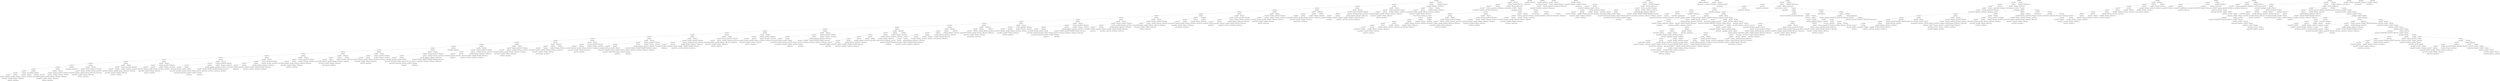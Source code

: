 digraph LinkedList {
"0x6030001bc430" [label="StatementSeqNode" shape=box]
"0x6030001bc3d0" [label="StatementSeqNode" shape=box]
"0x6030001bc220" [label="StatementSeqNode" shape=box]
"0x6030001bc040" [label="StatementSeqNode" shape=box]
"0x6030001bbe00" [label="StatementSeqNode" shape=box]
"0x6030001bbc50" [label="StatementSeqNode" shape=box]
"0x6030001bba70" [label="StatementSeqNode" shape=box]
"0x6030001bb830" [label="StatementSeqNode" shape=box]
"0x6030001bb680" [label="StatementSeqNode" shape=box]
"0x6030001bb4a0" [label="StatementSeqNode" shape=box]
"0x6030001bb260" [label="StatementSeqNode" shape=box]
"0x6030001baed0" [label="StatementSeqNode" shape=box]
"0x6030001bacf0" [label="StatementSeqNode" shape=box]
"0x6030001bab40" [label="StatementSeqNode" shape=box]
"0x6030001ba7b0" [label="StatementSeqNode" shape=box]
"0x6030001ba420" [label="StatementSeqNode" shape=box]
"0x6030001ba090" [label="StatementSeqNode" shape=box]
"0x6030001b9eb0" [label="StatementSeqNode" shape=box]
"0x6030001b9cd0" [label="StatementSeqNode" shape=box]
"0x6030001b9a90" [label="StatementSeqNode" shape=box]
"0x6030001b9700" [label="StatementSeqNode" shape=box]
"0x6030001b9520" [label="StatementSeqNode" shape=box]
"0x6030001b9370" [label="StatementSeqNode" shape=box]
"0x6030001b9190" [label="StatementSeqNode" shape=box]
"0x6030001b8f50" [label="StatementSeqNode" shape=box]
"0x6030001b8ef0" [label="StatementSeqNode" shape=box]
"0x6030001b8b60" [label="StatementSeqNode" shape=box]
"0x6030001b8980" [label="StatementSeqNode" shape=box]
"0x6030001b87d0" [label="StatementSeqNode" shape=box]
"0x6030001b85f0" [label="StatementSeqNode" shape=box]
"0x6030001b83b0" [label="StatementSeqNode" shape=box]
"0x6030001b8020" [label="StatementSeqNode" shape=box]
"0x6030001b7e40" [label="StatementSeqNode" shape=box]
"0x6030001b7c60" [label="StatementSeqNode" shape=box]
"0x6030001b7a80" [label="StatementSeqNode" shape=box]
"0x6030001b7a20" [label="StatementSeqNode" shape=box]
"0x6030001b7840" [label="StatementSeqNode" shape=box]
"0x6030001b77b0" [label="StatementSeqNode" shape=box]
"0x6030001b7780" [label="StatementSeqNode" shape=box]
"0x6030001b76c0" [label="StatementMoveNode" shape=box]
"0x6020001051b0" [label="ExpressionConstNode: 1" shape=box]
"0x6030001b76c0" -> "0x6020001051b0"
"0x602000105230" [label="ExpressionTempNode" shape=box]
"0x60400019dfd0" [label="TempNode: auxiliary@1581" shape=box]
"0x602000105230" -> "0x60400019dfd0"
"0x6030001b76c0" -> "0x602000105230"
"0x6030001b7780" -> "0x6030001b76c0"
"0x6030001b7750" [label="StatementMoveNode" shape=box]
"0x60400019e010" [label="ExpressionCallNode" shape=box]
"0x602000105190" [label="ExpressionNameNode" shape=box]
"0x604000195850" [label="LabelNode: new@2014" shape=box]
"0x602000105190" -> "0x604000195850"
"0x60400019e010" -> "0x602000105190"
"0x6020001051f0" [label="ExpressionTempNode" shape=box]
"0x60400019df90" [label="TempNode: auxiliary@1581" shape=box]
"0x6020001051f0" -> "0x60400019df90"
"0x60400019e010" -> "0x6020001051f0"
"0x6030001b7750" -> "0x60400019e010"
"0x602000105290" [label="ExpressionTempNode" shape=box]
"0x60400019e090" [label="TempNode: auxiliary@1582" shape=box]
"0x602000105290" -> "0x60400019e090"
"0x6030001b7750" -> "0x602000105290"
"0x6030001b7780" -> "0x6030001b7750"
"0x6030001b77b0" -> "0x6030001b7780"
"0x6030001b7720" [label="StatementMoveNode" shape=box]
"0x602000105270" [label="ExpressionTempNode" shape=box]
"0x60400019e050" [label="TempNode: auxiliary@1581" shape=box]
"0x602000105270" -> "0x60400019e050"
"0x6030001b7720" -> "0x602000105270"
"0x602000105170" [label="ExpressionTempNode" shape=box]
"0x604000197bd0" [label="TempNode: auxiliary@1516" shape=box]
"0x602000105170" -> "0x604000197bd0"
"0x6030001b7720" -> "0x602000105170"
"0x6030001b77b0" -> "0x6030001b7720"
"0x6030001b7840" -> "0x6030001b77b0"
"0x6030001b7810" [label="StatementMoveNode" shape=box]
"0x60400019e0d0" [label="ExpressionLocalNode: last_elem" shape=box]
"0x6030001b7810" -> "0x60400019e0d0"
"0x6020001052b0" [label="ExpressionTempNode" shape=box]
"0x604000197b90" [label="TempNode: auxiliary@1515" shape=box]
"0x6020001052b0" -> "0x604000197b90"
"0x6030001b7810" -> "0x6020001052b0"
"0x6030001b7840" -> "0x6030001b7810"
"0x6030001b7a20" -> "0x6030001b7840"
"0x6030001b79f0" [label="StatementSeqNode" shape=box]
"0x6030001b7960" [label="StatementSeqNode" shape=box]
"0x6030001b7930" [label="StatementSeqNode" shape=box]
"0x6030001b7870" [label="StatementMoveNode" shape=box]
"0x60400019e110" [label="ExpressionLocalNode: last_elem" shape=box]
"0x6030001b7870" -> "0x60400019e110"
"0x602000105370" [label="ExpressionTempNode" shape=box]
"0x60400019e190" [label="TempNode: auxiliary@1583" shape=box]
"0x602000105370" -> "0x60400019e190"
"0x6030001b7870" -> "0x602000105370"
"0x6030001b7930" -> "0x6030001b7870"
"0x6030001b7900" [label="StatementMoveNode" shape=box]
"0x60400019e1d0" [label="ExpressionCallNode" shape=box]
"0x6020001052f0" [label="ExpressionNameNode" shape=box]
"0x604000195910" [label="LabelNode: Init@2015" shape=box]
"0x6020001052f0" -> "0x604000195910"
"0x60400019e1d0" -> "0x6020001052f0"
"0x602000105330" [label="ExpressionTempNode" shape=box]
"0x60400019e150" [label="TempNode: auxiliary@1583" shape=box]
"0x602000105330" -> "0x60400019e150"
"0x60400019e1d0" -> "0x602000105330"
"0x6030001b7900" -> "0x60400019e1d0"
"0x6020001053d0" [label="ExpressionTempNode" shape=box]
"0x60400019e250" [label="TempNode: auxiliary@1584" shape=box]
"0x6020001053d0" -> "0x60400019e250"
"0x6030001b7900" -> "0x6020001053d0"
"0x6030001b7930" -> "0x6030001b7900"
"0x6030001b7960" -> "0x6030001b7930"
"0x6030001b78d0" [label="StatementMoveNode" shape=box]
"0x6020001053b0" [label="ExpressionTempNode" shape=box]
"0x60400019e210" [label="TempNode: auxiliary@1583" shape=box]
"0x6020001053b0" -> "0x60400019e210"
"0x6030001b78d0" -> "0x6020001053b0"
"0x6020001052d0" [label="ExpressionTempNode" shape=box]
"0x604000197d10" [label="TempNode: auxiliary@1517" shape=box]
"0x6020001052d0" -> "0x604000197d10"
"0x6030001b78d0" -> "0x6020001052d0"
"0x6030001b7960" -> "0x6030001b78d0"
"0x6030001b79f0" -> "0x6030001b7960"
"0x6030001b79c0" [label="StatementMoveNode" shape=box]
"0x60400019e290" [label="ExpressionLocalNode: aux01" shape=box]
"0x6030001b79c0" -> "0x60400019e290"
"0x6020001053f0" [label="ExpressionTempNode" shape=box]
"0x604000197cd0" [label="TempNode: auxiliary@1516" shape=box]
"0x6020001053f0" -> "0x604000197cd0"
"0x6030001b79c0" -> "0x6020001053f0"
"0x6030001b79f0" -> "0x6030001b79c0"
"0x6030001b7a20" -> "0x6030001b79f0"
"0x6030001b7a80" -> "0x6030001b7a20"
"0x6030001b7a50" [label="StatementMoveNode" shape=box]
"0x60400019e310" [label="ExpressionLocalNode: head" shape=box]
"0x6030001b7a50" -> "0x60400019e310"
"0x60400019e2d0" [label="ExpressionLocalNode: last_elem" shape=box]
"0x6030001b7a50" -> "0x60400019e2d0"
"0x6030001b7a80" -> "0x6030001b7a50"
"0x6030001b7c60" -> "0x6030001b7a80"
"0x6030001b7c30" [label="StatementSeqNode" shape=box]
"0x6030001b7ba0" [label="StatementSeqNode" shape=box]
"0x6030001b7b70" [label="StatementSeqNode" shape=box]
"0x6030001b7ab0" [label="StatementMoveNode" shape=box]
"0x60400019e350" [label="ExpressionLocalNode: head" shape=box]
"0x6030001b7ab0" -> "0x60400019e350"
"0x6020001054b0" [label="ExpressionTempNode" shape=box]
"0x60400019e3d0" [label="TempNode: auxiliary@1585" shape=box]
"0x6020001054b0" -> "0x60400019e3d0"
"0x6030001b7ab0" -> "0x6020001054b0"
"0x6030001b7b70" -> "0x6030001b7ab0"
"0x6030001b7b40" [label="StatementMoveNode" shape=box]
"0x60400019e410" [label="ExpressionCallNode" shape=box]
"0x602000105430" [label="ExpressionNameNode" shape=box]
"0x604000195a90" [label="LabelNode: Init@2016" shape=box]
"0x602000105430" -> "0x604000195a90"
"0x60400019e410" -> "0x602000105430"
"0x602000105470" [label="ExpressionTempNode" shape=box]
"0x60400019e390" [label="TempNode: auxiliary@1585" shape=box]
"0x602000105470" -> "0x60400019e390"
"0x60400019e410" -> "0x602000105470"
"0x6030001b7b40" -> "0x60400019e410"
"0x602000105510" [label="ExpressionTempNode" shape=box]
"0x60400019e490" [label="TempNode: auxiliary@1586" shape=box]
"0x602000105510" -> "0x60400019e490"
"0x6030001b7b40" -> "0x602000105510"
"0x6030001b7b70" -> "0x6030001b7b40"
"0x6030001b7ba0" -> "0x6030001b7b70"
"0x6030001b7b10" [label="StatementMoveNode" shape=box]
"0x6020001054f0" [label="ExpressionTempNode" shape=box]
"0x60400019e450" [label="TempNode: auxiliary@1585" shape=box]
"0x6020001054f0" -> "0x60400019e450"
"0x6030001b7b10" -> "0x6020001054f0"
"0x602000105410" [label="ExpressionTempNode" shape=box]
"0x604000197ed0" [label="TempNode: auxiliary@1518" shape=box]
"0x602000105410" -> "0x604000197ed0"
"0x6030001b7b10" -> "0x602000105410"
"0x6030001b7ba0" -> "0x6030001b7b10"
"0x6030001b7c30" -> "0x6030001b7ba0"
"0x6030001b7c00" [label="StatementMoveNode" shape=box]
"0x60400019e4d0" [label="ExpressionLocalNode: aux01" shape=box]
"0x6030001b7c00" -> "0x60400019e4d0"
"0x602000105530" [label="ExpressionTempNode" shape=box]
"0x604000197e90" [label="TempNode: auxiliary@1517" shape=box]
"0x602000105530" -> "0x604000197e90"
"0x6030001b7c00" -> "0x602000105530"
"0x6030001b7c30" -> "0x6030001b7c00"
"0x6030001b7c60" -> "0x6030001b7c30"
"0x6030001b7e40" -> "0x6030001b7c60"
"0x6030001b7e10" [label="StatementSeqNode" shape=box]
"0x6030001b7d80" [label="StatementSeqNode" shape=box]
"0x6030001b7d50" [label="StatementSeqNode" shape=box]
"0x6030001b7c90" [label="StatementMoveNode" shape=box]
"0x60400019e510" [label="ExpressionLocalNode: head" shape=box]
"0x6030001b7c90" -> "0x60400019e510"
"0x6020001055f0" [label="ExpressionTempNode" shape=box]
"0x60400019e590" [label="TempNode: auxiliary@1587" shape=box]
"0x6020001055f0" -> "0x60400019e590"
"0x6030001b7c90" -> "0x6020001055f0"
"0x6030001b7d50" -> "0x6030001b7c90"
"0x6030001b7d20" [label="StatementMoveNode" shape=box]
"0x60400019e5d0" [label="ExpressionCallNode" shape=box]
"0x602000105570" [label="ExpressionNameNode" shape=box]
"0x604000195b90" [label="LabelNode: Print@2017" shape=box]
"0x602000105570" -> "0x604000195b90"
"0x60400019e5d0" -> "0x602000105570"
"0x6020001055b0" [label="ExpressionTempNode" shape=box]
"0x60400019e550" [label="TempNode: auxiliary@1587" shape=box]
"0x6020001055b0" -> "0x60400019e550"
"0x60400019e5d0" -> "0x6020001055b0"
"0x6030001b7d20" -> "0x60400019e5d0"
"0x602000105650" [label="ExpressionTempNode" shape=box]
"0x60400019e650" [label="TempNode: auxiliary@1588" shape=box]
"0x602000105650" -> "0x60400019e650"
"0x6030001b7d20" -> "0x602000105650"
"0x6030001b7d50" -> "0x6030001b7d20"
"0x6030001b7d80" -> "0x6030001b7d50"
"0x6030001b7cf0" [label="StatementMoveNode" shape=box]
"0x602000105630" [label="ExpressionTempNode" shape=box]
"0x60400019e610" [label="TempNode: auxiliary@1587" shape=box]
"0x602000105630" -> "0x60400019e610"
"0x6030001b7cf0" -> "0x602000105630"
"0x602000105550" [label="ExpressionTempNode" shape=box]
"0x604000198010" [label="TempNode: auxiliary@1519" shape=box]
"0x602000105550" -> "0x604000198010"
"0x6030001b7cf0" -> "0x602000105550"
"0x6030001b7d80" -> "0x6030001b7cf0"
"0x6030001b7e10" -> "0x6030001b7d80"
"0x6030001b7de0" [label="StatementMoveNode" shape=box]
"0x60400019e690" [label="ExpressionLocalNode: aux01" shape=box]
"0x6030001b7de0" -> "0x60400019e690"
"0x602000105670" [label="ExpressionTempNode" shape=box]
"0x604000197fd0" [label="TempNode: auxiliary@1518" shape=box]
"0x602000105670" -> "0x604000197fd0"
"0x6030001b7de0" -> "0x602000105670"
"0x6030001b7e10" -> "0x6030001b7de0"
"0x6030001b7e40" -> "0x6030001b7e10"
"0x6030001b8020" -> "0x6030001b7e40"
"0x6030001b7ff0" [label="StatementSeqNode" shape=box]
"0x6030001b7f60" [label="StatementSeqNode" shape=box]
"0x6030001b7f30" [label="StatementSeqNode" shape=box]
"0x6030001b7e70" [label="StatementMoveNode" shape=box]
"0x6020001056d0" [label="ExpressionConstNode: 1" shape=box]
"0x6030001b7e70" -> "0x6020001056d0"
"0x602000105750" [label="ExpressionTempNode" shape=box]
"0x60400019e710" [label="TempNode: auxiliary@1589" shape=box]
"0x602000105750" -> "0x60400019e710"
"0x6030001b7e70" -> "0x602000105750"
"0x6030001b7f30" -> "0x6030001b7e70"
"0x6030001b7f00" [label="StatementMoveNode" shape=box]
"0x60400019e750" [label="ExpressionCallNode" shape=box]
"0x6020001056b0" [label="ExpressionNameNode" shape=box]
"0x604000195c90" [label="LabelNode: new@2018" shape=box]
"0x6020001056b0" -> "0x604000195c90"
"0x60400019e750" -> "0x6020001056b0"
"0x602000105710" [label="ExpressionTempNode" shape=box]
"0x60400019e6d0" [label="TempNode: auxiliary@1589" shape=box]
"0x602000105710" -> "0x60400019e6d0"
"0x60400019e750" -> "0x602000105710"
"0x6030001b7f00" -> "0x60400019e750"
"0x6020001057b0" [label="ExpressionTempNode" shape=box]
"0x60400019e7d0" [label="TempNode: auxiliary@1590" shape=box]
"0x6020001057b0" -> "0x60400019e7d0"
"0x6030001b7f00" -> "0x6020001057b0"
"0x6030001b7f30" -> "0x6030001b7f00"
"0x6030001b7f60" -> "0x6030001b7f30"
"0x6030001b7ed0" [label="StatementMoveNode" shape=box]
"0x602000105790" [label="ExpressionTempNode" shape=box]
"0x60400019e790" [label="TempNode: auxiliary@1589" shape=box]
"0x602000105790" -> "0x60400019e790"
"0x6030001b7ed0" -> "0x602000105790"
"0x602000105690" [label="ExpressionTempNode" shape=box]
"0x604000198110" [label="TempNode: auxiliary@1520" shape=box]
"0x602000105690" -> "0x604000198110"
"0x6030001b7ed0" -> "0x602000105690"
"0x6030001b7f60" -> "0x6030001b7ed0"
"0x6030001b7ff0" -> "0x6030001b7f60"
"0x6030001b7fc0" [label="StatementMoveNode" shape=box]
"0x60400019e810" [label="ExpressionLocalNode: el01" shape=box]
"0x6030001b7fc0" -> "0x60400019e810"
"0x6020001057d0" [label="ExpressionTempNode" shape=box]
"0x6040001980d0" [label="TempNode: auxiliary@1519" shape=box]
"0x6020001057d0" -> "0x6040001980d0"
"0x6030001b7fc0" -> "0x6020001057d0"
"0x6030001b7ff0" -> "0x6030001b7fc0"
"0x6030001b8020" -> "0x6030001b7ff0"
"0x6030001b83b0" -> "0x6030001b8020"
"0x6030001b8380" [label="StatementSeqNode" shape=box]
"0x6030001b82f0" [label="StatementSeqNode" shape=box]
"0x6030001b82c0" [label="StatementSeqNode" shape=box]
"0x6030001b8200" [label="StatementSeqNode" shape=box]
"0x6030001b8080" [label="StatementMoveNode" shape=box]
"0x60400019e850" [label="ExpressionLocalNode: el01" shape=box]
"0x6030001b8080" -> "0x60400019e850"
"0x602000105910" [label="ExpressionTempNode" shape=box]
"0x60400019e8d0" [label="TempNode: auxiliary@1591" shape=box]
"0x602000105910" -> "0x60400019e8d0"
"0x6030001b8080" -> "0x602000105910"
"0x6030001b8200" -> "0x6030001b8080"
"0x6030001b81d0" [label="StatementSeqNode" shape=box]
"0x6030001b80b0" [label="StatementMoveNode" shape=box]
"0x602000105850" [label="ExpressionConstNode: 25" shape=box]
"0x6030001b80b0" -> "0x602000105850"
"0x602000105990" [label="ExpressionTempNode" shape=box]
"0x60400019e950" [label="TempNode: auxiliary@1592" shape=box]
"0x602000105990" -> "0x60400019e950"
"0x6030001b80b0" -> "0x602000105990"
"0x6030001b81d0" -> "0x6030001b80b0"
"0x6030001b81a0" [label="StatementSeqNode" shape=box]
"0x6030001b8110" [label="StatementMoveNode" shape=box]
"0x602000105890" [label="ExpressionConstNode: 37000" shape=box]
"0x6030001b8110" -> "0x602000105890"
"0x6020001059f0" [label="ExpressionTempNode" shape=box]
"0x60400019e9d0" [label="TempNode: auxiliary@1593" shape=box]
"0x6020001059f0" -> "0x60400019e9d0"
"0x6030001b8110" -> "0x6020001059f0"
"0x6030001b81a0" -> "0x6030001b8110"
"0x6030001b8170" [label="StatementMoveNode" shape=box]
"0x6020001058b0" [label="ExpressionConstNode: 0" shape=box]
"0x6030001b8170" -> "0x6020001058b0"
"0x602000105a30" [label="ExpressionTempNode" shape=box]
"0x60400019ea50" [label="TempNode: auxiliary@1594" shape=box]
"0x602000105a30" -> "0x60400019ea50"
"0x6030001b8170" -> "0x602000105a30"
"0x6030001b81a0" -> "0x6030001b8170"
"0x6030001b81d0" -> "0x6030001b81a0"
"0x6030001b8200" -> "0x6030001b81d0"
"0x6030001b82c0" -> "0x6030001b8200"
"0x6030001b8290" [label="StatementMoveNode" shape=box]
"0x60400019ea90" [label="ExpressionCallNode" shape=box]
"0x602000105810" [label="ExpressionNameNode" shape=box]
"0x604000195d50" [label="LabelNode: Init@2019" shape=box]
"0x602000105810" -> "0x604000195d50"
"0x60400019ea90" -> "0x602000105810"
"0x6020001058d0" [label="ExpressionTempNode" shape=box]
"0x60400019e890" [label="TempNode: auxiliary@1591" shape=box]
"0x6020001058d0" -> "0x60400019e890"
"0x60400019ea90" -> "0x6020001058d0"
"0x602000105950" [label="ExpressionTempNode" shape=box]
"0x60400019e910" [label="TempNode: auxiliary@1592" shape=box]
"0x602000105950" -> "0x60400019e910"
"0x60400019ea90" -> "0x602000105950"
"0x6020001059d0" [label="ExpressionTempNode" shape=box]
"0x60400019e990" [label="TempNode: auxiliary@1593" shape=box]
"0x6020001059d0" -> "0x60400019e990"
"0x60400019ea90" -> "0x6020001059d0"
"0x602000105a10" [label="ExpressionTempNode" shape=box]
"0x60400019ea10" [label="TempNode: auxiliary@1594" shape=box]
"0x602000105a10" -> "0x60400019ea10"
"0x60400019ea90" -> "0x602000105a10"
"0x6030001b8290" -> "0x60400019ea90"
"0x602000105a70" [label="ExpressionTempNode" shape=box]
"0x60400019eb10" [label="TempNode: auxiliary@1595" shape=box]
"0x602000105a70" -> "0x60400019eb10"
"0x6030001b8290" -> "0x602000105a70"
"0x6030001b82c0" -> "0x6030001b8290"
"0x6030001b82f0" -> "0x6030001b82c0"
"0x6030001b8260" [label="StatementMoveNode" shape=box]
"0x602000105a50" [label="ExpressionTempNode" shape=box]
"0x60400019ead0" [label="TempNode: auxiliary@1594" shape=box]
"0x602000105a50" -> "0x60400019ead0"
"0x6030001b8260" -> "0x602000105a50"
"0x6020001057f0" [label="ExpressionTempNode" shape=box]
"0x604000198250" [label="TempNode: auxiliary@1521" shape=box]
"0x6020001057f0" -> "0x604000198250"
"0x6030001b8260" -> "0x6020001057f0"
"0x6030001b82f0" -> "0x6030001b8260"
"0x6030001b8380" -> "0x6030001b82f0"
"0x6030001b8350" [label="StatementMoveNode" shape=box]
"0x60400019eb50" [label="ExpressionLocalNode: aux01" shape=box]
"0x6030001b8350" -> "0x60400019eb50"
"0x602000105a90" [label="ExpressionTempNode" shape=box]
"0x604000198210" [label="TempNode: auxiliary@1520" shape=box]
"0x602000105a90" -> "0x604000198210"
"0x6030001b8350" -> "0x602000105a90"
"0x6030001b8380" -> "0x6030001b8350"
"0x6030001b83b0" -> "0x6030001b8380"
"0x6030001b85f0" -> "0x6030001b83b0"
"0x6030001b85c0" [label="StatementSeqNode" shape=box]
"0x6030001b8530" [label="StatementSeqNode" shape=box]
"0x6030001b8500" [label="StatementSeqNode" shape=box]
"0x6030001b8440" [label="StatementSeqNode" shape=box]
"0x6030001b83e0" [label="StatementMoveNode" shape=box]
"0x60400019eb90" [label="ExpressionLocalNode: head" shape=box]
"0x6030001b83e0" -> "0x60400019eb90"
"0x602000105b70" [label="ExpressionTempNode" shape=box]
"0x60400019ec50" [label="TempNode: auxiliary@1596" shape=box]
"0x602000105b70" -> "0x60400019ec50"
"0x6030001b83e0" -> "0x602000105b70"
"0x6030001b8440" -> "0x6030001b83e0"
"0x6030001b8410" [label="StatementMoveNode" shape=box]
"0x60400019ebd0" [label="ExpressionLocalNode: el01" shape=box]
"0x6030001b8410" -> "0x60400019ebd0"
"0x602000105bf0" [label="ExpressionTempNode" shape=box]
"0x60400019ecd0" [label="TempNode: auxiliary@1597" shape=box]
"0x602000105bf0" -> "0x60400019ecd0"
"0x6030001b8410" -> "0x602000105bf0"
"0x6030001b8440" -> "0x6030001b8410"
"0x6030001b8500" -> "0x6030001b8440"
"0x6030001b84d0" [label="StatementMoveNode" shape=box]
"0x60400019ed10" [label="ExpressionCallNode" shape=box]
"0x602000105ad0" [label="ExpressionNameNode" shape=box]
"0x604000195e50" [label="LabelNode: Insert@2020" shape=box]
"0x602000105ad0" -> "0x604000195e50"
"0x60400019ed10" -> "0x602000105ad0"
"0x602000105b30" [label="ExpressionTempNode" shape=box]
"0x60400019ec10" [label="TempNode: auxiliary@1596" shape=box]
"0x602000105b30" -> "0x60400019ec10"
"0x60400019ed10" -> "0x602000105b30"
"0x602000105bb0" [label="ExpressionTempNode" shape=box]
"0x60400019ec90" [label="TempNode: auxiliary@1597" shape=box]
"0x602000105bb0" -> "0x60400019ec90"
"0x60400019ed10" -> "0x602000105bb0"
"0x6030001b84d0" -> "0x60400019ed10"
"0x602000105c50" [label="ExpressionTempNode" shape=box]
"0x60400019ed90" [label="TempNode: auxiliary@1598" shape=box]
"0x602000105c50" -> "0x60400019ed90"
"0x6030001b84d0" -> "0x602000105c50"
"0x6030001b8500" -> "0x6030001b84d0"
"0x6030001b8530" -> "0x6030001b8500"
"0x6030001b84a0" [label="StatementMoveNode" shape=box]
"0x602000105c30" [label="ExpressionTempNode" shape=box]
"0x60400019ed50" [label="TempNode: auxiliary@1597" shape=box]
"0x602000105c30" -> "0x60400019ed50"
"0x6030001b84a0" -> "0x602000105c30"
"0x602000105ab0" [label="ExpressionTempNode" shape=box]
"0x6040001983d0" [label="TempNode: auxiliary@1522" shape=box]
"0x602000105ab0" -> "0x6040001983d0"
"0x6030001b84a0" -> "0x602000105ab0"
"0x6030001b8530" -> "0x6030001b84a0"
"0x6030001b85c0" -> "0x6030001b8530"
"0x6030001b8590" [label="StatementMoveNode" shape=box]
"0x60400019edd0" [label="ExpressionLocalNode: head" shape=box]
"0x6030001b8590" -> "0x60400019edd0"
"0x602000105c70" [label="ExpressionTempNode" shape=box]
"0x604000198390" [label="TempNode: auxiliary@1521" shape=box]
"0x602000105c70" -> "0x604000198390"
"0x6030001b8590" -> "0x602000105c70"
"0x6030001b85c0" -> "0x6030001b8590"
"0x6030001b85f0" -> "0x6030001b85c0"
"0x6030001b87d0" -> "0x6030001b85f0"
"0x6030001b87a0" [label="StatementSeqNode" shape=box]
"0x6030001b8710" [label="StatementSeqNode" shape=box]
"0x6030001b86e0" [label="StatementSeqNode" shape=box]
"0x6030001b8620" [label="StatementMoveNode" shape=box]
"0x60400019ee10" [label="ExpressionLocalNode: head" shape=box]
"0x6030001b8620" -> "0x60400019ee10"
"0x602000105d30" [label="ExpressionTempNode" shape=box]
"0x60400019ee90" [label="TempNode: auxiliary@1599" shape=box]
"0x602000105d30" -> "0x60400019ee90"
"0x6030001b8620" -> "0x602000105d30"
"0x6030001b86e0" -> "0x6030001b8620"
"0x6030001b86b0" [label="StatementMoveNode" shape=box]
"0x60400019eed0" [label="ExpressionCallNode" shape=box]
"0x602000105cb0" [label="ExpressionNameNode" shape=box]
"0x604000195f90" [label="LabelNode: Print@2021" shape=box]
"0x602000105cb0" -> "0x604000195f90"
"0x60400019eed0" -> "0x602000105cb0"
"0x602000105cf0" [label="ExpressionTempNode" shape=box]
"0x60400019ee50" [label="TempNode: auxiliary@1599" shape=box]
"0x602000105cf0" -> "0x60400019ee50"
"0x60400019eed0" -> "0x602000105cf0"
"0x6030001b86b0" -> "0x60400019eed0"
"0x602000105d90" [label="ExpressionTempNode" shape=box]
"0x60400019ef50" [label="TempNode: auxiliary@1600" shape=box]
"0x602000105d90" -> "0x60400019ef50"
"0x6030001b86b0" -> "0x602000105d90"
"0x6030001b86e0" -> "0x6030001b86b0"
"0x6030001b8710" -> "0x6030001b86e0"
"0x6030001b8680" [label="StatementMoveNode" shape=box]
"0x602000105d70" [label="ExpressionTempNode" shape=box]
"0x60400019ef10" [label="TempNode: auxiliary@1599" shape=box]
"0x602000105d70" -> "0x60400019ef10"
"0x6030001b8680" -> "0x602000105d70"
"0x602000105c90" [label="ExpressionTempNode" shape=box]
"0x604000198510" [label="TempNode: auxiliary@1523" shape=box]
"0x602000105c90" -> "0x604000198510"
"0x6030001b8680" -> "0x602000105c90"
"0x6030001b8710" -> "0x6030001b8680"
"0x6030001b87a0" -> "0x6030001b8710"
"0x6030001b8770" [label="StatementMoveNode" shape=box]
"0x60400019ef90" [label="ExpressionLocalNode: aux01" shape=box]
"0x6030001b8770" -> "0x60400019ef90"
"0x602000105db0" [label="ExpressionTempNode" shape=box]
"0x6040001984d0" [label="TempNode: auxiliary@1522" shape=box]
"0x602000105db0" -> "0x6040001984d0"
"0x6030001b8770" -> "0x602000105db0"
"0x6030001b87a0" -> "0x6030001b8770"
"0x6030001b87d0" -> "0x6030001b87a0"
"0x6030001b8980" -> "0x6030001b87d0"
"0x6030001b8950" [label="StatementSeqNode" shape=box]
"0x6030001b88f0" [label="StatementSeqNode" shape=box]
"0x6030001b88c0" [label="StatementSeqNode" shape=box]
"0x6030001b8800" [label="StatementMoveNode" shape=box]
"0x602000105e10" [label="ExpressionConstNode: 10000000" shape=box]
"0x6030001b8800" -> "0x602000105e10"
"0x602000105e90" [label="ExpressionTempNode" shape=box]
"0x60400019f010" [label="TempNode: auxiliary@1601" shape=box]
"0x602000105e90" -> "0x60400019f010"
"0x6030001b8800" -> "0x602000105e90"
"0x6030001b88c0" -> "0x6030001b8800"
"0x6030001b8890" [label="StatementMoveNode" shape=box]
"0x60400019f050" [label="ExpressionCallNode" shape=box]
"0x602000105df0" [label="ExpressionNameNode" shape=box]
"0x604000196090" [label="LabelNode: System.out.println@2022" shape=box]
"0x602000105df0" -> "0x604000196090"
"0x60400019f050" -> "0x602000105df0"
"0x602000105e50" [label="ExpressionTempNode" shape=box]
"0x60400019efd0" [label="TempNode: auxiliary@1601" shape=box]
"0x602000105e50" -> "0x60400019efd0"
"0x60400019f050" -> "0x602000105e50"
"0x6030001b8890" -> "0x60400019f050"
"0x602000105ef0" [label="ExpressionTempNode" shape=box]
"0x60400019f0d0" [label="TempNode: auxiliary@1602" shape=box]
"0x602000105ef0" -> "0x60400019f0d0"
"0x6030001b8890" -> "0x602000105ef0"
"0x6030001b88c0" -> "0x6030001b8890"
"0x6030001b88f0" -> "0x6030001b88c0"
"0x6030001b8860" [label="StatementMoveNode" shape=box]
"0x602000105ed0" [label="ExpressionTempNode" shape=box]
"0x60400019f090" [label="TempNode: auxiliary@1601" shape=box]
"0x602000105ed0" -> "0x60400019f090"
"0x6030001b8860" -> "0x602000105ed0"
"0x602000105dd0" [label="ExpressionTempNode" shape=box]
"0x604000198610" [label="TempNode: auxiliary@1524" shape=box]
"0x602000105dd0" -> "0x604000198610"
"0x6030001b8860" -> "0x602000105dd0"
"0x6030001b88f0" -> "0x6030001b8860"
"0x6030001b8950" -> "0x6030001b88f0"
"0x602000105f30" [label="StatementExpressionNode" shape=box]
"0x602000105f10" [label="ExpressionTempNode" shape=box]
"0x6040001985d0" [label="TempNode: auxiliary@1523" shape=box]
"0x602000105f10" -> "0x6040001985d0"
"0x602000105f30" -> "0x602000105f10"
"0x6030001b8950" -> "0x602000105f30"
"0x6030001b8980" -> "0x6030001b8950"
"0x6030001b8b60" -> "0x6030001b8980"
"0x6030001b8b30" [label="StatementSeqNode" shape=box]
"0x6030001b8aa0" [label="StatementSeqNode" shape=box]
"0x6030001b8a70" [label="StatementSeqNode" shape=box]
"0x6030001b89b0" [label="StatementMoveNode" shape=box]
"0x602000105f90" [label="ExpressionConstNode: 1" shape=box]
"0x6030001b89b0" -> "0x602000105f90"
"0x602000106010" [label="ExpressionTempNode" shape=box]
"0x60400019f150" [label="TempNode: auxiliary@1603" shape=box]
"0x602000106010" -> "0x60400019f150"
"0x6030001b89b0" -> "0x602000106010"
"0x6030001b8a70" -> "0x6030001b89b0"
"0x6030001b8a40" [label="StatementMoveNode" shape=box]
"0x60400019f190" [label="ExpressionCallNode" shape=box]
"0x602000105f70" [label="ExpressionNameNode" shape=box]
"0x604000196150" [label="LabelNode: new@2023" shape=box]
"0x602000105f70" -> "0x604000196150"
"0x60400019f190" -> "0x602000105f70"
"0x602000105fd0" [label="ExpressionTempNode" shape=box]
"0x60400019f110" [label="TempNode: auxiliary@1603" shape=box]
"0x602000105fd0" -> "0x60400019f110"
"0x60400019f190" -> "0x602000105fd0"
"0x6030001b8a40" -> "0x60400019f190"
"0x602000106070" [label="ExpressionTempNode" shape=box]
"0x60400019f210" [label="TempNode: auxiliary@1604" shape=box]
"0x602000106070" -> "0x60400019f210"
"0x6030001b8a40" -> "0x602000106070"
"0x6030001b8a70" -> "0x6030001b8a40"
"0x6030001b8aa0" -> "0x6030001b8a70"
"0x6030001b8a10" [label="StatementMoveNode" shape=box]
"0x602000106050" [label="ExpressionTempNode" shape=box]
"0x60400019f1d0" [label="TempNode: auxiliary@1603" shape=box]
"0x602000106050" -> "0x60400019f1d0"
"0x6030001b8a10" -> "0x602000106050"
"0x602000105f50" [label="ExpressionTempNode" shape=box]
"0x6040001986d0" [label="TempNode: auxiliary@1525" shape=box]
"0x602000105f50" -> "0x6040001986d0"
"0x6030001b8a10" -> "0x602000105f50"
"0x6030001b8aa0" -> "0x6030001b8a10"
"0x6030001b8b30" -> "0x6030001b8aa0"
"0x6030001b8b00" [label="StatementMoveNode" shape=box]
"0x60400019f250" [label="ExpressionLocalNode: el01" shape=box]
"0x6030001b8b00" -> "0x60400019f250"
"0x602000106090" [label="ExpressionTempNode" shape=box]
"0x604000198690" [label="TempNode: auxiliary@1524" shape=box]
"0x602000106090" -> "0x604000198690"
"0x6030001b8b00" -> "0x602000106090"
"0x6030001b8b30" -> "0x6030001b8b00"
"0x6030001b8b60" -> "0x6030001b8b30"
"0x6030001b8ef0" -> "0x6030001b8b60"
"0x6030001b8ec0" [label="StatementSeqNode" shape=box]
"0x6030001b8e30" [label="StatementSeqNode" shape=box]
"0x6030001b8e00" [label="StatementSeqNode" shape=box]
"0x6030001b8d40" [label="StatementSeqNode" shape=box]
"0x6030001b8bc0" [label="StatementMoveNode" shape=box]
"0x60400019f290" [label="ExpressionLocalNode: el01" shape=box]
"0x6030001b8bc0" -> "0x60400019f290"
"0x6020001061d0" [label="ExpressionTempNode" shape=box]
"0x60400019f310" [label="TempNode: auxiliary@1605" shape=box]
"0x6020001061d0" -> "0x60400019f310"
"0x6030001b8bc0" -> "0x6020001061d0"
"0x6030001b8d40" -> "0x6030001b8bc0"
"0x6030001b8d10" [label="StatementSeqNode" shape=box]
"0x6030001b8bf0" [label="StatementMoveNode" shape=box]
"0x602000106110" [label="ExpressionConstNode: 39" shape=box]
"0x6030001b8bf0" -> "0x602000106110"
"0x602000106250" [label="ExpressionTempNode" shape=box]
"0x60400019f390" [label="TempNode: auxiliary@1606" shape=box]
"0x602000106250" -> "0x60400019f390"
"0x6030001b8bf0" -> "0x602000106250"
"0x6030001b8d10" -> "0x6030001b8bf0"
"0x6030001b8ce0" [label="StatementSeqNode" shape=box]
"0x6030001b8c50" [label="StatementMoveNode" shape=box]
"0x602000106150" [label="ExpressionConstNode: 42000" shape=box]
"0x6030001b8c50" -> "0x602000106150"
"0x6020001062b0" [label="ExpressionTempNode" shape=box]
"0x60400019f410" [label="TempNode: auxiliary@1607" shape=box]
"0x6020001062b0" -> "0x60400019f410"
"0x6030001b8c50" -> "0x6020001062b0"
"0x6030001b8ce0" -> "0x6030001b8c50"
"0x6030001b8cb0" [label="StatementMoveNode" shape=box]
"0x602000106170" [label="ExpressionConstNode: 1" shape=box]
"0x6030001b8cb0" -> "0x602000106170"
"0x6020001062f0" [label="ExpressionTempNode" shape=box]
"0x60400019f490" [label="TempNode: auxiliary@1608" shape=box]
"0x6020001062f0" -> "0x60400019f490"
"0x6030001b8cb0" -> "0x6020001062f0"
"0x6030001b8ce0" -> "0x6030001b8cb0"
"0x6030001b8d10" -> "0x6030001b8ce0"
"0x6030001b8d40" -> "0x6030001b8d10"
"0x6030001b8e00" -> "0x6030001b8d40"
"0x6030001b8dd0" [label="StatementMoveNode" shape=box]
"0x60400019f4d0" [label="ExpressionCallNode" shape=box]
"0x6020001060d0" [label="ExpressionNameNode" shape=box]
"0x604000196210" [label="LabelNode: Init@2024" shape=box]
"0x6020001060d0" -> "0x604000196210"
"0x60400019f4d0" -> "0x6020001060d0"
"0x602000106190" [label="ExpressionTempNode" shape=box]
"0x60400019f2d0" [label="TempNode: auxiliary@1605" shape=box]
"0x602000106190" -> "0x60400019f2d0"
"0x60400019f4d0" -> "0x602000106190"
"0x602000106210" [label="ExpressionTempNode" shape=box]
"0x60400019f350" [label="TempNode: auxiliary@1606" shape=box]
"0x602000106210" -> "0x60400019f350"
"0x60400019f4d0" -> "0x602000106210"
"0x602000106290" [label="ExpressionTempNode" shape=box]
"0x60400019f3d0" [label="TempNode: auxiliary@1607" shape=box]
"0x602000106290" -> "0x60400019f3d0"
"0x60400019f4d0" -> "0x602000106290"
"0x6020001062d0" [label="ExpressionTempNode" shape=box]
"0x60400019f450" [label="TempNode: auxiliary@1608" shape=box]
"0x6020001062d0" -> "0x60400019f450"
"0x60400019f4d0" -> "0x6020001062d0"
"0x6030001b8dd0" -> "0x60400019f4d0"
"0x602000106330" [label="ExpressionTempNode" shape=box]
"0x60400019f550" [label="TempNode: auxiliary@1609" shape=box]
"0x602000106330" -> "0x60400019f550"
"0x6030001b8dd0" -> "0x602000106330"
"0x6030001b8e00" -> "0x6030001b8dd0"
"0x6030001b8e30" -> "0x6030001b8e00"
"0x6030001b8da0" [label="StatementMoveNode" shape=box]
"0x602000106310" [label="ExpressionTempNode" shape=box]
"0x60400019f510" [label="TempNode: auxiliary@1608" shape=box]
"0x602000106310" -> "0x60400019f510"
"0x6030001b8da0" -> "0x602000106310"
"0x6020001060b0" [label="ExpressionTempNode" shape=box]
"0x604000198810" [label="TempNode: auxiliary@1526" shape=box]
"0x6020001060b0" -> "0x604000198810"
"0x6030001b8da0" -> "0x6020001060b0"
"0x6030001b8e30" -> "0x6030001b8da0"
"0x6030001b8ec0" -> "0x6030001b8e30"
"0x6030001b8e90" [label="StatementMoveNode" shape=box]
"0x60400019f590" [label="ExpressionLocalNode: aux01" shape=box]
"0x6030001b8e90" -> "0x60400019f590"
"0x602000106350" [label="ExpressionTempNode" shape=box]
"0x6040001987d0" [label="TempNode: auxiliary@1525" shape=box]
"0x602000106350" -> "0x6040001987d0"
"0x6030001b8e90" -> "0x602000106350"
"0x6030001b8ec0" -> "0x6030001b8e90"
"0x6030001b8ef0" -> "0x6030001b8ec0"
"0x6030001b8f50" -> "0x6030001b8ef0"
"0x6030001b8f20" [label="StatementMoveNode" shape=box]
"0x60400019f610" [label="ExpressionLocalNode: el02" shape=box]
"0x6030001b8f20" -> "0x60400019f610"
"0x60400019f5d0" [label="ExpressionLocalNode: el01" shape=box]
"0x6030001b8f20" -> "0x60400019f5d0"
"0x6030001b8f50" -> "0x6030001b8f20"
"0x6030001b9190" -> "0x6030001b8f50"
"0x6030001b9160" [label="StatementSeqNode" shape=box]
"0x6030001b90d0" [label="StatementSeqNode" shape=box]
"0x6030001b90a0" [label="StatementSeqNode" shape=box]
"0x6030001b8fe0" [label="StatementSeqNode" shape=box]
"0x6030001b8f80" [label="StatementMoveNode" shape=box]
"0x60400019f650" [label="ExpressionLocalNode: head" shape=box]
"0x6030001b8f80" -> "0x60400019f650"
"0x602000106430" [label="ExpressionTempNode" shape=box]
"0x60400019f710" [label="TempNode: auxiliary@1610" shape=box]
"0x602000106430" -> "0x60400019f710"
"0x6030001b8f80" -> "0x602000106430"
"0x6030001b8fe0" -> "0x6030001b8f80"
"0x6030001b8fb0" [label="StatementMoveNode" shape=box]
"0x60400019f690" [label="ExpressionLocalNode: el01" shape=box]
"0x6030001b8fb0" -> "0x60400019f690"
"0x6020001064b0" [label="ExpressionTempNode" shape=box]
"0x60400019f790" [label="TempNode: auxiliary@1611" shape=box]
"0x6020001064b0" -> "0x60400019f790"
"0x6030001b8fb0" -> "0x6020001064b0"
"0x6030001b8fe0" -> "0x6030001b8fb0"
"0x6030001b90a0" -> "0x6030001b8fe0"
"0x6030001b9070" [label="StatementMoveNode" shape=box]
"0x60400019f7d0" [label="ExpressionCallNode" shape=box]
"0x602000106390" [label="ExpressionNameNode" shape=box]
"0x604000196390" [label="LabelNode: Insert@2025" shape=box]
"0x602000106390" -> "0x604000196390"
"0x60400019f7d0" -> "0x602000106390"
"0x6020001063f0" [label="ExpressionTempNode" shape=box]
"0x60400019f6d0" [label="TempNode: auxiliary@1610" shape=box]
"0x6020001063f0" -> "0x60400019f6d0"
"0x60400019f7d0" -> "0x6020001063f0"
"0x602000106470" [label="ExpressionTempNode" shape=box]
"0x60400019f750" [label="TempNode: auxiliary@1611" shape=box]
"0x602000106470" -> "0x60400019f750"
"0x60400019f7d0" -> "0x602000106470"
"0x6030001b9070" -> "0x60400019f7d0"
"0x602000106510" [label="ExpressionTempNode" shape=box]
"0x60400019f850" [label="TempNode: auxiliary@1612" shape=box]
"0x602000106510" -> "0x60400019f850"
"0x6030001b9070" -> "0x602000106510"
"0x6030001b90a0" -> "0x6030001b9070"
"0x6030001b90d0" -> "0x6030001b90a0"
"0x6030001b9040" [label="StatementMoveNode" shape=box]
"0x6020001064f0" [label="ExpressionTempNode" shape=box]
"0x60400019f810" [label="TempNode: auxiliary@1611" shape=box]
"0x6020001064f0" -> "0x60400019f810"
"0x6030001b9040" -> "0x6020001064f0"
"0x602000106370" [label="ExpressionTempNode" shape=box]
"0x604000198a10" [label="TempNode: auxiliary@1527" shape=box]
"0x602000106370" -> "0x604000198a10"
"0x6030001b9040" -> "0x602000106370"
"0x6030001b90d0" -> "0x6030001b9040"
"0x6030001b9160" -> "0x6030001b90d0"
"0x6030001b9130" [label="StatementMoveNode" shape=box]
"0x60400019f890" [label="ExpressionLocalNode: head" shape=box]
"0x6030001b9130" -> "0x60400019f890"
"0x602000106530" [label="ExpressionTempNode" shape=box]
"0x6040001989d0" [label="TempNode: auxiliary@1526" shape=box]
"0x602000106530" -> "0x6040001989d0"
"0x6030001b9130" -> "0x602000106530"
"0x6030001b9160" -> "0x6030001b9130"
"0x6030001b9190" -> "0x6030001b9160"
"0x6030001b9370" -> "0x6030001b9190"
"0x6030001b9340" [label="StatementSeqNode" shape=box]
"0x6030001b92b0" [label="StatementSeqNode" shape=box]
"0x6030001b9280" [label="StatementSeqNode" shape=box]
"0x6030001b91c0" [label="StatementMoveNode" shape=box]
"0x60400019f8d0" [label="ExpressionLocalNode: head" shape=box]
"0x6030001b91c0" -> "0x60400019f8d0"
"0x6020001065f0" [label="ExpressionTempNode" shape=box]
"0x60400019f950" [label="TempNode: auxiliary@1613" shape=box]
"0x6020001065f0" -> "0x60400019f950"
"0x6030001b91c0" -> "0x6020001065f0"
"0x6030001b9280" -> "0x6030001b91c0"
"0x6030001b9250" [label="StatementMoveNode" shape=box]
"0x60400019f990" [label="ExpressionCallNode" shape=box]
"0x602000106570" [label="ExpressionNameNode" shape=box]
"0x6040001964d0" [label="LabelNode: Print@2026" shape=box]
"0x602000106570" -> "0x6040001964d0"
"0x60400019f990" -> "0x602000106570"
"0x6020001065b0" [label="ExpressionTempNode" shape=box]
"0x60400019f910" [label="TempNode: auxiliary@1613" shape=box]
"0x6020001065b0" -> "0x60400019f910"
"0x60400019f990" -> "0x6020001065b0"
"0x6030001b9250" -> "0x60400019f990"
"0x602000106650" [label="ExpressionTempNode" shape=box]
"0x60400019fa10" [label="TempNode: auxiliary@1614" shape=box]
"0x602000106650" -> "0x60400019fa10"
"0x6030001b9250" -> "0x602000106650"
"0x6030001b9280" -> "0x6030001b9250"
"0x6030001b92b0" -> "0x6030001b9280"
"0x6030001b9220" [label="StatementMoveNode" shape=box]
"0x602000106630" [label="ExpressionTempNode" shape=box]
"0x60400019f9d0" [label="TempNode: auxiliary@1613" shape=box]
"0x602000106630" -> "0x60400019f9d0"
"0x6030001b9220" -> "0x602000106630"
"0x602000106550" [label="ExpressionTempNode" shape=box]
"0x604000198b50" [label="TempNode: auxiliary@1528" shape=box]
"0x602000106550" -> "0x604000198b50"
"0x6030001b9220" -> "0x602000106550"
"0x6030001b92b0" -> "0x6030001b9220"
"0x6030001b9340" -> "0x6030001b92b0"
"0x6030001b9310" [label="StatementMoveNode" shape=box]
"0x60400019fa50" [label="ExpressionLocalNode: aux01" shape=box]
"0x6030001b9310" -> "0x60400019fa50"
"0x602000106670" [label="ExpressionTempNode" shape=box]
"0x604000198b10" [label="TempNode: auxiliary@1527" shape=box]
"0x602000106670" -> "0x604000198b10"
"0x6030001b9310" -> "0x602000106670"
"0x6030001b9340" -> "0x6030001b9310"
"0x6030001b9370" -> "0x6030001b9340"
"0x6030001b9520" -> "0x6030001b9370"
"0x6030001b94f0" [label="StatementSeqNode" shape=box]
"0x6030001b9490" [label="StatementSeqNode" shape=box]
"0x6030001b9460" [label="StatementSeqNode" shape=box]
"0x6030001b93a0" [label="StatementMoveNode" shape=box]
"0x6020001066d0" [label="ExpressionConstNode: 10000000" shape=box]
"0x6030001b93a0" -> "0x6020001066d0"
"0x602000106750" [label="ExpressionTempNode" shape=box]
"0x60400019fad0" [label="TempNode: auxiliary@1615" shape=box]
"0x602000106750" -> "0x60400019fad0"
"0x6030001b93a0" -> "0x602000106750"
"0x6030001b9460" -> "0x6030001b93a0"
"0x6030001b9430" [label="StatementMoveNode" shape=box]
"0x60400019fb10" [label="ExpressionCallNode" shape=box]
"0x6020001066b0" [label="ExpressionNameNode" shape=box]
"0x6040001965d0" [label="LabelNode: System.out.println@2027" shape=box]
"0x6020001066b0" -> "0x6040001965d0"
"0x60400019fb10" -> "0x6020001066b0"
"0x602000106710" [label="ExpressionTempNode" shape=box]
"0x60400019fa90" [label="TempNode: auxiliary@1615" shape=box]
"0x602000106710" -> "0x60400019fa90"
"0x60400019fb10" -> "0x602000106710"
"0x6030001b9430" -> "0x60400019fb10"
"0x6020001067b0" [label="ExpressionTempNode" shape=box]
"0x60400019fb90" [label="TempNode: auxiliary@1616" shape=box]
"0x6020001067b0" -> "0x60400019fb90"
"0x6030001b9430" -> "0x6020001067b0"
"0x6030001b9460" -> "0x6030001b9430"
"0x6030001b9490" -> "0x6030001b9460"
"0x6030001b9400" [label="StatementMoveNode" shape=box]
"0x602000106790" [label="ExpressionTempNode" shape=box]
"0x60400019fb50" [label="TempNode: auxiliary@1615" shape=box]
"0x602000106790" -> "0x60400019fb50"
"0x6030001b9400" -> "0x602000106790"
"0x602000106690" [label="ExpressionTempNode" shape=box]
"0x604000198c50" [label="TempNode: auxiliary@1529" shape=box]
"0x602000106690" -> "0x604000198c50"
"0x6030001b9400" -> "0x602000106690"
"0x6030001b9490" -> "0x6030001b9400"
"0x6030001b94f0" -> "0x6030001b9490"
"0x6020001067f0" [label="StatementExpressionNode" shape=box]
"0x6020001067d0" [label="ExpressionTempNode" shape=box]
"0x604000198c10" [label="TempNode: auxiliary@1528" shape=box]
"0x6020001067d0" -> "0x604000198c10"
"0x6020001067f0" -> "0x6020001067d0"
"0x6030001b94f0" -> "0x6020001067f0"
"0x6030001b9520" -> "0x6030001b94f0"
"0x6030001b9700" -> "0x6030001b9520"
"0x6030001b96d0" [label="StatementSeqNode" shape=box]
"0x6030001b9640" [label="StatementSeqNode" shape=box]
"0x6030001b9610" [label="StatementSeqNode" shape=box]
"0x6030001b9550" [label="StatementMoveNode" shape=box]
"0x602000106850" [label="ExpressionConstNode: 1" shape=box]
"0x6030001b9550" -> "0x602000106850"
"0x6020001068d0" [label="ExpressionTempNode" shape=box]
"0x60400019fc10" [label="TempNode: auxiliary@1617" shape=box]
"0x6020001068d0" -> "0x60400019fc10"
"0x6030001b9550" -> "0x6020001068d0"
"0x6030001b9610" -> "0x6030001b9550"
"0x6030001b95e0" [label="StatementMoveNode" shape=box]
"0x60400019fc50" [label="ExpressionCallNode" shape=box]
"0x602000106830" [label="ExpressionNameNode" shape=box]
"0x604000196690" [label="LabelNode: new@2028" shape=box]
"0x602000106830" -> "0x604000196690"
"0x60400019fc50" -> "0x602000106830"
"0x602000106890" [label="ExpressionTempNode" shape=box]
"0x60400019fbd0" [label="TempNode: auxiliary@1617" shape=box]
"0x602000106890" -> "0x60400019fbd0"
"0x60400019fc50" -> "0x602000106890"
"0x6030001b95e0" -> "0x60400019fc50"
"0x602000106930" [label="ExpressionTempNode" shape=box]
"0x60400019fcd0" [label="TempNode: auxiliary@1618" shape=box]
"0x602000106930" -> "0x60400019fcd0"
"0x6030001b95e0" -> "0x602000106930"
"0x6030001b9610" -> "0x6030001b95e0"
"0x6030001b9640" -> "0x6030001b9610"
"0x6030001b95b0" [label="StatementMoveNode" shape=box]
"0x602000106910" [label="ExpressionTempNode" shape=box]
"0x60400019fc90" [label="TempNode: auxiliary@1617" shape=box]
"0x602000106910" -> "0x60400019fc90"
"0x6030001b95b0" -> "0x602000106910"
"0x602000106810" [label="ExpressionTempNode" shape=box]
"0x604000198d10" [label="TempNode: auxiliary@1530" shape=box]
"0x602000106810" -> "0x604000198d10"
"0x6030001b95b0" -> "0x602000106810"
"0x6030001b9640" -> "0x6030001b95b0"
"0x6030001b96d0" -> "0x6030001b9640"
"0x6030001b96a0" [label="StatementMoveNode" shape=box]
"0x60400019fd10" [label="ExpressionLocalNode: el01" shape=box]
"0x6030001b96a0" -> "0x60400019fd10"
"0x602000106950" [label="ExpressionTempNode" shape=box]
"0x604000198cd0" [label="TempNode: auxiliary@1529" shape=box]
"0x602000106950" -> "0x604000198cd0"
"0x6030001b96a0" -> "0x602000106950"
"0x6030001b96d0" -> "0x6030001b96a0"
"0x6030001b9700" -> "0x6030001b96d0"
"0x6030001b9a90" -> "0x6030001b9700"
"0x6030001b9a60" [label="StatementSeqNode" shape=box]
"0x6030001b99d0" [label="StatementSeqNode" shape=box]
"0x6030001b99a0" [label="StatementSeqNode" shape=box]
"0x6030001b98e0" [label="StatementSeqNode" shape=box]
"0x6030001b9760" [label="StatementMoveNode" shape=box]
"0x60400019fd50" [label="ExpressionLocalNode: el01" shape=box]
"0x6030001b9760" -> "0x60400019fd50"
"0x602000106a90" [label="ExpressionTempNode" shape=box]
"0x60400019fdd0" [label="TempNode: auxiliary@1619" shape=box]
"0x602000106a90" -> "0x60400019fdd0"
"0x6030001b9760" -> "0x602000106a90"
"0x6030001b98e0" -> "0x6030001b9760"
"0x6030001b98b0" [label="StatementSeqNode" shape=box]
"0x6030001b9790" [label="StatementMoveNode" shape=box]
"0x6020001069d0" [label="ExpressionConstNode: 22" shape=box]
"0x6030001b9790" -> "0x6020001069d0"
"0x602000106b10" [label="ExpressionTempNode" shape=box]
"0x60400019fe50" [label="TempNode: auxiliary@1620" shape=box]
"0x602000106b10" -> "0x60400019fe50"
"0x6030001b9790" -> "0x602000106b10"
"0x6030001b98b0" -> "0x6030001b9790"
"0x6030001b9880" [label="StatementSeqNode" shape=box]
"0x6030001b97f0" [label="StatementMoveNode" shape=box]
"0x602000106a10" [label="ExpressionConstNode: 34000" shape=box]
"0x6030001b97f0" -> "0x602000106a10"
"0x602000106b70" [label="ExpressionTempNode" shape=box]
"0x60400019fed0" [label="TempNode: auxiliary@1621" shape=box]
"0x602000106b70" -> "0x60400019fed0"
"0x6030001b97f0" -> "0x602000106b70"
"0x6030001b9880" -> "0x6030001b97f0"
"0x6030001b9850" [label="StatementMoveNode" shape=box]
"0x602000106a30" [label="ExpressionConstNode: 0" shape=box]
"0x6030001b9850" -> "0x602000106a30"
"0x602000106bb0" [label="ExpressionTempNode" shape=box]
"0x60400019ff50" [label="TempNode: auxiliary@1622" shape=box]
"0x602000106bb0" -> "0x60400019ff50"
"0x6030001b9850" -> "0x602000106bb0"
"0x6030001b9880" -> "0x6030001b9850"
"0x6030001b98b0" -> "0x6030001b9880"
"0x6030001b98e0" -> "0x6030001b98b0"
"0x6030001b99a0" -> "0x6030001b98e0"
"0x6030001b9970" [label="StatementMoveNode" shape=box]
"0x60400019ff90" [label="ExpressionCallNode" shape=box]
"0x602000106990" [label="ExpressionNameNode" shape=box]
"0x604000196750" [label="LabelNode: Init@2029" shape=box]
"0x602000106990" -> "0x604000196750"
"0x60400019ff90" -> "0x602000106990"
"0x602000106a50" [label="ExpressionTempNode" shape=box]
"0x60400019fd90" [label="TempNode: auxiliary@1619" shape=box]
"0x602000106a50" -> "0x60400019fd90"
"0x60400019ff90" -> "0x602000106a50"
"0x602000106ad0" [label="ExpressionTempNode" shape=box]
"0x60400019fe10" [label="TempNode: auxiliary@1620" shape=box]
"0x602000106ad0" -> "0x60400019fe10"
"0x60400019ff90" -> "0x602000106ad0"
"0x602000106b50" [label="ExpressionTempNode" shape=box]
"0x60400019fe90" [label="TempNode: auxiliary@1621" shape=box]
"0x602000106b50" -> "0x60400019fe90"
"0x60400019ff90" -> "0x602000106b50"
"0x602000106b90" [label="ExpressionTempNode" shape=box]
"0x60400019ff10" [label="TempNode: auxiliary@1622" shape=box]
"0x602000106b90" -> "0x60400019ff10"
"0x60400019ff90" -> "0x602000106b90"
"0x6030001b9970" -> "0x60400019ff90"
"0x602000106bf0" [label="ExpressionTempNode" shape=box]
"0x6040001a0010" [label="TempNode: auxiliary@1623" shape=box]
"0x602000106bf0" -> "0x6040001a0010"
"0x6030001b9970" -> "0x602000106bf0"
"0x6030001b99a0" -> "0x6030001b9970"
"0x6030001b99d0" -> "0x6030001b99a0"
"0x6030001b9940" [label="StatementMoveNode" shape=box]
"0x602000106bd0" [label="ExpressionTempNode" shape=box]
"0x60400019ffd0" [label="TempNode: auxiliary@1622" shape=box]
"0x602000106bd0" -> "0x60400019ffd0"
"0x6030001b9940" -> "0x602000106bd0"
"0x602000106970" [label="ExpressionTempNode" shape=box]
"0x604000198e50" [label="TempNode: auxiliary@1531" shape=box]
"0x602000106970" -> "0x604000198e50"
"0x6030001b9940" -> "0x602000106970"
"0x6030001b99d0" -> "0x6030001b9940"
"0x6030001b9a60" -> "0x6030001b99d0"
"0x6030001b9a30" [label="StatementMoveNode" shape=box]
"0x6040001a0050" [label="ExpressionLocalNode: aux01" shape=box]
"0x6030001b9a30" -> "0x6040001a0050"
"0x602000106c10" [label="ExpressionTempNode" shape=box]
"0x604000198e10" [label="TempNode: auxiliary@1530" shape=box]
"0x602000106c10" -> "0x604000198e10"
"0x6030001b9a30" -> "0x602000106c10"
"0x6030001b9a60" -> "0x6030001b9a30"
"0x6030001b9a90" -> "0x6030001b9a60"
"0x6030001b9cd0" -> "0x6030001b9a90"
"0x6030001b9ca0" [label="StatementSeqNode" shape=box]
"0x6030001b9c10" [label="StatementSeqNode" shape=box]
"0x6030001b9be0" [label="StatementSeqNode" shape=box]
"0x6030001b9b20" [label="StatementSeqNode" shape=box]
"0x6030001b9ac0" [label="StatementMoveNode" shape=box]
"0x6040001a0090" [label="ExpressionLocalNode: head" shape=box]
"0x6030001b9ac0" -> "0x6040001a0090"
"0x602000106cf0" [label="ExpressionTempNode" shape=box]
"0x6040001a0150" [label="TempNode: auxiliary@1624" shape=box]
"0x602000106cf0" -> "0x6040001a0150"
"0x6030001b9ac0" -> "0x602000106cf0"
"0x6030001b9b20" -> "0x6030001b9ac0"
"0x6030001b9af0" [label="StatementMoveNode" shape=box]
"0x6040001a00d0" [label="ExpressionLocalNode: el01" shape=box]
"0x6030001b9af0" -> "0x6040001a00d0"
"0x602000106d70" [label="ExpressionTempNode" shape=box]
"0x6040001a01d0" [label="TempNode: auxiliary@1625" shape=box]
"0x602000106d70" -> "0x6040001a01d0"
"0x6030001b9af0" -> "0x602000106d70"
"0x6030001b9b20" -> "0x6030001b9af0"
"0x6030001b9be0" -> "0x6030001b9b20"
"0x6030001b9bb0" [label="StatementMoveNode" shape=box]
"0x6040001a0210" [label="ExpressionCallNode" shape=box]
"0x602000106c50" [label="ExpressionNameNode" shape=box]
"0x604000196850" [label="LabelNode: Insert@2030" shape=box]
"0x602000106c50" -> "0x604000196850"
"0x6040001a0210" -> "0x602000106c50"
"0x602000106cb0" [label="ExpressionTempNode" shape=box]
"0x6040001a0110" [label="TempNode: auxiliary@1624" shape=box]
"0x602000106cb0" -> "0x6040001a0110"
"0x6040001a0210" -> "0x602000106cb0"
"0x602000106d30" [label="ExpressionTempNode" shape=box]
"0x6040001a0190" [label="TempNode: auxiliary@1625" shape=box]
"0x602000106d30" -> "0x6040001a0190"
"0x6040001a0210" -> "0x602000106d30"
"0x6030001b9bb0" -> "0x6040001a0210"
"0x602000106dd0" [label="ExpressionTempNode" shape=box]
"0x6040001a0290" [label="TempNode: auxiliary@1626" shape=box]
"0x602000106dd0" -> "0x6040001a0290"
"0x6030001b9bb0" -> "0x602000106dd0"
"0x6030001b9be0" -> "0x6030001b9bb0"
"0x6030001b9c10" -> "0x6030001b9be0"
"0x6030001b9b80" [label="StatementMoveNode" shape=box]
"0x602000106db0" [label="ExpressionTempNode" shape=box]
"0x6040001a0250" [label="TempNode: auxiliary@1625" shape=box]
"0x602000106db0" -> "0x6040001a0250"
"0x6030001b9b80" -> "0x602000106db0"
"0x602000106c30" [label="ExpressionTempNode" shape=box]
"0x604000198fd0" [label="TempNode: auxiliary@1532" shape=box]
"0x602000106c30" -> "0x604000198fd0"
"0x6030001b9b80" -> "0x602000106c30"
"0x6030001b9c10" -> "0x6030001b9b80"
"0x6030001b9ca0" -> "0x6030001b9c10"
"0x6030001b9c70" [label="StatementMoveNode" shape=box]
"0x6040001a02d0" [label="ExpressionLocalNode: head" shape=box]
"0x6030001b9c70" -> "0x6040001a02d0"
"0x602000106df0" [label="ExpressionTempNode" shape=box]
"0x604000198f90" [label="TempNode: auxiliary@1531" shape=box]
"0x602000106df0" -> "0x604000198f90"
"0x6030001b9c70" -> "0x602000106df0"
"0x6030001b9ca0" -> "0x6030001b9c70"
"0x6030001b9cd0" -> "0x6030001b9ca0"
"0x6030001b9eb0" -> "0x6030001b9cd0"
"0x6030001b9e80" [label="StatementSeqNode" shape=box]
"0x6030001b9df0" [label="StatementSeqNode" shape=box]
"0x6030001b9dc0" [label="StatementSeqNode" shape=box]
"0x6030001b9d00" [label="StatementMoveNode" shape=box]
"0x6040001a0310" [label="ExpressionLocalNode: head" shape=box]
"0x6030001b9d00" -> "0x6040001a0310"
"0x602000106eb0" [label="ExpressionTempNode" shape=box]
"0x6040001a0390" [label="TempNode: auxiliary@1627" shape=box]
"0x602000106eb0" -> "0x6040001a0390"
"0x6030001b9d00" -> "0x602000106eb0"
"0x6030001b9dc0" -> "0x6030001b9d00"
"0x6030001b9d90" [label="StatementMoveNode" shape=box]
"0x6040001a03d0" [label="ExpressionCallNode" shape=box]
"0x602000106e30" [label="ExpressionNameNode" shape=box]
"0x604000196990" [label="LabelNode: Print@2031" shape=box]
"0x602000106e30" -> "0x604000196990"
"0x6040001a03d0" -> "0x602000106e30"
"0x602000106e70" [label="ExpressionTempNode" shape=box]
"0x6040001a0350" [label="TempNode: auxiliary@1627" shape=box]
"0x602000106e70" -> "0x6040001a0350"
"0x6040001a03d0" -> "0x602000106e70"
"0x6030001b9d90" -> "0x6040001a03d0"
"0x602000106f10" [label="ExpressionTempNode" shape=box]
"0x6040001a0450" [label="TempNode: auxiliary@1628" shape=box]
"0x602000106f10" -> "0x6040001a0450"
"0x6030001b9d90" -> "0x602000106f10"
"0x6030001b9dc0" -> "0x6030001b9d90"
"0x6030001b9df0" -> "0x6030001b9dc0"
"0x6030001b9d60" [label="StatementMoveNode" shape=box]
"0x602000106ef0" [label="ExpressionTempNode" shape=box]
"0x6040001a0410" [label="TempNode: auxiliary@1627" shape=box]
"0x602000106ef0" -> "0x6040001a0410"
"0x6030001b9d60" -> "0x602000106ef0"
"0x602000106e10" [label="ExpressionTempNode" shape=box]
"0x604000199110" [label="TempNode: auxiliary@1533" shape=box]
"0x602000106e10" -> "0x604000199110"
"0x6030001b9d60" -> "0x602000106e10"
"0x6030001b9df0" -> "0x6030001b9d60"
"0x6030001b9e80" -> "0x6030001b9df0"
"0x6030001b9e50" [label="StatementMoveNode" shape=box]
"0x6040001a0490" [label="ExpressionLocalNode: aux01" shape=box]
"0x6030001b9e50" -> "0x6040001a0490"
"0x602000106f30" [label="ExpressionTempNode" shape=box]
"0x6040001990d0" [label="TempNode: auxiliary@1532" shape=box]
"0x602000106f30" -> "0x6040001990d0"
"0x6030001b9e50" -> "0x602000106f30"
"0x6030001b9e80" -> "0x6030001b9e50"
"0x6030001b9eb0" -> "0x6030001b9e80"
"0x6030001ba090" -> "0x6030001b9eb0"
"0x6030001ba060" [label="StatementSeqNode" shape=box]
"0x6030001b9fd0" [label="StatementSeqNode" shape=box]
"0x6030001b9fa0" [label="StatementSeqNode" shape=box]
"0x6030001b9ee0" [label="StatementMoveNode" shape=box]
"0x602000106f90" [label="ExpressionConstNode: 1" shape=box]
"0x6030001b9ee0" -> "0x602000106f90"
"0x602000107010" [label="ExpressionTempNode" shape=box]
"0x6040001a0510" [label="TempNode: auxiliary@1629" shape=box]
"0x602000107010" -> "0x6040001a0510"
"0x6030001b9ee0" -> "0x602000107010"
"0x6030001b9fa0" -> "0x6030001b9ee0"
"0x6030001b9f70" [label="StatementMoveNode" shape=box]
"0x6040001a0550" [label="ExpressionCallNode" shape=box]
"0x602000106f70" [label="ExpressionNameNode" shape=box]
"0x604000196a90" [label="LabelNode: new@2032" shape=box]
"0x602000106f70" -> "0x604000196a90"
"0x6040001a0550" -> "0x602000106f70"
"0x602000106fd0" [label="ExpressionTempNode" shape=box]
"0x6040001a04d0" [label="TempNode: auxiliary@1629" shape=box]
"0x602000106fd0" -> "0x6040001a04d0"
"0x6040001a0550" -> "0x602000106fd0"
"0x6030001b9f70" -> "0x6040001a0550"
"0x602000107070" [label="ExpressionTempNode" shape=box]
"0x6040001a05d0" [label="TempNode: auxiliary@1630" shape=box]
"0x602000107070" -> "0x6040001a05d0"
"0x6030001b9f70" -> "0x602000107070"
"0x6030001b9fa0" -> "0x6030001b9f70"
"0x6030001b9fd0" -> "0x6030001b9fa0"
"0x6030001b9f40" [label="StatementMoveNode" shape=box]
"0x602000107050" [label="ExpressionTempNode" shape=box]
"0x6040001a0590" [label="TempNode: auxiliary@1629" shape=box]
"0x602000107050" -> "0x6040001a0590"
"0x6030001b9f40" -> "0x602000107050"
"0x602000106f50" [label="ExpressionTempNode" shape=box]
"0x604000199210" [label="TempNode: auxiliary@1534" shape=box]
"0x602000106f50" -> "0x604000199210"
"0x6030001b9f40" -> "0x602000106f50"
"0x6030001b9fd0" -> "0x6030001b9f40"
"0x6030001ba060" -> "0x6030001b9fd0"
"0x6030001ba030" [label="StatementMoveNode" shape=box]
"0x6040001a0610" [label="ExpressionLocalNode: el03" shape=box]
"0x6030001ba030" -> "0x6040001a0610"
"0x602000107090" [label="ExpressionTempNode" shape=box]
"0x6040001991d0" [label="TempNode: auxiliary@1533" shape=box]
"0x602000107090" -> "0x6040001991d0"
"0x6030001ba030" -> "0x602000107090"
"0x6030001ba060" -> "0x6030001ba030"
"0x6030001ba090" -> "0x6030001ba060"
"0x6030001ba420" -> "0x6030001ba090"
"0x6030001ba3f0" [label="StatementSeqNode" shape=box]
"0x6030001ba360" [label="StatementSeqNode" shape=box]
"0x6030001ba330" [label="StatementSeqNode" shape=box]
"0x6030001ba270" [label="StatementSeqNode" shape=box]
"0x6030001ba0f0" [label="StatementMoveNode" shape=box]
"0x6040001a0650" [label="ExpressionLocalNode: el03" shape=box]
"0x6030001ba0f0" -> "0x6040001a0650"
"0x6020001071d0" [label="ExpressionTempNode" shape=box]
"0x6040001a06d0" [label="TempNode: auxiliary@1631" shape=box]
"0x6020001071d0" -> "0x6040001a06d0"
"0x6030001ba0f0" -> "0x6020001071d0"
"0x6030001ba270" -> "0x6030001ba0f0"
"0x6030001ba240" [label="StatementSeqNode" shape=box]
"0x6030001ba120" [label="StatementMoveNode" shape=box]
"0x602000107110" [label="ExpressionConstNode: 27" shape=box]
"0x6030001ba120" -> "0x602000107110"
"0x602000107250" [label="ExpressionTempNode" shape=box]
"0x6040001a0750" [label="TempNode: auxiliary@1632" shape=box]
"0x602000107250" -> "0x6040001a0750"
"0x6030001ba120" -> "0x602000107250"
"0x6030001ba240" -> "0x6030001ba120"
"0x6030001ba210" [label="StatementSeqNode" shape=box]
"0x6030001ba180" [label="StatementMoveNode" shape=box]
"0x602000107150" [label="ExpressionConstNode: 34000" shape=box]
"0x6030001ba180" -> "0x602000107150"
"0x6020001072b0" [label="ExpressionTempNode" shape=box]
"0x6040001a07d0" [label="TempNode: auxiliary@1633" shape=box]
"0x6020001072b0" -> "0x6040001a07d0"
"0x6030001ba180" -> "0x6020001072b0"
"0x6030001ba210" -> "0x6030001ba180"
"0x6030001ba1e0" [label="StatementMoveNode" shape=box]
"0x602000107170" [label="ExpressionConstNode: 0" shape=box]
"0x6030001ba1e0" -> "0x602000107170"
"0x6020001072f0" [label="ExpressionTempNode" shape=box]
"0x6040001a0850" [label="TempNode: auxiliary@1634" shape=box]
"0x6020001072f0" -> "0x6040001a0850"
"0x6030001ba1e0" -> "0x6020001072f0"
"0x6030001ba210" -> "0x6030001ba1e0"
"0x6030001ba240" -> "0x6030001ba210"
"0x6030001ba270" -> "0x6030001ba240"
"0x6030001ba330" -> "0x6030001ba270"
"0x6030001ba300" [label="StatementMoveNode" shape=box]
"0x6040001a0890" [label="ExpressionCallNode" shape=box]
"0x6020001070d0" [label="ExpressionNameNode" shape=box]
"0x604000196b50" [label="LabelNode: Init@2033" shape=box]
"0x6020001070d0" -> "0x604000196b50"
"0x6040001a0890" -> "0x6020001070d0"
"0x602000107190" [label="ExpressionTempNode" shape=box]
"0x6040001a0690" [label="TempNode: auxiliary@1631" shape=box]
"0x602000107190" -> "0x6040001a0690"
"0x6040001a0890" -> "0x602000107190"
"0x602000107210" [label="ExpressionTempNode" shape=box]
"0x6040001a0710" [label="TempNode: auxiliary@1632" shape=box]
"0x602000107210" -> "0x6040001a0710"
"0x6040001a0890" -> "0x602000107210"
"0x602000107290" [label="ExpressionTempNode" shape=box]
"0x6040001a0790" [label="TempNode: auxiliary@1633" shape=box]
"0x602000107290" -> "0x6040001a0790"
"0x6040001a0890" -> "0x602000107290"
"0x6020001072d0" [label="ExpressionTempNode" shape=box]
"0x6040001a0810" [label="TempNode: auxiliary@1634" shape=box]
"0x6020001072d0" -> "0x6040001a0810"
"0x6040001a0890" -> "0x6020001072d0"
"0x6030001ba300" -> "0x6040001a0890"
"0x602000107330" [label="ExpressionTempNode" shape=box]
"0x6040001a0910" [label="TempNode: auxiliary@1635" shape=box]
"0x602000107330" -> "0x6040001a0910"
"0x6030001ba300" -> "0x602000107330"
"0x6030001ba330" -> "0x6030001ba300"
"0x6030001ba360" -> "0x6030001ba330"
"0x6030001ba2d0" [label="StatementMoveNode" shape=box]
"0x602000107310" [label="ExpressionTempNode" shape=box]
"0x6040001a08d0" [label="TempNode: auxiliary@1634" shape=box]
"0x602000107310" -> "0x6040001a08d0"
"0x6030001ba2d0" -> "0x602000107310"
"0x6020001070b0" [label="ExpressionTempNode" shape=box]
"0x604000199350" [label="TempNode: auxiliary@1535" shape=box]
"0x6020001070b0" -> "0x604000199350"
"0x6030001ba2d0" -> "0x6020001070b0"
"0x6030001ba360" -> "0x6030001ba2d0"
"0x6030001ba3f0" -> "0x6030001ba360"
"0x6030001ba3c0" [label="StatementMoveNode" shape=box]
"0x6040001a0950" [label="ExpressionLocalNode: aux01" shape=box]
"0x6030001ba3c0" -> "0x6040001a0950"
"0x602000107350" [label="ExpressionTempNode" shape=box]
"0x604000199310" [label="TempNode: auxiliary@1534" shape=box]
"0x602000107350" -> "0x604000199310"
"0x6030001ba3c0" -> "0x602000107350"
"0x6030001ba3f0" -> "0x6030001ba3c0"
"0x6030001ba420" -> "0x6030001ba3f0"
"0x6030001ba7b0" -> "0x6030001ba420"
"0x6030001ba780" [label="StatementSeqNode" shape=box]
"0x6030001ba720" [label="StatementSeqNode" shape=box]
"0x6030001ba6f0" [label="StatementSeqNode" shape=box]
"0x6030001ba630" [label="StatementSeqNode" shape=box]
"0x6030001ba5a0" [label="StatementSeqNode" shape=box]
"0x6030001ba570" [label="StatementSeqNode" shape=box]
"0x6030001ba4b0" [label="StatementSeqNode" shape=box]
"0x6030001ba450" [label="StatementMoveNode" shape=box]
"0x6040001a0990" [label="ExpressionLocalNode: head" shape=box]
"0x6030001ba450" -> "0x6040001a0990"
"0x602000107470" [label="ExpressionTempNode" shape=box]
"0x6040001a0a50" [label="TempNode: auxiliary@1636" shape=box]
"0x602000107470" -> "0x6040001a0a50"
"0x6030001ba450" -> "0x602000107470"
"0x6030001ba4b0" -> "0x6030001ba450"
"0x6030001ba480" [label="StatementMoveNode" shape=box]
"0x6040001a09d0" [label="ExpressionLocalNode: el02" shape=box]
"0x6030001ba480" -> "0x6040001a09d0"
"0x6020001074f0" [label="ExpressionTempNode" shape=box]
"0x6040001a0ad0" [label="TempNode: auxiliary@1637" shape=box]
"0x6020001074f0" -> "0x6040001a0ad0"
"0x6030001ba480" -> "0x6020001074f0"
"0x6030001ba4b0" -> "0x6030001ba480"
"0x6030001ba570" -> "0x6030001ba4b0"
"0x6030001ba540" [label="StatementMoveNode" shape=box]
"0x6040001a0b10" [label="ExpressionCallNode" shape=box]
"0x6020001073d0" [label="ExpressionNameNode" shape=box]
"0x604000196c50" [label="LabelNode: Search@2034" shape=box]
"0x6020001073d0" -> "0x604000196c50"
"0x6040001a0b10" -> "0x6020001073d0"
"0x602000107430" [label="ExpressionTempNode" shape=box]
"0x6040001a0a10" [label="TempNode: auxiliary@1636" shape=box]
"0x602000107430" -> "0x6040001a0a10"
"0x6040001a0b10" -> "0x602000107430"
"0x6020001074b0" [label="ExpressionTempNode" shape=box]
"0x6040001a0a90" [label="TempNode: auxiliary@1637" shape=box]
"0x6020001074b0" -> "0x6040001a0a90"
"0x6040001a0b10" -> "0x6020001074b0"
"0x6030001ba540" -> "0x6040001a0b10"
"0x602000107550" [label="ExpressionTempNode" shape=box]
"0x6040001a0b90" [label="TempNode: auxiliary@1638" shape=box]
"0x602000107550" -> "0x6040001a0b90"
"0x6030001ba540" -> "0x602000107550"
"0x6030001ba570" -> "0x6030001ba540"
"0x6030001ba5a0" -> "0x6030001ba570"
"0x6030001ba510" [label="StatementMoveNode" shape=box]
"0x602000107530" [label="ExpressionTempNode" shape=box]
"0x6040001a0b50" [label="TempNode: auxiliary@1637" shape=box]
"0x602000107530" -> "0x6040001a0b50"
"0x6030001ba510" -> "0x602000107530"
"0x6020001073b0" [label="ExpressionTempNode" shape=box]
"0x6040001994d0" [label="TempNode: auxiliary@1536" shape=box]
"0x6020001073b0" -> "0x6040001994d0"
"0x6030001ba510" -> "0x6020001073b0"
"0x6030001ba5a0" -> "0x6030001ba510"
"0x6030001ba630" -> "0x6030001ba5a0"
"0x6030001ba600" [label="StatementMoveNode" shape=box]
"0x602000107570" [label="ExpressionTempNode" shape=box]
"0x604000199490" [label="TempNode: auxiliary@1535" shape=box]
"0x602000107570" -> "0x604000199490"
"0x6030001ba600" -> "0x602000107570"
"0x602000107610" [label="ExpressionTempNode" shape=box]
"0x6040001a0c10" [label="TempNode: auxiliary@1639" shape=box]
"0x602000107610" -> "0x6040001a0c10"
"0x6030001ba600" -> "0x602000107610"
"0x6030001ba630" -> "0x6030001ba600"
"0x6030001ba6f0" -> "0x6030001ba630"
"0x6030001ba6c0" [label="StatementMoveNode" shape=box]
"0x6040001a0c50" [label="ExpressionCallNode" shape=box]
"0x602000107390" [label="ExpressionNameNode" shape=box]
"0x604000196d50" [label="LabelNode: System.out.println@2035" shape=box]
"0x602000107390" -> "0x604000196d50"
"0x6040001a0c50" -> "0x602000107390"
"0x6020001075d0" [label="ExpressionTempNode" shape=box]
"0x6040001a0bd0" [label="TempNode: auxiliary@1639" shape=box]
"0x6020001075d0" -> "0x6040001a0bd0"
"0x6040001a0c50" -> "0x6020001075d0"
"0x6030001ba6c0" -> "0x6040001a0c50"
"0x602000107670" [label="ExpressionTempNode" shape=box]
"0x6040001a0cd0" [label="TempNode: auxiliary@1640" shape=box]
"0x602000107670" -> "0x6040001a0cd0"
"0x6030001ba6c0" -> "0x602000107670"
"0x6030001ba6f0" -> "0x6030001ba6c0"
"0x6030001ba720" -> "0x6030001ba6f0"
"0x6030001ba690" [label="StatementMoveNode" shape=box]
"0x602000107650" [label="ExpressionTempNode" shape=box]
"0x6040001a0c90" [label="TempNode: auxiliary@1639" shape=box]
"0x602000107650" -> "0x6040001a0c90"
"0x6030001ba690" -> "0x602000107650"
"0x602000107370" [label="ExpressionTempNode" shape=box]
"0x604000199590" [label="TempNode: auxiliary@1537" shape=box]
"0x602000107370" -> "0x604000199590"
"0x6030001ba690" -> "0x602000107370"
"0x6030001ba720" -> "0x6030001ba690"
"0x6030001ba780" -> "0x6030001ba720"
"0x6020001076b0" [label="StatementExpressionNode" shape=box]
"0x602000107690" [label="ExpressionTempNode" shape=box]
"0x604000199550" [label="TempNode: auxiliary@1536" shape=box]
"0x602000107690" -> "0x604000199550"
"0x6020001076b0" -> "0x602000107690"
"0x6030001ba780" -> "0x6020001076b0"
"0x6030001ba7b0" -> "0x6030001ba780"
"0x6030001bab40" -> "0x6030001ba7b0"
"0x6030001bab10" [label="StatementSeqNode" shape=box]
"0x6030001baab0" [label="StatementSeqNode" shape=box]
"0x6030001baa80" [label="StatementSeqNode" shape=box]
"0x6030001ba9c0" [label="StatementSeqNode" shape=box]
"0x6030001ba930" [label="StatementSeqNode" shape=box]
"0x6030001ba900" [label="StatementSeqNode" shape=box]
"0x6030001ba840" [label="StatementSeqNode" shape=box]
"0x6030001ba7e0" [label="StatementMoveNode" shape=box]
"0x6040001a0d10" [label="ExpressionLocalNode: head" shape=box]
"0x6030001ba7e0" -> "0x6040001a0d10"
"0x6020001077d0" [label="ExpressionTempNode" shape=box]
"0x6040001a0dd0" [label="TempNode: auxiliary@1641" shape=box]
"0x6020001077d0" -> "0x6040001a0dd0"
"0x6030001ba7e0" -> "0x6020001077d0"
"0x6030001ba840" -> "0x6030001ba7e0"
"0x6030001ba810" [label="StatementMoveNode" shape=box]
"0x6040001a0d50" [label="ExpressionLocalNode: el03" shape=box]
"0x6030001ba810" -> "0x6040001a0d50"
"0x602000107850" [label="ExpressionTempNode" shape=box]
"0x6040001a0e50" [label="TempNode: auxiliary@1642" shape=box]
"0x602000107850" -> "0x6040001a0e50"
"0x6030001ba810" -> "0x602000107850"
"0x6030001ba840" -> "0x6030001ba810"
"0x6030001ba900" -> "0x6030001ba840"
"0x6030001ba8d0" [label="StatementMoveNode" shape=box]
"0x6040001a0e90" [label="ExpressionCallNode" shape=box]
"0x602000107730" [label="ExpressionNameNode" shape=box]
"0x604000196e10" [label="LabelNode: Search@2036" shape=box]
"0x602000107730" -> "0x604000196e10"
"0x6040001a0e90" -> "0x602000107730"
"0x602000107790" [label="ExpressionTempNode" shape=box]
"0x6040001a0d90" [label="TempNode: auxiliary@1641" shape=box]
"0x602000107790" -> "0x6040001a0d90"
"0x6040001a0e90" -> "0x602000107790"
"0x602000107810" [label="ExpressionTempNode" shape=box]
"0x6040001a0e10" [label="TempNode: auxiliary@1642" shape=box]
"0x602000107810" -> "0x6040001a0e10"
"0x6040001a0e90" -> "0x602000107810"
"0x6030001ba8d0" -> "0x6040001a0e90"
"0x6020001078b0" [label="ExpressionTempNode" shape=box]
"0x6040001a0f10" [label="TempNode: auxiliary@1643" shape=box]
"0x6020001078b0" -> "0x6040001a0f10"
"0x6030001ba8d0" -> "0x6020001078b0"
"0x6030001ba900" -> "0x6030001ba8d0"
"0x6030001ba930" -> "0x6030001ba900"
"0x6030001ba8a0" [label="StatementMoveNode" shape=box]
"0x602000107890" [label="ExpressionTempNode" shape=box]
"0x6040001a0ed0" [label="TempNode: auxiliary@1642" shape=box]
"0x602000107890" -> "0x6040001a0ed0"
"0x6030001ba8a0" -> "0x602000107890"
"0x602000107710" [label="ExpressionTempNode" shape=box]
"0x6040001996d0" [label="TempNode: auxiliary@1538" shape=box]
"0x602000107710" -> "0x6040001996d0"
"0x6030001ba8a0" -> "0x602000107710"
"0x6030001ba930" -> "0x6030001ba8a0"
"0x6030001ba9c0" -> "0x6030001ba930"
"0x6030001ba990" [label="StatementMoveNode" shape=box]
"0x6020001078d0" [label="ExpressionTempNode" shape=box]
"0x604000199690" [label="TempNode: auxiliary@1537" shape=box]
"0x6020001078d0" -> "0x604000199690"
"0x6030001ba990" -> "0x6020001078d0"
"0x602000107970" [label="ExpressionTempNode" shape=box]
"0x6040001a0f90" [label="TempNode: auxiliary@1644" shape=box]
"0x602000107970" -> "0x6040001a0f90"
"0x6030001ba990" -> "0x602000107970"
"0x6030001ba9c0" -> "0x6030001ba990"
"0x6030001baa80" -> "0x6030001ba9c0"
"0x6030001baa50" [label="StatementMoveNode" shape=box]
"0x6040001a0fd0" [label="ExpressionCallNode" shape=box]
"0x6020001076f0" [label="ExpressionNameNode" shape=box]
"0x604000196f10" [label="LabelNode: System.out.println@2037" shape=box]
"0x6020001076f0" -> "0x604000196f10"
"0x6040001a0fd0" -> "0x6020001076f0"
"0x602000107930" [label="ExpressionTempNode" shape=box]
"0x6040001a0f50" [label="TempNode: auxiliary@1644" shape=box]
"0x602000107930" -> "0x6040001a0f50"
"0x6040001a0fd0" -> "0x602000107930"
"0x6030001baa50" -> "0x6040001a0fd0"
"0x6020001079d0" [label="ExpressionTempNode" shape=box]
"0x6040001a1050" [label="TempNode: auxiliary@1645" shape=box]
"0x6020001079d0" -> "0x6040001a1050"
"0x6030001baa50" -> "0x6020001079d0"
"0x6030001baa80" -> "0x6030001baa50"
"0x6030001baab0" -> "0x6030001baa80"
"0x6030001baa20" [label="StatementMoveNode" shape=box]
"0x6020001079b0" [label="ExpressionTempNode" shape=box]
"0x6040001a1010" [label="TempNode: auxiliary@1644" shape=box]
"0x6020001079b0" -> "0x6040001a1010"
"0x6030001baa20" -> "0x6020001079b0"
"0x6020001076d0" [label="ExpressionTempNode" shape=box]
"0x604000199790" [label="TempNode: auxiliary@1539" shape=box]
"0x6020001076d0" -> "0x604000199790"
"0x6030001baa20" -> "0x6020001076d0"
"0x6030001baab0" -> "0x6030001baa20"
"0x6030001bab10" -> "0x6030001baab0"
"0x602000107a10" [label="StatementExpressionNode" shape=box]
"0x6020001079f0" [label="ExpressionTempNode" shape=box]
"0x604000199750" [label="TempNode: auxiliary@1538" shape=box]
"0x6020001079f0" -> "0x604000199750"
"0x602000107a10" -> "0x6020001079f0"
"0x6030001bab10" -> "0x602000107a10"
"0x6030001bab40" -> "0x6030001bab10"
"0x6030001bacf0" -> "0x6030001bab40"
"0x6030001bacc0" [label="StatementSeqNode" shape=box]
"0x6030001bac60" [label="StatementSeqNode" shape=box]
"0x6030001bac30" [label="StatementSeqNode" shape=box]
"0x6030001bab70" [label="StatementMoveNode" shape=box]
"0x602000107a70" [label="ExpressionConstNode: 10000000" shape=box]
"0x6030001bab70" -> "0x602000107a70"
"0x602000107af0" [label="ExpressionTempNode" shape=box]
"0x6040001a10d0" [label="TempNode: auxiliary@1646" shape=box]
"0x602000107af0" -> "0x6040001a10d0"
"0x6030001bab70" -> "0x602000107af0"
"0x6030001bac30" -> "0x6030001bab70"
"0x6030001bac00" [label="StatementMoveNode" shape=box]
"0x6040001a1110" [label="ExpressionCallNode" shape=box]
"0x602000107a50" [label="ExpressionNameNode" shape=box]
"0x604000196fd0" [label="LabelNode: System.out.println@2038" shape=box]
"0x602000107a50" -> "0x604000196fd0"
"0x6040001a1110" -> "0x602000107a50"
"0x602000107ab0" [label="ExpressionTempNode" shape=box]
"0x6040001a1090" [label="TempNode: auxiliary@1646" shape=box]
"0x602000107ab0" -> "0x6040001a1090"
"0x6040001a1110" -> "0x602000107ab0"
"0x6030001bac00" -> "0x6040001a1110"
"0x602000107b50" [label="ExpressionTempNode" shape=box]
"0x6040001a1190" [label="TempNode: auxiliary@1647" shape=box]
"0x602000107b50" -> "0x6040001a1190"
"0x6030001bac00" -> "0x602000107b50"
"0x6030001bac30" -> "0x6030001bac00"
"0x6030001bac60" -> "0x6030001bac30"
"0x6030001babd0" [label="StatementMoveNode" shape=box]
"0x602000107b30" [label="ExpressionTempNode" shape=box]
"0x6040001a1150" [label="TempNode: auxiliary@1646" shape=box]
"0x602000107b30" -> "0x6040001a1150"
"0x6030001babd0" -> "0x602000107b30"
"0x602000107a30" [label="ExpressionTempNode" shape=box]
"0x604000199850" [label="TempNode: auxiliary@1540" shape=box]
"0x602000107a30" -> "0x604000199850"
"0x6030001babd0" -> "0x602000107a30"
"0x6030001bac60" -> "0x6030001babd0"
"0x6030001bacc0" -> "0x6030001bac60"
"0x602000107b90" [label="StatementExpressionNode" shape=box]
"0x602000107b70" [label="ExpressionTempNode" shape=box]
"0x604000199810" [label="TempNode: auxiliary@1539" shape=box]
"0x602000107b70" -> "0x604000199810"
"0x602000107b90" -> "0x602000107b70"
"0x6030001bacc0" -> "0x602000107b90"
"0x6030001bacf0" -> "0x6030001bacc0"
"0x6030001baed0" -> "0x6030001bacf0"
"0x6030001baea0" [label="StatementSeqNode" shape=box]
"0x6030001bae10" [label="StatementSeqNode" shape=box]
"0x6030001bade0" [label="StatementSeqNode" shape=box]
"0x6030001bad20" [label="StatementMoveNode" shape=box]
"0x602000107bf0" [label="ExpressionConstNode: 1" shape=box]
"0x6030001bad20" -> "0x602000107bf0"
"0x602000107c70" [label="ExpressionTempNode" shape=box]
"0x6040001a1210" [label="TempNode: auxiliary@1648" shape=box]
"0x602000107c70" -> "0x6040001a1210"
"0x6030001bad20" -> "0x602000107c70"
"0x6030001bade0" -> "0x6030001bad20"
"0x6030001badb0" [label="StatementMoveNode" shape=box]
"0x6040001a1250" [label="ExpressionCallNode" shape=box]
"0x602000107bd0" [label="ExpressionNameNode" shape=box]
"0x604000197090" [label="LabelNode: new@2039" shape=box]
"0x602000107bd0" -> "0x604000197090"
"0x6040001a1250" -> "0x602000107bd0"
"0x602000107c30" [label="ExpressionTempNode" shape=box]
"0x6040001a11d0" [label="TempNode: auxiliary@1648" shape=box]
"0x602000107c30" -> "0x6040001a11d0"
"0x6040001a1250" -> "0x602000107c30"
"0x6030001badb0" -> "0x6040001a1250"
"0x602000107cd0" [label="ExpressionTempNode" shape=box]
"0x6040001a12d0" [label="TempNode: auxiliary@1649" shape=box]
"0x602000107cd0" -> "0x6040001a12d0"
"0x6030001badb0" -> "0x602000107cd0"
"0x6030001bade0" -> "0x6030001badb0"
"0x6030001bae10" -> "0x6030001bade0"
"0x6030001bad80" [label="StatementMoveNode" shape=box]
"0x602000107cb0" [label="ExpressionTempNode" shape=box]
"0x6040001a1290" [label="TempNode: auxiliary@1648" shape=box]
"0x602000107cb0" -> "0x6040001a1290"
"0x6030001bad80" -> "0x602000107cb0"
"0x602000107bb0" [label="ExpressionTempNode" shape=box]
"0x604000199910" [label="TempNode: auxiliary@1541" shape=box]
"0x602000107bb0" -> "0x604000199910"
"0x6030001bad80" -> "0x602000107bb0"
"0x6030001bae10" -> "0x6030001bad80"
"0x6030001baea0" -> "0x6030001bae10"
"0x6030001bae70" [label="StatementMoveNode" shape=box]
"0x6040001a1310" [label="ExpressionLocalNode: el01" shape=box]
"0x6030001bae70" -> "0x6040001a1310"
"0x602000107cf0" [label="ExpressionTempNode" shape=box]
"0x6040001998d0" [label="TempNode: auxiliary@1540" shape=box]
"0x602000107cf0" -> "0x6040001998d0"
"0x6030001bae70" -> "0x602000107cf0"
"0x6030001baea0" -> "0x6030001bae70"
"0x6030001baed0" -> "0x6030001baea0"
"0x6030001bb260" -> "0x6030001baed0"
"0x6030001bb230" [label="StatementSeqNode" shape=box]
"0x6030001bb1a0" [label="StatementSeqNode" shape=box]
"0x6030001bb170" [label="StatementSeqNode" shape=box]
"0x6030001bb0b0" [label="StatementSeqNode" shape=box]
"0x6030001baf30" [label="StatementMoveNode" shape=box]
"0x6040001a1350" [label="ExpressionLocalNode: el01" shape=box]
"0x6030001baf30" -> "0x6040001a1350"
"0x602000107e30" [label="ExpressionTempNode" shape=box]
"0x6040001a13d0" [label="TempNode: auxiliary@1650" shape=box]
"0x602000107e30" -> "0x6040001a13d0"
"0x6030001baf30" -> "0x602000107e30"
"0x6030001bb0b0" -> "0x6030001baf30"
"0x6030001bb080" [label="StatementSeqNode" shape=box]
"0x6030001baf60" [label="StatementMoveNode" shape=box]
"0x602000107d70" [label="ExpressionConstNode: 28" shape=box]
"0x6030001baf60" -> "0x602000107d70"
"0x602000107eb0" [label="ExpressionTempNode" shape=box]
"0x6040001a1450" [label="TempNode: auxiliary@1651" shape=box]
"0x602000107eb0" -> "0x6040001a1450"
"0x6030001baf60" -> "0x602000107eb0"
"0x6030001bb080" -> "0x6030001baf60"
"0x6030001bb050" [label="StatementSeqNode" shape=box]
"0x6030001bafc0" [label="StatementMoveNode" shape=box]
"0x602000107db0" [label="ExpressionConstNode: 35000" shape=box]
"0x6030001bafc0" -> "0x602000107db0"
"0x602000107f10" [label="ExpressionTempNode" shape=box]
"0x6040001a14d0" [label="TempNode: auxiliary@1652" shape=box]
"0x602000107f10" -> "0x6040001a14d0"
"0x6030001bafc0" -> "0x602000107f10"
"0x6030001bb050" -> "0x6030001bafc0"
"0x6030001bb020" [label="StatementMoveNode" shape=box]
"0x602000107dd0" [label="ExpressionConstNode: 0" shape=box]
"0x6030001bb020" -> "0x602000107dd0"
"0x602000107f50" [label="ExpressionTempNode" shape=box]
"0x6040001a1550" [label="TempNode: auxiliary@1653" shape=box]
"0x602000107f50" -> "0x6040001a1550"
"0x6030001bb020" -> "0x602000107f50"
"0x6030001bb050" -> "0x6030001bb020"
"0x6030001bb080" -> "0x6030001bb050"
"0x6030001bb0b0" -> "0x6030001bb080"
"0x6030001bb170" -> "0x6030001bb0b0"
"0x6030001bb140" [label="StatementMoveNode" shape=box]
"0x6040001a1590" [label="ExpressionCallNode" shape=box]
"0x602000107d30" [label="ExpressionNameNode" shape=box]
"0x604000197150" [label="LabelNode: Init@2040" shape=box]
"0x602000107d30" -> "0x604000197150"
"0x6040001a1590" -> "0x602000107d30"
"0x602000107df0" [label="ExpressionTempNode" shape=box]
"0x6040001a1390" [label="TempNode: auxiliary@1650" shape=box]
"0x602000107df0" -> "0x6040001a1390"
"0x6040001a1590" -> "0x602000107df0"
"0x602000107e70" [label="ExpressionTempNode" shape=box]
"0x6040001a1410" [label="TempNode: auxiliary@1651" shape=box]
"0x602000107e70" -> "0x6040001a1410"
"0x6040001a1590" -> "0x602000107e70"
"0x602000107ef0" [label="ExpressionTempNode" shape=box]
"0x6040001a1490" [label="TempNode: auxiliary@1652" shape=box]
"0x602000107ef0" -> "0x6040001a1490"
"0x6040001a1590" -> "0x602000107ef0"
"0x602000107f30" [label="ExpressionTempNode" shape=box]
"0x6040001a1510" [label="TempNode: auxiliary@1653" shape=box]
"0x602000107f30" -> "0x6040001a1510"
"0x6040001a1590" -> "0x602000107f30"
"0x6030001bb140" -> "0x6040001a1590"
"0x602000107f90" [label="ExpressionTempNode" shape=box]
"0x6040001a1610" [label="TempNode: auxiliary@1654" shape=box]
"0x602000107f90" -> "0x6040001a1610"
"0x6030001bb140" -> "0x602000107f90"
"0x6030001bb170" -> "0x6030001bb140"
"0x6030001bb1a0" -> "0x6030001bb170"
"0x6030001bb110" [label="StatementMoveNode" shape=box]
"0x602000107f70" [label="ExpressionTempNode" shape=box]
"0x6040001a15d0" [label="TempNode: auxiliary@1653" shape=box]
"0x602000107f70" -> "0x6040001a15d0"
"0x6030001bb110" -> "0x602000107f70"
"0x602000107d10" [label="ExpressionTempNode" shape=box]
"0x604000199a50" [label="TempNode: auxiliary@1542" shape=box]
"0x602000107d10" -> "0x604000199a50"
"0x6030001bb110" -> "0x602000107d10"
"0x6030001bb1a0" -> "0x6030001bb110"
"0x6030001bb230" -> "0x6030001bb1a0"
"0x6030001bb200" [label="StatementMoveNode" shape=box]
"0x6040001a1650" [label="ExpressionLocalNode: aux01" shape=box]
"0x6030001bb200" -> "0x6040001a1650"
"0x602000107fb0" [label="ExpressionTempNode" shape=box]
"0x604000199a10" [label="TempNode: auxiliary@1541" shape=box]
"0x602000107fb0" -> "0x604000199a10"
"0x6030001bb200" -> "0x602000107fb0"
"0x6030001bb230" -> "0x6030001bb200"
"0x6030001bb260" -> "0x6030001bb230"
"0x6030001bb4a0" -> "0x6030001bb260"
"0x6030001bb470" [label="StatementSeqNode" shape=box]
"0x6030001bb3e0" [label="StatementSeqNode" shape=box]
"0x6030001bb3b0" [label="StatementSeqNode" shape=box]
"0x6030001bb2f0" [label="StatementSeqNode" shape=box]
"0x6030001bb290" [label="StatementMoveNode" shape=box]
"0x6040001a1690" [label="ExpressionLocalNode: head" shape=box]
"0x6030001bb290" -> "0x6040001a1690"
"0x602000108090" [label="ExpressionTempNode" shape=box]
"0x6040001a1750" [label="TempNode: auxiliary@1655" shape=box]
"0x602000108090" -> "0x6040001a1750"
"0x6030001bb290" -> "0x602000108090"
"0x6030001bb2f0" -> "0x6030001bb290"
"0x6030001bb2c0" [label="StatementMoveNode" shape=box]
"0x6040001a16d0" [label="ExpressionLocalNode: el01" shape=box]
"0x6030001bb2c0" -> "0x6040001a16d0"
"0x602000108110" [label="ExpressionTempNode" shape=box]
"0x6040001a17d0" [label="TempNode: auxiliary@1656" shape=box]
"0x602000108110" -> "0x6040001a17d0"
"0x6030001bb2c0" -> "0x602000108110"
"0x6030001bb2f0" -> "0x6030001bb2c0"
"0x6030001bb3b0" -> "0x6030001bb2f0"
"0x6030001bb380" [label="StatementMoveNode" shape=box]
"0x6040001a1810" [label="ExpressionCallNode" shape=box]
"0x602000107ff0" [label="ExpressionNameNode" shape=box]
"0x604000197250" [label="LabelNode: Insert@2041" shape=box]
"0x602000107ff0" -> "0x604000197250"
"0x6040001a1810" -> "0x602000107ff0"
"0x602000108050" [label="ExpressionTempNode" shape=box]
"0x6040001a1710" [label="TempNode: auxiliary@1655" shape=box]
"0x602000108050" -> "0x6040001a1710"
"0x6040001a1810" -> "0x602000108050"
"0x6020001080d0" [label="ExpressionTempNode" shape=box]
"0x6040001a1790" [label="TempNode: auxiliary@1656" shape=box]
"0x6020001080d0" -> "0x6040001a1790"
"0x6040001a1810" -> "0x6020001080d0"
"0x6030001bb380" -> "0x6040001a1810"
"0x602000108170" [label="ExpressionTempNode" shape=box]
"0x6040001a1890" [label="TempNode: auxiliary@1657" shape=box]
"0x602000108170" -> "0x6040001a1890"
"0x6030001bb380" -> "0x602000108170"
"0x6030001bb3b0" -> "0x6030001bb380"
"0x6030001bb3e0" -> "0x6030001bb3b0"
"0x6030001bb350" [label="StatementMoveNode" shape=box]
"0x602000108150" [label="ExpressionTempNode" shape=box]
"0x6040001a1850" [label="TempNode: auxiliary@1656" shape=box]
"0x602000108150" -> "0x6040001a1850"
"0x6030001bb350" -> "0x602000108150"
"0x602000107fd0" [label="ExpressionTempNode" shape=box]
"0x604000199bd0" [label="TempNode: auxiliary@1543" shape=box]
"0x602000107fd0" -> "0x604000199bd0"
"0x6030001bb350" -> "0x602000107fd0"
"0x6030001bb3e0" -> "0x6030001bb350"
"0x6030001bb470" -> "0x6030001bb3e0"
"0x6030001bb440" [label="StatementMoveNode" shape=box]
"0x6040001a18d0" [label="ExpressionLocalNode: head" shape=box]
"0x6030001bb440" -> "0x6040001a18d0"
"0x602000108190" [label="ExpressionTempNode" shape=box]
"0x604000199b90" [label="TempNode: auxiliary@1542" shape=box]
"0x602000108190" -> "0x604000199b90"
"0x6030001bb440" -> "0x602000108190"
"0x6030001bb470" -> "0x6030001bb440"
"0x6030001bb4a0" -> "0x6030001bb470"
"0x6030001bb680" -> "0x6030001bb4a0"
"0x6030001bb650" [label="StatementSeqNode" shape=box]
"0x6030001bb5c0" [label="StatementSeqNode" shape=box]
"0x6030001bb590" [label="StatementSeqNode" shape=box]
"0x6030001bb4d0" [label="StatementMoveNode" shape=box]
"0x6040001a1910" [label="ExpressionLocalNode: head" shape=box]
"0x6030001bb4d0" -> "0x6040001a1910"
"0x602000108250" [label="ExpressionTempNode" shape=box]
"0x6040001a1990" [label="TempNode: auxiliary@1658" shape=box]
"0x602000108250" -> "0x6040001a1990"
"0x6030001bb4d0" -> "0x602000108250"
"0x6030001bb590" -> "0x6030001bb4d0"
"0x6030001bb560" [label="StatementMoveNode" shape=box]
"0x6040001a19d0" [label="ExpressionCallNode" shape=box]
"0x6020001081d0" [label="ExpressionNameNode" shape=box]
"0x604000197390" [label="LabelNode: Print@2042" shape=box]
"0x6020001081d0" -> "0x604000197390"
"0x6040001a19d0" -> "0x6020001081d0"
"0x602000108210" [label="ExpressionTempNode" shape=box]
"0x6040001a1950" [label="TempNode: auxiliary@1658" shape=box]
"0x602000108210" -> "0x6040001a1950"
"0x6040001a19d0" -> "0x602000108210"
"0x6030001bb560" -> "0x6040001a19d0"
"0x6020001082b0" [label="ExpressionTempNode" shape=box]
"0x6040001a1a50" [label="TempNode: auxiliary@1659" shape=box]
"0x6020001082b0" -> "0x6040001a1a50"
"0x6030001bb560" -> "0x6020001082b0"
"0x6030001bb590" -> "0x6030001bb560"
"0x6030001bb5c0" -> "0x6030001bb590"
"0x6030001bb530" [label="StatementMoveNode" shape=box]
"0x602000108290" [label="ExpressionTempNode" shape=box]
"0x6040001a1a10" [label="TempNode: auxiliary@1658" shape=box]
"0x602000108290" -> "0x6040001a1a10"
"0x6030001bb530" -> "0x602000108290"
"0x6020001081b0" [label="ExpressionTempNode" shape=box]
"0x604000199d10" [label="TempNode: auxiliary@1544" shape=box]
"0x6020001081b0" -> "0x604000199d10"
"0x6030001bb530" -> "0x6020001081b0"
"0x6030001bb5c0" -> "0x6030001bb530"
"0x6030001bb650" -> "0x6030001bb5c0"
"0x6030001bb620" [label="StatementMoveNode" shape=box]
"0x6040001a1a90" [label="ExpressionLocalNode: aux01" shape=box]
"0x6030001bb620" -> "0x6040001a1a90"
"0x6020001082d0" [label="ExpressionTempNode" shape=box]
"0x604000199cd0" [label="TempNode: auxiliary@1543" shape=box]
"0x6020001082d0" -> "0x604000199cd0"
"0x6030001bb620" -> "0x6020001082d0"
"0x6030001bb650" -> "0x6030001bb620"
"0x6030001bb680" -> "0x6030001bb650"
"0x6030001bb830" -> "0x6030001bb680"
"0x6030001bb800" [label="StatementSeqNode" shape=box]
"0x6030001bb7a0" [label="StatementSeqNode" shape=box]
"0x6030001bb770" [label="StatementSeqNode" shape=box]
"0x6030001bb6b0" [label="StatementMoveNode" shape=box]
"0x602000108330" [label="ExpressionConstNode: 2220000" shape=box]
"0x6030001bb6b0" -> "0x602000108330"
"0x6020001083b0" [label="ExpressionTempNode" shape=box]
"0x6040001a1b10" [label="TempNode: auxiliary@1660" shape=box]
"0x6020001083b0" -> "0x6040001a1b10"
"0x6030001bb6b0" -> "0x6020001083b0"
"0x6030001bb770" -> "0x6030001bb6b0"
"0x6030001bb740" [label="StatementMoveNode" shape=box]
"0x6040001a1b50" [label="ExpressionCallNode" shape=box]
"0x602000108310" [label="ExpressionNameNode" shape=box]
"0x604000197490" [label="LabelNode: System.out.println@2043" shape=box]
"0x602000108310" -> "0x604000197490"
"0x6040001a1b50" -> "0x602000108310"
"0x602000108370" [label="ExpressionTempNode" shape=box]
"0x6040001a1ad0" [label="TempNode: auxiliary@1660" shape=box]
"0x602000108370" -> "0x6040001a1ad0"
"0x6040001a1b50" -> "0x602000108370"
"0x6030001bb740" -> "0x6040001a1b50"
"0x602000108410" [label="ExpressionTempNode" shape=box]
"0x6040001a1bd0" [label="TempNode: auxiliary@1661" shape=box]
"0x602000108410" -> "0x6040001a1bd0"
"0x6030001bb740" -> "0x602000108410"
"0x6030001bb770" -> "0x6030001bb740"
"0x6030001bb7a0" -> "0x6030001bb770"
"0x6030001bb710" [label="StatementMoveNode" shape=box]
"0x6020001083f0" [label="ExpressionTempNode" shape=box]
"0x6040001a1b90" [label="TempNode: auxiliary@1660" shape=box]
"0x6020001083f0" -> "0x6040001a1b90"
"0x6030001bb710" -> "0x6020001083f0"
"0x6020001082f0" [label="ExpressionTempNode" shape=box]
"0x604000199e10" [label="TempNode: auxiliary@1545" shape=box]
"0x6020001082f0" -> "0x604000199e10"
"0x6030001bb710" -> "0x6020001082f0"
"0x6030001bb7a0" -> "0x6030001bb710"
"0x6030001bb800" -> "0x6030001bb7a0"
"0x602000108450" [label="StatementExpressionNode" shape=box]
"0x602000108430" [label="ExpressionTempNode" shape=box]
"0x604000199dd0" [label="TempNode: auxiliary@1544" shape=box]
"0x602000108430" -> "0x604000199dd0"
"0x602000108450" -> "0x602000108430"
"0x6030001bb800" -> "0x602000108450"
"0x6030001bb830" -> "0x6030001bb800"
"0x6030001bba70" -> "0x6030001bb830"
"0x6030001bba40" [label="StatementSeqNode" shape=box]
"0x6030001bb9b0" [label="StatementSeqNode" shape=box]
"0x6030001bb980" [label="StatementSeqNode" shape=box]
"0x6030001bb8c0" [label="StatementSeqNode" shape=box]
"0x6030001bb860" [label="StatementMoveNode" shape=box]
"0x6040001a1c10" [label="ExpressionLocalNode: head" shape=box]
"0x6030001bb860" -> "0x6040001a1c10"
"0x602000108530" [label="ExpressionTempNode" shape=box]
"0x6040001a1cd0" [label="TempNode: auxiliary@1662" shape=box]
"0x602000108530" -> "0x6040001a1cd0"
"0x6030001bb860" -> "0x602000108530"
"0x6030001bb8c0" -> "0x6030001bb860"
"0x6030001bb890" [label="StatementMoveNode" shape=box]
"0x6040001a1c50" [label="ExpressionLocalNode: el02" shape=box]
"0x6030001bb890" -> "0x6040001a1c50"
"0x6020001085b0" [label="ExpressionTempNode" shape=box]
"0x6040001a1d50" [label="TempNode: auxiliary@1663" shape=box]
"0x6020001085b0" -> "0x6040001a1d50"
"0x6030001bb890" -> "0x6020001085b0"
"0x6030001bb8c0" -> "0x6030001bb890"
"0x6030001bb980" -> "0x6030001bb8c0"
"0x6030001bb950" [label="StatementMoveNode" shape=box]
"0x6040001a1d90" [label="ExpressionCallNode" shape=box]
"0x602000108490" [label="ExpressionNameNode" shape=box]
"0x604000197550" [label="LabelNode: Delete@2044" shape=box]
"0x602000108490" -> "0x604000197550"
"0x6040001a1d90" -> "0x602000108490"
"0x6020001084f0" [label="ExpressionTempNode" shape=box]
"0x6040001a1c90" [label="TempNode: auxiliary@1662" shape=box]
"0x6020001084f0" -> "0x6040001a1c90"
"0x6040001a1d90" -> "0x6020001084f0"
"0x602000108570" [label="ExpressionTempNode" shape=box]
"0x6040001a1d10" [label="TempNode: auxiliary@1663" shape=box]
"0x602000108570" -> "0x6040001a1d10"
"0x6040001a1d90" -> "0x602000108570"
"0x6030001bb950" -> "0x6040001a1d90"
"0x602000108610" [label="ExpressionTempNode" shape=box]
"0x6040001a1e10" [label="TempNode: auxiliary@1664" shape=box]
"0x602000108610" -> "0x6040001a1e10"
"0x6030001bb950" -> "0x602000108610"
"0x6030001bb980" -> "0x6030001bb950"
"0x6030001bb9b0" -> "0x6030001bb980"
"0x6030001bb920" [label="StatementMoveNode" shape=box]
"0x6020001085f0" [label="ExpressionTempNode" shape=box]
"0x6040001a1dd0" [label="TempNode: auxiliary@1663" shape=box]
"0x6020001085f0" -> "0x6040001a1dd0"
"0x6030001bb920" -> "0x6020001085f0"
"0x602000108470" [label="ExpressionTempNode" shape=box]
"0x604000199f50" [label="TempNode: auxiliary@1546" shape=box]
"0x602000108470" -> "0x604000199f50"
"0x6030001bb920" -> "0x602000108470"
"0x6030001bb9b0" -> "0x6030001bb920"
"0x6030001bba40" -> "0x6030001bb9b0"
"0x6030001bba10" [label="StatementMoveNode" shape=box]
"0x6040001a1e50" [label="ExpressionLocalNode: head" shape=box]
"0x6030001bba10" -> "0x6040001a1e50"
"0x602000108630" [label="ExpressionTempNode" shape=box]
"0x604000199f10" [label="TempNode: auxiliary@1545" shape=box]
"0x602000108630" -> "0x604000199f10"
"0x6030001bba10" -> "0x602000108630"
"0x6030001bba40" -> "0x6030001bba10"
"0x6030001bba70" -> "0x6030001bba40"
"0x6030001bbc50" -> "0x6030001bba70"
"0x6030001bbc20" [label="StatementSeqNode" shape=box]
"0x6030001bbb90" [label="StatementSeqNode" shape=box]
"0x6030001bbb60" [label="StatementSeqNode" shape=box]
"0x6030001bbaa0" [label="StatementMoveNode" shape=box]
"0x6040001a1e90" [label="ExpressionLocalNode: head" shape=box]
"0x6030001bbaa0" -> "0x6040001a1e90"
"0x6020001086f0" [label="ExpressionTempNode" shape=box]
"0x6040001a1f10" [label="TempNode: auxiliary@1665" shape=box]
"0x6020001086f0" -> "0x6040001a1f10"
"0x6030001bbaa0" -> "0x6020001086f0"
"0x6030001bbb60" -> "0x6030001bbaa0"
"0x6030001bbb30" [label="StatementMoveNode" shape=box]
"0x6040001a1f50" [label="ExpressionCallNode" shape=box]
"0x602000108670" [label="ExpressionNameNode" shape=box]
"0x604000197690" [label="LabelNode: Print@2045" shape=box]
"0x602000108670" -> "0x604000197690"
"0x6040001a1f50" -> "0x602000108670"
"0x6020001086b0" [label="ExpressionTempNode" shape=box]
"0x6040001a1ed0" [label="TempNode: auxiliary@1665" shape=box]
"0x6020001086b0" -> "0x6040001a1ed0"
"0x6040001a1f50" -> "0x6020001086b0"
"0x6030001bbb30" -> "0x6040001a1f50"
"0x602000108750" [label="ExpressionTempNode" shape=box]
"0x6040001a1fd0" [label="TempNode: auxiliary@1666" shape=box]
"0x602000108750" -> "0x6040001a1fd0"
"0x6030001bbb30" -> "0x602000108750"
"0x6030001bbb60" -> "0x6030001bbb30"
"0x6030001bbb90" -> "0x6030001bbb60"
"0x6030001bbb00" [label="StatementMoveNode" shape=box]
"0x602000108730" [label="ExpressionTempNode" shape=box]
"0x6040001a1f90" [label="TempNode: auxiliary@1665" shape=box]
"0x602000108730" -> "0x6040001a1f90"
"0x6030001bbb00" -> "0x602000108730"
"0x602000108650" [label="ExpressionTempNode" shape=box]
"0x60400019a090" [label="TempNode: auxiliary@1547" shape=box]
"0x602000108650" -> "0x60400019a090"
"0x6030001bbb00" -> "0x602000108650"
"0x6030001bbb90" -> "0x6030001bbb00"
"0x6030001bbc20" -> "0x6030001bbb90"
"0x6030001bbbf0" [label="StatementMoveNode" shape=box]
"0x6040001a2010" [label="ExpressionLocalNode: aux01" shape=box]
"0x6030001bbbf0" -> "0x6040001a2010"
"0x602000108770" [label="ExpressionTempNode" shape=box]
"0x60400019a050" [label="TempNode: auxiliary@1546" shape=box]
"0x602000108770" -> "0x60400019a050"
"0x6030001bbbf0" -> "0x602000108770"
"0x6030001bbc20" -> "0x6030001bbbf0"
"0x6030001bbc50" -> "0x6030001bbc20"
"0x6030001bbe00" -> "0x6030001bbc50"
"0x6030001bbdd0" [label="StatementSeqNode" shape=box]
"0x6030001bbd70" [label="StatementSeqNode" shape=box]
"0x6030001bbd40" [label="StatementSeqNode" shape=box]
"0x6030001bbc80" [label="StatementMoveNode" shape=box]
"0x6020001087d0" [label="ExpressionConstNode: 33300000" shape=box]
"0x6030001bbc80" -> "0x6020001087d0"
"0x602000108850" [label="ExpressionTempNode" shape=box]
"0x6040001a2090" [label="TempNode: auxiliary@1667" shape=box]
"0x602000108850" -> "0x6040001a2090"
"0x6030001bbc80" -> "0x602000108850"
"0x6030001bbd40" -> "0x6030001bbc80"
"0x6030001bbd10" [label="StatementMoveNode" shape=box]
"0x6040001a20d0" [label="ExpressionCallNode" shape=box]
"0x6020001087b0" [label="ExpressionNameNode" shape=box]
"0x604000197790" [label="LabelNode: System.out.println@2046" shape=box]
"0x6020001087b0" -> "0x604000197790"
"0x6040001a20d0" -> "0x6020001087b0"
"0x602000108810" [label="ExpressionTempNode" shape=box]
"0x6040001a2050" [label="TempNode: auxiliary@1667" shape=box]
"0x602000108810" -> "0x6040001a2050"
"0x6040001a20d0" -> "0x602000108810"
"0x6030001bbd10" -> "0x6040001a20d0"
"0x6020001088b0" [label="ExpressionTempNode" shape=box]
"0x6040001a2150" [label="TempNode: auxiliary@1668" shape=box]
"0x6020001088b0" -> "0x6040001a2150"
"0x6030001bbd10" -> "0x6020001088b0"
"0x6030001bbd40" -> "0x6030001bbd10"
"0x6030001bbd70" -> "0x6030001bbd40"
"0x6030001bbce0" [label="StatementMoveNode" shape=box]
"0x602000108890" [label="ExpressionTempNode" shape=box]
"0x6040001a2110" [label="TempNode: auxiliary@1667" shape=box]
"0x602000108890" -> "0x6040001a2110"
"0x6030001bbce0" -> "0x602000108890"
"0x602000108790" [label="ExpressionTempNode" shape=box]
"0x60400019a190" [label="TempNode: auxiliary@1548" shape=box]
"0x602000108790" -> "0x60400019a190"
"0x6030001bbce0" -> "0x602000108790"
"0x6030001bbd70" -> "0x6030001bbce0"
"0x6030001bbdd0" -> "0x6030001bbd70"
"0x6020001088f0" [label="StatementExpressionNode" shape=box]
"0x6020001088d0" [label="ExpressionTempNode" shape=box]
"0x60400019a150" [label="TempNode: auxiliary@1547" shape=box]
"0x6020001088d0" -> "0x60400019a150"
"0x6020001088f0" -> "0x6020001088d0"
"0x6030001bbdd0" -> "0x6020001088f0"
"0x6030001bbe00" -> "0x6030001bbdd0"
"0x6030001bc040" -> "0x6030001bbe00"
"0x6030001bc010" [label="StatementSeqNode" shape=box]
"0x6030001bbf80" [label="StatementSeqNode" shape=box]
"0x6030001bbf50" [label="StatementSeqNode" shape=box]
"0x6030001bbe90" [label="StatementSeqNode" shape=box]
"0x6030001bbe30" [label="StatementMoveNode" shape=box]
"0x6040001a2190" [label="ExpressionLocalNode: head" shape=box]
"0x6030001bbe30" -> "0x6040001a2190"
"0x6020001089d0" [label="ExpressionTempNode" shape=box]
"0x6040001a2250" [label="TempNode: auxiliary@1669" shape=box]
"0x6020001089d0" -> "0x6040001a2250"
"0x6030001bbe30" -> "0x6020001089d0"
"0x6030001bbe90" -> "0x6030001bbe30"
"0x6030001bbe60" [label="StatementMoveNode" shape=box]
"0x6040001a21d0" [label="ExpressionLocalNode: el01" shape=box]
"0x6030001bbe60" -> "0x6040001a21d0"
"0x602000108a50" [label="ExpressionTempNode" shape=box]
"0x6040001a22d0" [label="TempNode: auxiliary@1670" shape=box]
"0x602000108a50" -> "0x6040001a22d0"
"0x6030001bbe60" -> "0x602000108a50"
"0x6030001bbe90" -> "0x6030001bbe60"
"0x6030001bbf50" -> "0x6030001bbe90"
"0x6030001bbf20" [label="StatementMoveNode" shape=box]
"0x6040001a2310" [label="ExpressionCallNode" shape=box]
"0x602000108930" [label="ExpressionNameNode" shape=box]
"0x604000197850" [label="LabelNode: Delete@2047" shape=box]
"0x602000108930" -> "0x604000197850"
"0x6040001a2310" -> "0x602000108930"
"0x602000108990" [label="ExpressionTempNode" shape=box]
"0x6040001a2210" [label="TempNode: auxiliary@1669" shape=box]
"0x602000108990" -> "0x6040001a2210"
"0x6040001a2310" -> "0x602000108990"
"0x602000108a10" [label="ExpressionTempNode" shape=box]
"0x6040001a2290" [label="TempNode: auxiliary@1670" shape=box]
"0x602000108a10" -> "0x6040001a2290"
"0x6040001a2310" -> "0x602000108a10"
"0x6030001bbf20" -> "0x6040001a2310"
"0x602000108ab0" [label="ExpressionTempNode" shape=box]
"0x6040001a2390" [label="TempNode: auxiliary@1671" shape=box]
"0x602000108ab0" -> "0x6040001a2390"
"0x6030001bbf20" -> "0x602000108ab0"
"0x6030001bbf50" -> "0x6030001bbf20"
"0x6030001bbf80" -> "0x6030001bbf50"
"0x6030001bbef0" [label="StatementMoveNode" shape=box]
"0x602000108a90" [label="ExpressionTempNode" shape=box]
"0x6040001a2350" [label="TempNode: auxiliary@1670" shape=box]
"0x602000108a90" -> "0x6040001a2350"
"0x6030001bbef0" -> "0x602000108a90"
"0x602000108910" [label="ExpressionTempNode" shape=box]
"0x60400019a2d0" [label="TempNode: auxiliary@1549" shape=box]
"0x602000108910" -> "0x60400019a2d0"
"0x6030001bbef0" -> "0x602000108910"
"0x6030001bbf80" -> "0x6030001bbef0"
"0x6030001bc010" -> "0x6030001bbf80"
"0x6030001bbfe0" [label="StatementMoveNode" shape=box]
"0x6040001a23d0" [label="ExpressionLocalNode: head" shape=box]
"0x6030001bbfe0" -> "0x6040001a23d0"
"0x602000108ad0" [label="ExpressionTempNode" shape=box]
"0x60400019a290" [label="TempNode: auxiliary@1548" shape=box]
"0x602000108ad0" -> "0x60400019a290"
"0x6030001bbfe0" -> "0x602000108ad0"
"0x6030001bc010" -> "0x6030001bbfe0"
"0x6030001bc040" -> "0x6030001bc010"
"0x6030001bc220" -> "0x6030001bc040"
"0x6030001bc1f0" [label="StatementSeqNode" shape=box]
"0x6030001bc160" [label="StatementSeqNode" shape=box]
"0x6030001bc130" [label="StatementSeqNode" shape=box]
"0x6030001bc070" [label="StatementMoveNode" shape=box]
"0x6040001a2410" [label="ExpressionLocalNode: head" shape=box]
"0x6030001bc070" -> "0x6040001a2410"
"0x602000108b90" [label="ExpressionTempNode" shape=box]
"0x6040001a2490" [label="TempNode: auxiliary@1672" shape=box]
"0x602000108b90" -> "0x6040001a2490"
"0x6030001bc070" -> "0x602000108b90"
"0x6030001bc130" -> "0x6030001bc070"
"0x6030001bc100" [label="StatementMoveNode" shape=box]
"0x6040001a24d0" [label="ExpressionCallNode" shape=box]
"0x602000108b10" [label="ExpressionNameNode" shape=box]
"0x604000197990" [label="LabelNode: Print@2048" shape=box]
"0x602000108b10" -> "0x604000197990"
"0x6040001a24d0" -> "0x602000108b10"
"0x602000108b50" [label="ExpressionTempNode" shape=box]
"0x6040001a2450" [label="TempNode: auxiliary@1672" shape=box]
"0x602000108b50" -> "0x6040001a2450"
"0x6040001a24d0" -> "0x602000108b50"
"0x6030001bc100" -> "0x6040001a24d0"
"0x602000108bf0" [label="ExpressionTempNode" shape=box]
"0x6040001a2550" [label="TempNode: auxiliary@1673" shape=box]
"0x602000108bf0" -> "0x6040001a2550"
"0x6030001bc100" -> "0x602000108bf0"
"0x6030001bc130" -> "0x6030001bc100"
"0x6030001bc160" -> "0x6030001bc130"
"0x6030001bc0d0" [label="StatementMoveNode" shape=box]
"0x602000108bd0" [label="ExpressionTempNode" shape=box]
"0x6040001a2510" [label="TempNode: auxiliary@1672" shape=box]
"0x602000108bd0" -> "0x6040001a2510"
"0x6030001bc0d0" -> "0x602000108bd0"
"0x602000108af0" [label="ExpressionTempNode" shape=box]
"0x60400019a410" [label="TempNode: auxiliary@1550" shape=box]
"0x602000108af0" -> "0x60400019a410"
"0x6030001bc0d0" -> "0x602000108af0"
"0x6030001bc160" -> "0x6030001bc0d0"
"0x6030001bc1f0" -> "0x6030001bc160"
"0x6030001bc1c0" [label="StatementMoveNode" shape=box]
"0x6040001a2590" [label="ExpressionLocalNode: aux01" shape=box]
"0x6030001bc1c0" -> "0x6040001a2590"
"0x602000108c10" [label="ExpressionTempNode" shape=box]
"0x60400019a3d0" [label="TempNode: auxiliary@1549" shape=box]
"0x602000108c10" -> "0x60400019a3d0"
"0x6030001bc1c0" -> "0x602000108c10"
"0x6030001bc1f0" -> "0x6030001bc1c0"
"0x6030001bc220" -> "0x6030001bc1f0"
"0x6030001bc3d0" -> "0x6030001bc220"
"0x6030001bc3a0" [label="StatementSeqNode" shape=box]
"0x6030001bc340" [label="StatementSeqNode" shape=box]
"0x6030001bc310" [label="StatementSeqNode" shape=box]
"0x6030001bc250" [label="StatementMoveNode" shape=box]
"0x602000108c70" [label="ExpressionConstNode: 44440000" shape=box]
"0x6030001bc250" -> "0x602000108c70"
"0x602000108cf0" [label="ExpressionTempNode" shape=box]
"0x6040001a2610" [label="TempNode: auxiliary@1674" shape=box]
"0x602000108cf0" -> "0x6040001a2610"
"0x6030001bc250" -> "0x602000108cf0"
"0x6030001bc310" -> "0x6030001bc250"
"0x6030001bc2e0" [label="StatementMoveNode" shape=box]
"0x6040001a2650" [label="ExpressionCallNode" shape=box]
"0x602000108c50" [label="ExpressionNameNode" shape=box]
"0x604000197a90" [label="LabelNode: System.out.println@2049" shape=box]
"0x602000108c50" -> "0x604000197a90"
"0x6040001a2650" -> "0x602000108c50"
"0x602000108cb0" [label="ExpressionTempNode" shape=box]
"0x6040001a25d0" [label="TempNode: auxiliary@1674" shape=box]
"0x602000108cb0" -> "0x6040001a25d0"
"0x6040001a2650" -> "0x602000108cb0"
"0x6030001bc2e0" -> "0x6040001a2650"
"0x602000108d50" [label="ExpressionTempNode" shape=box]
"0x6040001a26d0" [label="TempNode: auxiliary@1675" shape=box]
"0x602000108d50" -> "0x6040001a26d0"
"0x6030001bc2e0" -> "0x602000108d50"
"0x6030001bc310" -> "0x6030001bc2e0"
"0x6030001bc340" -> "0x6030001bc310"
"0x6030001bc2b0" [label="StatementMoveNode" shape=box]
"0x602000108d30" [label="ExpressionTempNode" shape=box]
"0x6040001a2690" [label="TempNode: auxiliary@1674" shape=box]
"0x602000108d30" -> "0x6040001a2690"
"0x6030001bc2b0" -> "0x602000108d30"
"0x602000108c30" [label="ExpressionTempNode" shape=box]
"0x60400019a510" [label="TempNode: auxiliary@1551" shape=box]
"0x602000108c30" -> "0x60400019a510"
"0x6030001bc2b0" -> "0x602000108c30"
"0x6030001bc340" -> "0x6030001bc2b0"
"0x6030001bc3a0" -> "0x6030001bc340"
"0x602000108d90" [label="StatementExpressionNode" shape=box]
"0x602000108d70" [label="ExpressionTempNode" shape=box]
"0x60400019a4d0" [label="TempNode: auxiliary@1550" shape=box]
"0x602000108d70" -> "0x60400019a4d0"
"0x602000108d90" -> "0x602000108d70"
"0x6030001bc3a0" -> "0x602000108d90"
"0x6030001bc3d0" -> "0x6030001bc3a0"
"0x6030001bc430" -> "0x6030001bc3d0"
"0x6030001bc400" [label="StatementMoveNode" shape=box]
"0x602000108dd0" [label="ExpressionTempNode" shape=box]
"0x604000197b50" [label="TempNode: return@return@33" shape=box]
"0x602000108dd0" -> "0x604000197b50"
"0x6030001bc400" -> "0x602000108dd0"
"0x602000108db0" [label="ExpressionConstNode: 0" shape=box]
"0x6030001bc400" -> "0x602000108db0"
"0x6030001bc430" -> "0x6030001bc400"
"0x6030001bcf40" [label="StatementSeqNode" shape=box]
"0x6030001bcee0" [label="StatementSeqNode" shape=box]
"0x6030001bc520" [label="StatementSeqNode" shape=box]
"0x6030001bc4c0" [label="StatementSeqNode" shape=box]
"0x6030001bc460" [label="StatementMoveNode" shape=box]
"0x6040001a2750" [label="ExpressionLocalNode: aux01" shape=box]
"0x6030001bc460" -> "0x6040001a2750"
"0x6040001a2710" [label="ExpressionLocalNode: this" shape=box]
"0x6030001bc460" -> "0x6040001a2710"
"0x6030001bc4c0" -> "0x6030001bc460"
"0x6030001bc490" [label="StatementMoveNode" shape=box]
"0x6040001a27d0" [label="ExpressionLocalNode: var_end" shape=box]
"0x6030001bc490" -> "0x6040001a27d0"
"0x6040001a2790" [label="ExpressionLocalNode: end" shape=box]
"0x6030001bc490" -> "0x6040001a2790"
"0x6030001bc4c0" -> "0x6030001bc490"
"0x6030001bc520" -> "0x6030001bc4c0"
"0x6030001bc4f0" [label="StatementMoveNode" shape=box]
"0x6040001a2850" [label="ExpressionLocalNode: var_elem" shape=box]
"0x6030001bc4f0" -> "0x6040001a2850"
"0x6040001a2810" [label="ExpressionLocalNode: elem" shape=box]
"0x6030001bc4f0" -> "0x6040001a2810"
"0x6030001bc520" -> "0x6030001bc4f0"
"0x6030001bcee0" -> "0x6030001bc520"
"0x6030001bceb0" [label="StatementSeqNode" shape=box]
"0x602000108df0" [label="StatementJumpNode" shape=box]
"0x604000195610" [label="LabelNode: while_conditional@2011" shape=box]
"0x602000108df0" -> "0x604000195610"
"0x6030001bceb0" -> "0x602000108df0"
"0x6030001bce80" [label="StatementSeqNode" shape=box]
"0x602000108e10" [label="StatementLabelNode" shape=box]
"0x604000195750" [label="LabelNode: while_true@2012" shape=box]
"0x602000108e10" -> "0x604000195750"
"0x6030001bce80" -> "0x602000108e10"
"0x6030001bce50" [label="StatementSeqNode" shape=box]
"0x6030001bcdc0" [label="StatementSeqNode" shape=box]
"0x6030001bcbe0" [label="StatementSeqNode" shape=box]
"0x6030001bca00" [label="StatementSeqNode" shape=box]
"0x6030001bc820" [label="StatementSeqNode" shape=box]
"0x6030001bc7c0" [label="StatementSeqNode" shape=box]
"0x6030001bc790" [label="StatementSeqNode" shape=box]
"0x6030001bc6d0" [label="StatementSeqNode" shape=box]
"0x6030001bc640" [label="StatementSeqNode" shape=box]
"0x6030001bc610" [label="StatementSeqNode" shape=box]
"0x6030001bc550" [label="StatementMoveNode" shape=box]
"0x6040001a2890" [label="ExpressionLocalNode: var_elem" shape=box]
"0x6030001bc550" -> "0x6040001a2890"
"0x602000108f10" [label="ExpressionTempNode" shape=box]
"0x6040001a2910" [label="TempNode: auxiliary@1676" shape=box]
"0x602000108f10" -> "0x6040001a2910"
"0x6030001bc550" -> "0x602000108f10"
"0x6030001bc610" -> "0x6030001bc550"
"0x6030001bc5e0" [label="StatementMoveNode" shape=box]
"0x6040001a2950" [label="ExpressionCallNode" shape=box]
"0x602000108e90" [label="ExpressionNameNode" shape=box]
"0x604000195190" [label="LabelNode: GetAge@2006" shape=box]
"0x602000108e90" -> "0x604000195190"
"0x6040001a2950" -> "0x602000108e90"
"0x602000108ed0" [label="ExpressionTempNode" shape=box]
"0x6040001a28d0" [label="TempNode: auxiliary@1676" shape=box]
"0x602000108ed0" -> "0x6040001a28d0"
"0x6040001a2950" -> "0x602000108ed0"
"0x6030001bc5e0" -> "0x6040001a2950"
"0x602000108f70" [label="ExpressionTempNode" shape=box]
"0x6040001a29d0" [label="TempNode: auxiliary@1677" shape=box]
"0x602000108f70" -> "0x6040001a29d0"
"0x6030001bc5e0" -> "0x602000108f70"
"0x6030001bc610" -> "0x6030001bc5e0"
"0x6030001bc640" -> "0x6030001bc610"
"0x6030001bc5b0" [label="StatementMoveNode" shape=box]
"0x602000108f50" [label="ExpressionTempNode" shape=box]
"0x6040001a2990" [label="TempNode: auxiliary@1676" shape=box]
"0x602000108f50" -> "0x6040001a2990"
"0x6030001bc5b0" -> "0x602000108f50"
"0x602000108e70" [label="ExpressionTempNode" shape=box]
"0x60400019a790" [label="TempNode: auxiliary@1552" shape=box]
"0x602000108e70" -> "0x60400019a790"
"0x6030001bc5b0" -> "0x602000108e70"
"0x6030001bc640" -> "0x6030001bc5b0"
"0x6030001bc6d0" -> "0x6030001bc640"
"0x6030001bc6a0" [label="StatementMoveNode" shape=box]
"0x602000108f90" [label="ExpressionTempNode" shape=box]
"0x60400019a750" [label="TempNode: auxiliary@1551" shape=box]
"0x602000108f90" -> "0x60400019a750"
"0x6030001bc6a0" -> "0x602000108f90"
"0x602000109030" [label="ExpressionTempNode" shape=box]
"0x6040001a2a50" [label="TempNode: auxiliary@1678" shape=box]
"0x602000109030" -> "0x6040001a2a50"
"0x6030001bc6a0" -> "0x602000109030"
"0x6030001bc6d0" -> "0x6030001bc6a0"
"0x6030001bc790" -> "0x6030001bc6d0"
"0x6030001bc760" [label="StatementMoveNode" shape=box]
"0x6040001a2a90" [label="ExpressionCallNode" shape=box]
"0x602000108e50" [label="ExpressionNameNode" shape=box]
"0x604000195250" [label="LabelNode: System.out.println@2007" shape=box]
"0x602000108e50" -> "0x604000195250"
"0x6040001a2a90" -> "0x602000108e50"
"0x602000108ff0" [label="ExpressionTempNode" shape=box]
"0x6040001a2a10" [label="TempNode: auxiliary@1678" shape=box]
"0x602000108ff0" -> "0x6040001a2a10"
"0x6040001a2a90" -> "0x602000108ff0"
"0x6030001bc760" -> "0x6040001a2a90"
"0x602000109090" [label="ExpressionTempNode" shape=box]
"0x6040001a2b10" [label="TempNode: auxiliary@1679" shape=box]
"0x602000109090" -> "0x6040001a2b10"
"0x6030001bc760" -> "0x602000109090"
"0x6030001bc790" -> "0x6030001bc760"
"0x6030001bc7c0" -> "0x6030001bc790"
"0x6030001bc730" [label="StatementMoveNode" shape=box]
"0x602000109070" [label="ExpressionTempNode" shape=box]
"0x6040001a2ad0" [label="TempNode: auxiliary@1678" shape=box]
"0x602000109070" -> "0x6040001a2ad0"
"0x6030001bc730" -> "0x602000109070"
"0x602000108e30" [label="ExpressionTempNode" shape=box]
"0x60400019a850" [label="TempNode: auxiliary@1553" shape=box]
"0x602000108e30" -> "0x60400019a850"
"0x6030001bc730" -> "0x602000108e30"
"0x6030001bc7c0" -> "0x6030001bc730"
"0x6030001bc820" -> "0x6030001bc7c0"
"0x6020001090d0" [label="StatementExpressionNode" shape=box]
"0x6020001090b0" [label="ExpressionTempNode" shape=box]
"0x60400019a810" [label="TempNode: auxiliary@1552" shape=box]
"0x6020001090b0" -> "0x60400019a810"
"0x6020001090d0" -> "0x6020001090b0"
"0x6030001bc820" -> "0x6020001090d0"
"0x6030001bca00" -> "0x6030001bc820"
"0x6030001bc9d0" [label="StatementSeqNode" shape=box]
"0x6030001bc940" [label="StatementSeqNode" shape=box]
"0x6030001bc910" [label="StatementSeqNode" shape=box]
"0x6030001bc850" [label="StatementMoveNode" shape=box]
"0x6040001a2b50" [label="ExpressionLocalNode: aux01" shape=box]
"0x6030001bc850" -> "0x6040001a2b50"
"0x602000109190" [label="ExpressionTempNode" shape=box]
"0x6040001a2bd0" [label="TempNode: auxiliary@1680" shape=box]
"0x602000109190" -> "0x6040001a2bd0"
"0x6030001bc850" -> "0x602000109190"
"0x6030001bc910" -> "0x6030001bc850"
"0x6030001bc8e0" [label="StatementMoveNode" shape=box]
"0x6040001a2c10" [label="ExpressionCallNode" shape=box]
"0x602000109110" [label="ExpressionNameNode" shape=box]
"0x604000195310" [label="LabelNode: GetNext@2008" shape=box]
"0x602000109110" -> "0x604000195310"
"0x6040001a2c10" -> "0x602000109110"
"0x602000109150" [label="ExpressionTempNode" shape=box]
"0x6040001a2b90" [label="TempNode: auxiliary@1680" shape=box]
"0x602000109150" -> "0x6040001a2b90"
"0x6040001a2c10" -> "0x602000109150"
"0x6030001bc8e0" -> "0x6040001a2c10"
"0x6020001091f0" [label="ExpressionTempNode" shape=box]
"0x6040001a2c90" [label="TempNode: auxiliary@1681" shape=box]
"0x6020001091f0" -> "0x6040001a2c90"
"0x6030001bc8e0" -> "0x6020001091f0"
"0x6030001bc910" -> "0x6030001bc8e0"
"0x6030001bc940" -> "0x6030001bc910"
"0x6030001bc8b0" [label="StatementMoveNode" shape=box]
"0x6020001091d0" [label="ExpressionTempNode" shape=box]
"0x6040001a2c50" [label="TempNode: auxiliary@1680" shape=box]
"0x6020001091d0" -> "0x6040001a2c50"
"0x6030001bc8b0" -> "0x6020001091d0"
"0x6020001090f0" [label="ExpressionTempNode" shape=box]
"0x60400019a950" [label="TempNode: auxiliary@1554" shape=box]
"0x6020001090f0" -> "0x60400019a950"
"0x6030001bc8b0" -> "0x6020001090f0"
"0x6030001bc940" -> "0x6030001bc8b0"
"0x6030001bc9d0" -> "0x6030001bc940"
"0x6030001bc9a0" [label="StatementMoveNode" shape=box]
"0x6040001a2cd0" [label="ExpressionLocalNode: aux01" shape=box]
"0x6030001bc9a0" -> "0x6040001a2cd0"
"0x602000109210" [label="ExpressionTempNode" shape=box]
"0x60400019a910" [label="TempNode: auxiliary@1553" shape=box]
"0x602000109210" -> "0x60400019a910"
"0x6030001bc9a0" -> "0x602000109210"
"0x6030001bc9d0" -> "0x6030001bc9a0"
"0x6030001bca00" -> "0x6030001bc9d0"
"0x6030001bcbe0" -> "0x6030001bca00"
"0x6030001bcbb0" [label="StatementSeqNode" shape=box]
"0x6030001bcb20" [label="StatementSeqNode" shape=box]
"0x6030001bcaf0" [label="StatementSeqNode" shape=box]
"0x6030001bca30" [label="StatementMoveNode" shape=box]
"0x6040001a2d10" [label="ExpressionLocalNode: aux01" shape=box]
"0x6030001bca30" -> "0x6040001a2d10"
"0x6020001092d0" [label="ExpressionTempNode" shape=box]
"0x6040001a2d90" [label="TempNode: auxiliary@1682" shape=box]
"0x6020001092d0" -> "0x6040001a2d90"
"0x6030001bca30" -> "0x6020001092d0"
"0x6030001bcaf0" -> "0x6030001bca30"
"0x6030001bcac0" [label="StatementMoveNode" shape=box]
"0x6040001a2dd0" [label="ExpressionCallNode" shape=box]
"0x602000109250" [label="ExpressionNameNode" shape=box]
"0x604000195410" [label="LabelNode: GetEnd@2009" shape=box]
"0x602000109250" -> "0x604000195410"
"0x6040001a2dd0" -> "0x602000109250"
"0x602000109290" [label="ExpressionTempNode" shape=box]
"0x6040001a2d50" [label="TempNode: auxiliary@1682" shape=box]
"0x602000109290" -> "0x6040001a2d50"
"0x6040001a2dd0" -> "0x602000109290"
"0x6030001bcac0" -> "0x6040001a2dd0"
"0x602000109330" [label="ExpressionTempNode" shape=box]
"0x6040001a2e50" [label="TempNode: auxiliary@1683" shape=box]
"0x602000109330" -> "0x6040001a2e50"
"0x6030001bcac0" -> "0x602000109330"
"0x6030001bcaf0" -> "0x6030001bcac0"
"0x6030001bcb20" -> "0x6030001bcaf0"
"0x6030001bca90" [label="StatementMoveNode" shape=box]
"0x602000109310" [label="ExpressionTempNode" shape=box]
"0x6040001a2e10" [label="TempNode: auxiliary@1682" shape=box]
"0x602000109310" -> "0x6040001a2e10"
"0x6030001bca90" -> "0x602000109310"
"0x602000109230" [label="ExpressionTempNode" shape=box]
"0x60400019aa90" [label="TempNode: auxiliary@1555" shape=box]
"0x602000109230" -> "0x60400019aa90"
"0x6030001bca90" -> "0x602000109230"
"0x6030001bcb20" -> "0x6030001bca90"
"0x6030001bcbb0" -> "0x6030001bcb20"
"0x6030001bcb80" [label="StatementMoveNode" shape=box]
"0x6040001a2e90" [label="ExpressionLocalNode: var_end" shape=box]
"0x6030001bcb80" -> "0x6040001a2e90"
"0x602000109350" [label="ExpressionTempNode" shape=box]
"0x60400019aa50" [label="TempNode: auxiliary@1554" shape=box]
"0x602000109350" -> "0x60400019aa50"
"0x6030001bcb80" -> "0x602000109350"
"0x6030001bcbb0" -> "0x6030001bcb80"
"0x6030001bcbe0" -> "0x6030001bcbb0"
"0x6030001bcdc0" -> "0x6030001bcbe0"
"0x6030001bcd90" [label="StatementSeqNode" shape=box]
"0x6030001bcd00" [label="StatementSeqNode" shape=box]
"0x6030001bccd0" [label="StatementSeqNode" shape=box]
"0x6030001bcc10" [label="StatementMoveNode" shape=box]
"0x6040001a2ed0" [label="ExpressionLocalNode: aux01" shape=box]
"0x6030001bcc10" -> "0x6040001a2ed0"
"0x602000109410" [label="ExpressionTempNode" shape=box]
"0x6040001a2f50" [label="TempNode: auxiliary@1684" shape=box]
"0x602000109410" -> "0x6040001a2f50"
"0x6030001bcc10" -> "0x602000109410"
"0x6030001bccd0" -> "0x6030001bcc10"
"0x6030001bcca0" [label="StatementMoveNode" shape=box]
"0x6040001a2f90" [label="ExpressionCallNode" shape=box]
"0x602000109390" [label="ExpressionNameNode" shape=box]
"0x604000195510" [label="LabelNode: GetElem@2010" shape=box]
"0x602000109390" -> "0x604000195510"
"0x6040001a2f90" -> "0x602000109390"
"0x6020001093d0" [label="ExpressionTempNode" shape=box]
"0x6040001a2f10" [label="TempNode: auxiliary@1684" shape=box]
"0x6020001093d0" -> "0x6040001a2f10"
"0x6040001a2f90" -> "0x6020001093d0"
"0x6030001bcca0" -> "0x6040001a2f90"
"0x602000109470" [label="ExpressionTempNode" shape=box]
"0x6040001a3010" [label="TempNode: auxiliary@1685" shape=box]
"0x602000109470" -> "0x6040001a3010"
"0x6030001bcca0" -> "0x602000109470"
"0x6030001bccd0" -> "0x6030001bcca0"
"0x6030001bcd00" -> "0x6030001bccd0"
"0x6030001bcc70" [label="StatementMoveNode" shape=box]
"0x602000109450" [label="ExpressionTempNode" shape=box]
"0x6040001a2fd0" [label="TempNode: auxiliary@1684" shape=box]
"0x602000109450" -> "0x6040001a2fd0"
"0x6030001bcc70" -> "0x602000109450"
"0x602000109370" [label="ExpressionTempNode" shape=box]
"0x60400019abd0" [label="TempNode: auxiliary@1556" shape=box]
"0x602000109370" -> "0x60400019abd0"
"0x6030001bcc70" -> "0x602000109370"
"0x6030001bcd00" -> "0x6030001bcc70"
"0x6030001bcd90" -> "0x6030001bcd00"
"0x6030001bcd60" [label="StatementMoveNode" shape=box]
"0x6040001a3050" [label="ExpressionLocalNode: var_elem" shape=box]
"0x6030001bcd60" -> "0x6040001a3050"
"0x602000109490" [label="ExpressionTempNode" shape=box]
"0x60400019ab90" [label="TempNode: auxiliary@1555" shape=box]
"0x602000109490" -> "0x60400019ab90"
"0x6030001bcd60" -> "0x602000109490"
"0x6030001bcd90" -> "0x6030001bcd60"
"0x6030001bcdc0" -> "0x6030001bcd90"
"0x6030001bce50" -> "0x6030001bcdc0"
"0x6030001bce20" [label="StatementSeqNode" shape=box]
"0x6020001094b0" [label="StatementLabelNode" shape=box]
"0x604000195710" [label="LabelNode: while_conditional@2011" shape=box]
"0x6020001094b0" -> "0x604000195710"
"0x6030001bce20" -> "0x6020001094b0"
"0x6030001bcdf0" [label="StatementSeqNode" shape=box]
"0x6040001a30d0" [label="StatementCJumpNode: 1" shape=box]
"0x6020001094d0" [label="ExpressionConstNode: 0" shape=box]
"0x6040001a30d0" -> "0x6020001094d0"
"0x6040001a3090" [label="ExpressionLocalNode: var_end" shape=box]
"0x6040001a30d0" -> "0x6040001a3090"
"0x604000195690" [label="LabelNode: while_true@2012" shape=box]
"0x6040001a30d0" -> "0x604000195690"
"0x6040001956d0" [label="LabelNode: while_end@2013" shape=box]
"0x6040001a30d0" -> "0x6040001956d0"
"0x6030001bcdf0" -> "0x6040001a30d0"
"0x6020001094f0" [label="StatementLabelNode" shape=box]
"0x604000195790" [label="LabelNode: while_end@2013" shape=box]
"0x6020001094f0" -> "0x604000195790"
"0x6030001bcdf0" -> "0x6020001094f0"
"0x6030001bce20" -> "0x6030001bcdf0"
"0x6030001bce50" -> "0x6030001bce20"
"0x6030001bce80" -> "0x6030001bce50"
"0x6030001bceb0" -> "0x6030001bce80"
"0x6030001bcee0" -> "0x6030001bceb0"
"0x6030001bcf40" -> "0x6030001bcee0"
"0x6030001bcf10" [label="StatementMoveNode" shape=box]
"0x602000109530" [label="ExpressionTempNode" shape=box]
"0x604000195810" [label="TempNode: return@return@33" shape=box]
"0x602000109530" -> "0x604000195810"
"0x6030001bcf10" -> "0x602000109530"
"0x602000109510" [label="ExpressionConstNode: 1" shape=box]
"0x6030001bcf10" -> "0x602000109510"
"0x6030001bcf40" -> "0x6030001bcf10"
"0x6030001bcf70" [label="StatementMoveNode" shape=box]
"0x602000109550" [label="ExpressionTempNode" shape=box]
"0x604000194f90" [label="TempNode: return@return@33" shape=box]
"0x602000109550" -> "0x604000194f90"
"0x6030001bcf70" -> "0x602000109550"
"0x6040001a3110" [label="ExpressionLocalNode: next" shape=box]
"0x6030001bcf70" -> "0x6040001a3110"
"0x6030001bcfa0" [label="StatementMoveNode" shape=box]
"0x602000109570" [label="ExpressionTempNode" shape=box]
"0x604000194f10" [label="TempNode: return@return@33" shape=box]
"0x602000109570" -> "0x604000194f10"
"0x6030001bcfa0" -> "0x602000109570"
"0x6040001a3150" [label="ExpressionLocalNode: elem" shape=box]
"0x6030001bcfa0" -> "0x6040001a3150"
"0x6030001bd0f0" [label="StatementSeqNode" shape=box]
"0x6030001bd090" [label="StatementSeqNode" shape=box]
"0x6030001bd030" [label="StatementSeqNode" shape=box]
"0x6030001bcfd0" [label="StatementMoveNode" shape=box]
"0x6040001a31d0" [label="ExpressionLocalNode: end" shape=box]
"0x6030001bcfd0" -> "0x6040001a31d0"
"0x6040001a3190" [label="ExpressionLocalNode: v_end" shape=box]
"0x6030001bcfd0" -> "0x6040001a3190"
"0x6030001bd030" -> "0x6030001bcfd0"
"0x6030001bd000" [label="StatementMoveNode" shape=box]
"0x6040001a3250" [label="ExpressionLocalNode: elem" shape=box]
"0x6030001bd000" -> "0x6040001a3250"
"0x6040001a3210" [label="ExpressionLocalNode: v_elem" shape=box]
"0x6030001bd000" -> "0x6040001a3210"
"0x6030001bd030" -> "0x6030001bd000"
"0x6030001bd090" -> "0x6030001bd030"
"0x6030001bd060" [label="StatementMoveNode" shape=box]
"0x6040001a32d0" [label="ExpressionLocalNode: next" shape=box]
"0x6030001bd060" -> "0x6040001a32d0"
"0x6040001a3290" [label="ExpressionLocalNode: v_next" shape=box]
"0x6030001bd060" -> "0x6040001a3290"
"0x6030001bd090" -> "0x6030001bd060"
"0x6030001bd0f0" -> "0x6030001bd090"
"0x6030001bd0c0" [label="StatementMoveNode" shape=box]
"0x6020001095b0" [label="ExpressionTempNode" shape=box]
"0x604000192890" [label="TempNode: return@return@33" shape=box]
"0x6020001095b0" -> "0x604000192890"
"0x6030001bd0c0" -> "0x6020001095b0"
"0x602000109590" [label="ExpressionConstNode: 1" shape=box]
"0x6030001bd0c0" -> "0x602000109590"
"0x6030001bd0f0" -> "0x6030001bd0c0"
"0x6030001bd180" [label="StatementSeqNode" shape=box]
"0x6030001bd120" [label="StatementMoveNode" shape=box]
"0x6040001a3310" [label="ExpressionLocalNode: end" shape=box]
"0x6030001bd120" -> "0x6040001a3310"
"0x6020001095d0" [label="ExpressionConstNode: 1" shape=box]
"0x6030001bd120" -> "0x6020001095d0"
"0x6030001bd180" -> "0x6030001bd120"
"0x6030001bd150" [label="StatementMoveNode" shape=box]
"0x602000109610" [label="ExpressionTempNode" shape=box]
"0x6040001926d0" [label="TempNode: return@return@33" shape=box]
"0x602000109610" -> "0x6040001926d0"
"0x6030001bd150" -> "0x602000109610"
"0x6020001095f0" [label="ExpressionConstNode: 1" shape=box]
"0x6030001bd150" -> "0x6020001095f0"
"0x6030001bd180" -> "0x6030001bd150"
"0x6030001bd780" [label="StatementSeqNode" shape=box]
"0x6030001bd720" [label="StatementSeqNode" shape=box]
"0x6030001bd390" [label="StatementSeqNode" shape=box]
"0x6030001bd1b0" [label="StatementMoveNode" shape=box]
"0x6040001a3390" [label="ExpressionLocalNode: aux03" shape=box]
"0x6030001bd1b0" -> "0x6040001a3390"
"0x6040001a3350" [label="ExpressionLocalNode: this" shape=box]
"0x6030001bd1b0" -> "0x6040001a3350"
"0x6030001bd390" -> "0x6030001bd1b0"
"0x6030001bd360" [label="StatementSeqNode" shape=box]
"0x6030001bd2d0" [label="StatementSeqNode" shape=box]
"0x6030001bd2a0" [label="StatementSeqNode" shape=box]
"0x6030001bd1e0" [label="StatementMoveNode" shape=box]
"0x602000109670" [label="ExpressionConstNode: 1" shape=box]
"0x6030001bd1e0" -> "0x602000109670"
"0x6020001096f0" [label="ExpressionTempNode" shape=box]
"0x6040001a3410" [label="TempNode: auxiliary@1686" shape=box]
"0x6020001096f0" -> "0x6040001a3410"
"0x6030001bd1e0" -> "0x6020001096f0"
"0x6030001bd2a0" -> "0x6030001bd1e0"
"0x6030001bd270" [label="StatementMoveNode" shape=box]
"0x6040001a3450" [label="ExpressionCallNode" shape=box]
"0x602000109650" [label="ExpressionNameNode" shape=box]
"0x604000192990" [label="LabelNode: new@1972" shape=box]
"0x602000109650" -> "0x604000192990"
"0x6040001a3450" -> "0x602000109650"
"0x6020001096b0" [label="ExpressionTempNode" shape=box]
"0x6040001a33d0" [label="TempNode: auxiliary@1686" shape=box]
"0x6020001096b0" -> "0x6040001a33d0"
"0x6040001a3450" -> "0x6020001096b0"
"0x6030001bd270" -> "0x6040001a3450"
"0x602000109750" [label="ExpressionTempNode" shape=box]
"0x6040001a34d0" [label="TempNode: auxiliary@1687" shape=box]
"0x602000109750" -> "0x6040001a34d0"
"0x6030001bd270" -> "0x602000109750"
"0x6030001bd2a0" -> "0x6030001bd270"
"0x6030001bd2d0" -> "0x6030001bd2a0"
"0x6030001bd240" [label="StatementMoveNode" shape=box]
"0x602000109730" [label="ExpressionTempNode" shape=box]
"0x6040001a3490" [label="TempNode: auxiliary@1686" shape=box]
"0x602000109730" -> "0x6040001a3490"
"0x6030001bd240" -> "0x602000109730"
"0x602000109630" [label="ExpressionTempNode" shape=box]
"0x60400019b010" [label="TempNode: auxiliary@1557" shape=box]
"0x602000109630" -> "0x60400019b010"
"0x6030001bd240" -> "0x602000109630"
"0x6030001bd2d0" -> "0x6030001bd240"
"0x6030001bd360" -> "0x6030001bd2d0"
"0x6030001bd330" [label="StatementMoveNode" shape=box]
"0x6040001a3510" [label="ExpressionLocalNode: aux02" shape=box]
"0x6030001bd330" -> "0x6040001a3510"
"0x602000109770" [label="ExpressionTempNode" shape=box]
"0x60400019afd0" [label="TempNode: auxiliary@1556" shape=box]
"0x602000109770" -> "0x60400019afd0"
"0x6030001bd330" -> "0x602000109770"
"0x6030001bd360" -> "0x6030001bd330"
"0x6030001bd390" -> "0x6030001bd360"
"0x6030001bd720" -> "0x6030001bd390"
"0x6030001bd6f0" [label="StatementSeqNode" shape=box]
"0x6030001bd660" [label="StatementSeqNode" shape=box]
"0x6030001bd630" [label="StatementSeqNode" shape=box]
"0x6030001bd570" [label="StatementSeqNode" shape=box]
"0x6030001bd3f0" [label="StatementMoveNode" shape=box]
"0x6040001a3550" [label="ExpressionLocalNode: aux02" shape=box]
"0x6030001bd3f0" -> "0x6040001a3550"
"0x602000109870" [label="ExpressionTempNode" shape=box]
"0x6040001a3650" [label="TempNode: auxiliary@1688" shape=box]
"0x602000109870" -> "0x6040001a3650"
"0x6030001bd3f0" -> "0x602000109870"
"0x6030001bd570" -> "0x6030001bd3f0"
"0x6030001bd540" [label="StatementSeqNode" shape=box]
"0x6030001bd420" [label="StatementMoveNode" shape=box]
"0x6040001a3590" [label="ExpressionLocalNode: new_elem" shape=box]
"0x6030001bd420" -> "0x6040001a3590"
"0x6020001098f0" [label="ExpressionTempNode" shape=box]
"0x6040001a36d0" [label="TempNode: auxiliary@1689" shape=box]
"0x6020001098f0" -> "0x6040001a36d0"
"0x6030001bd420" -> "0x6020001098f0"
"0x6030001bd540" -> "0x6030001bd420"
"0x6030001bd510" [label="StatementSeqNode" shape=box]
"0x6030001bd480" [label="StatementMoveNode" shape=box]
"0x6040001a35d0" [label="ExpressionLocalNode: aux03" shape=box]
"0x6030001bd480" -> "0x6040001a35d0"
"0x602000109950" [label="ExpressionTempNode" shape=box]
"0x6040001a3750" [label="TempNode: auxiliary@1690" shape=box]
"0x602000109950" -> "0x6040001a3750"
"0x6030001bd480" -> "0x602000109950"
"0x6030001bd510" -> "0x6030001bd480"
"0x6030001bd4e0" [label="StatementMoveNode" shape=box]
"0x602000109810" [label="ExpressionConstNode: 0" shape=box]
"0x6030001bd4e0" -> "0x602000109810"
"0x602000109990" [label="ExpressionTempNode" shape=box]
"0x6040001a37d0" [label="TempNode: auxiliary@1691" shape=box]
"0x602000109990" -> "0x6040001a37d0"
"0x6030001bd4e0" -> "0x602000109990"
"0x6030001bd510" -> "0x6030001bd4e0"
"0x6030001bd540" -> "0x6030001bd510"
"0x6030001bd570" -> "0x6030001bd540"
"0x6030001bd630" -> "0x6030001bd570"
"0x6030001bd600" [label="StatementMoveNode" shape=box]
"0x6040001a3810" [label="ExpressionCallNode" shape=box]
"0x6020001097b0" [label="ExpressionNameNode" shape=box]
"0x604000192a50" [label="LabelNode: InitNew@1973" shape=box]
"0x6020001097b0" -> "0x604000192a50"
"0x6040001a3810" -> "0x6020001097b0"
"0x602000109830" [label="ExpressionTempNode" shape=box]
"0x6040001a3610" [label="TempNode: auxiliary@1688" shape=box]
"0x602000109830" -> "0x6040001a3610"
"0x6040001a3810" -> "0x602000109830"
"0x6020001098b0" [label="ExpressionTempNode" shape=box]
"0x6040001a3690" [label="TempNode: auxiliary@1689" shape=box]
"0x6020001098b0" -> "0x6040001a3690"
"0x6040001a3810" -> "0x6020001098b0"
"0x602000109930" [label="ExpressionTempNode" shape=box]
"0x6040001a3710" [label="TempNode: auxiliary@1690" shape=box]
"0x602000109930" -> "0x6040001a3710"
"0x6040001a3810" -> "0x602000109930"
"0x602000109970" [label="ExpressionTempNode" shape=box]
"0x6040001a3790" [label="TempNode: auxiliary@1691" shape=box]
"0x602000109970" -> "0x6040001a3790"
"0x6040001a3810" -> "0x602000109970"
"0x6030001bd600" -> "0x6040001a3810"
"0x6020001099d0" [label="ExpressionTempNode" shape=box]
"0x6040001a3890" [label="TempNode: auxiliary@1692" shape=box]
"0x6020001099d0" -> "0x6040001a3890"
"0x6030001bd600" -> "0x6020001099d0"
"0x6030001bd630" -> "0x6030001bd600"
"0x6030001bd660" -> "0x6030001bd630"
"0x6030001bd5d0" [label="StatementMoveNode" shape=box]
"0x6020001099b0" [label="ExpressionTempNode" shape=box]
"0x6040001a3850" [label="TempNode: auxiliary@1691" shape=box]
"0x6020001099b0" -> "0x6040001a3850"
"0x6030001bd5d0" -> "0x6020001099b0"
"0x602000109790" [label="ExpressionTempNode" shape=box]
"0x60400019b1d0" [label="TempNode: auxiliary@1558" shape=box]
"0x602000109790" -> "0x60400019b1d0"
"0x6030001bd5d0" -> "0x602000109790"
"0x6030001bd660" -> "0x6030001bd5d0"
"0x6030001bd6f0" -> "0x6030001bd660"
"0x6030001bd6c0" [label="StatementMoveNode" shape=box]
"0x6040001a38d0" [label="ExpressionLocalNode: ret_val" shape=box]
"0x6030001bd6c0" -> "0x6040001a38d0"
"0x6020001099f0" [label="ExpressionTempNode" shape=box]
"0x60400019b190" [label="TempNode: auxiliary@1557" shape=box]
"0x6020001099f0" -> "0x60400019b190"
"0x6030001bd6c0" -> "0x6020001099f0"
"0x6030001bd6f0" -> "0x6030001bd6c0"
"0x6030001bd720" -> "0x6030001bd6f0"
"0x6030001bd780" -> "0x6030001bd720"
"0x6030001bd750" [label="StatementMoveNode" shape=box]
"0x602000109a10" [label="ExpressionTempNode" shape=box]
"0x604000192c10" [label="TempNode: return@return@33" shape=box]
"0x602000109a10" -> "0x604000192c10"
"0x6030001bd750" -> "0x602000109a10"
"0x6040001a3910" [label="ExpressionLocalNode: aux02" shape=box]
"0x6030001bd750" -> "0x6040001a3910"
"0x6030001bd780" -> "0x6030001bd750"
"0x6030001bd7b0" [label="StatementMoveNode" shape=box]
"0x602000109a30" [label="ExpressionTempNode" shape=box]
"0x604000194e90" [label="TempNode: return@return@33" shape=box]
"0x602000109a30" -> "0x604000194e90"
"0x6030001bd7b0" -> "0x602000109a30"
"0x6040001a3950" [label="ExpressionLocalNode: end" shape=box]
"0x6030001bd7b0" -> "0x6040001a3950"
"0x6030001bd840" [label="StatementSeqNode" shape=box]
"0x6030001bd7e0" [label="StatementMoveNode" shape=box]
"0x6040001a39d0" [label="ExpressionLocalNode: next" shape=box]
"0x6030001bd7e0" -> "0x6040001a39d0"
"0x6040001a3990" [label="ExpressionLocalNode: v_next" shape=box]
"0x6030001bd7e0" -> "0x6040001a3990"
"0x6030001bd840" -> "0x6030001bd7e0"
"0x6030001bd810" [label="StatementMoveNode" shape=box]
"0x602000109a70" [label="ExpressionTempNode" shape=box]
"0x604000192cd0" [label="TempNode: return@return@33" shape=box]
"0x602000109a70" -> "0x604000192cd0"
"0x6030001bd810" -> "0x602000109a70"
"0x602000109a50" [label="ExpressionConstNode: 1" shape=box]
"0x6030001bd810" -> "0x602000109a50"
"0x6030001bd840" -> "0x6030001bd810"
"0x6030001c0240" [label="StatementSeqNode" shape=box]
"0x6030001c01e0" [label="StatementSeqNode" shape=box]
"0x6030001bdae0" [label="StatementSeqNode" shape=box]
"0x6030001bda80" [label="StatementSeqNode" shape=box]
"0x6030001bda20" [label="StatementSeqNode" shape=box]
"0x6030001bd9c0" [label="StatementSeqNode" shape=box]
"0x6030001bd960" [label="StatementSeqNode" shape=box]
"0x6030001bd8d0" [label="StatementSeqNode" shape=box]
"0x6030001bd870" [label="StatementMoveNode" shape=box]
"0x6040001a3a50" [label="ExpressionLocalNode: my_head" shape=box]
"0x6030001bd870" -> "0x6040001a3a50"
"0x6040001a3a10" [label="ExpressionLocalNode: this" shape=box]
"0x6030001bd870" -> "0x6040001a3a10"
"0x6030001bd8d0" -> "0x6030001bd870"
"0x6030001bd8a0" [label="StatementMoveNode" shape=box]
"0x6040001a3a90" [label="ExpressionLocalNode: ret_val" shape=box]
"0x6030001bd8a0" -> "0x6040001a3a90"
"0x602000109a90" [label="ExpressionConstNode: 0" shape=box]
"0x6030001bd8a0" -> "0x602000109a90"
"0x6030001bd8d0" -> "0x6030001bd8a0"
"0x6030001bd960" -> "0x6030001bd8d0"
"0x6030001bd930" [label="StatementMoveNode" shape=box]
"0x6040001a3ad0" [label="ExpressionLocalNode: aux04" shape=box]
"0x6030001bd930" -> "0x6040001a3ad0"
"0x6030001bd900" [label="ExpressionBinaryOperationNode: 1" shape=box]
"0x602000109ab0" [label="ExpressionConstNode: 0" shape=box]
"0x6030001bd900" -> "0x602000109ab0"
"0x602000109ad0" [label="ExpressionConstNode: 1" shape=box]
"0x6030001bd900" -> "0x602000109ad0"
"0x6030001bd930" -> "0x6030001bd900"
"0x6030001bd960" -> "0x6030001bd930"
"0x6030001bd9c0" -> "0x6030001bd960"
"0x6030001bd990" [label="StatementMoveNode" shape=box]
"0x6040001a3b50" [label="ExpressionLocalNode: aux01" shape=box]
"0x6030001bd990" -> "0x6040001a3b50"
"0x6040001a3b10" [label="ExpressionLocalNode: this" shape=box]
"0x6030001bd990" -> "0x6040001a3b10"
"0x6030001bd9c0" -> "0x6030001bd990"
"0x6030001bda20" -> "0x6030001bd9c0"
"0x6030001bd9f0" [label="StatementMoveNode" shape=box]
"0x6040001a3bd0" [label="ExpressionLocalNode: prev" shape=box]
"0x6030001bd9f0" -> "0x6040001a3bd0"
"0x6040001a3b90" [label="ExpressionLocalNode: this" shape=box]
"0x6030001bd9f0" -> "0x6040001a3b90"
"0x6030001bda20" -> "0x6030001bd9f0"
"0x6030001bda80" -> "0x6030001bda20"
"0x6030001bda50" [label="StatementMoveNode" shape=box]
"0x6040001a3c50" [label="ExpressionLocalNode: var_end" shape=box]
"0x6030001bda50" -> "0x6040001a3c50"
"0x6040001a3c10" [label="ExpressionLocalNode: end" shape=box]
"0x6030001bda50" -> "0x6040001a3c10"
"0x6030001bda80" -> "0x6030001bda50"
"0x6030001bdae0" -> "0x6030001bda80"
"0x6030001bdab0" [label="StatementMoveNode" shape=box]
"0x6040001a3cd0" [label="ExpressionLocalNode: var_elem" shape=box]
"0x6030001bdab0" -> "0x6040001a3cd0"
"0x6040001a3c90" [label="ExpressionLocalNode: elem" shape=box]
"0x6030001bdab0" -> "0x6040001a3c90"
"0x6030001bdae0" -> "0x6030001bdab0"
"0x6030001c01e0" -> "0x6030001bdae0"
"0x6030001c01b0" [label="StatementSeqNode" shape=box]
"0x602000109af0" [label="StatementJumpNode" shape=box]
"0x604000194010" [label="LabelNode: while_conditional@1992" shape=box]
"0x602000109af0" -> "0x604000194010"
"0x6030001c01b0" -> "0x602000109af0"
"0x6030001c0180" [label="StatementSeqNode" shape=box]
"0x602000109b10" [label="StatementLabelNode" shape=box]
"0x604000194150" [label="LabelNode: while_true@1993" shape=box]
"0x602000109b10" -> "0x604000194150"
"0x6030001c0180" -> "0x602000109b10"
"0x6030001c0150" [label="StatementSeqNode" shape=box]
"0x6030001c0060" [label="StatementSeqNode" shape=box]
"0x6030001be8c0" [label="StatementSeqNode" shape=box]
"0x6030001bdcc0" [label="StatementSeqNode" shape=box]
"0x6030001bdc60" [label="StatementSeqNode" shape=box]
"0x6030001bdc30" [label="StatementSeqNode" shape=box]
"0x6030001bdb70" [label="StatementSeqNode" shape=box]
"0x6030001bdb10" [label="StatementMoveNode" shape=box]
"0x6040001a3d10" [label="ExpressionLocalNode: e" shape=box]
"0x6030001bdb10" -> "0x6040001a3d10"
"0x602000109c10" [label="ExpressionTempNode" shape=box]
"0x6040001a3dd0" [label="TempNode: auxiliary@1693" shape=box]
"0x602000109c10" -> "0x6040001a3dd0"
"0x6030001bdb10" -> "0x602000109c10"
"0x6030001bdb70" -> "0x6030001bdb10"
"0x6030001bdb40" [label="StatementMoveNode" shape=box]
"0x6040001a3d50" [label="ExpressionLocalNode: var_elem" shape=box]
"0x6030001bdb40" -> "0x6040001a3d50"
"0x602000109c90" [label="ExpressionTempNode" shape=box]
"0x6040001a3e50" [label="TempNode: auxiliary@1694" shape=box]
"0x602000109c90" -> "0x6040001a3e50"
"0x6030001bdb40" -> "0x602000109c90"
"0x6030001bdb70" -> "0x6030001bdb40"
"0x6030001bdc30" -> "0x6030001bdb70"
"0x6030001bdc00" [label="StatementMoveNode" shape=box]
"0x6040001a3e90" [label="ExpressionCallNode" shape=box]
"0x602000109b70" [label="ExpressionNameNode" shape=box]
"0x604000193090" [label="LabelNode: Equal@1974" shape=box]
"0x602000109b70" -> "0x604000193090"
"0x6040001a3e90" -> "0x602000109b70"
"0x602000109bd0" [label="ExpressionTempNode" shape=box]
"0x6040001a3d90" [label="TempNode: auxiliary@1693" shape=box]
"0x602000109bd0" -> "0x6040001a3d90"
"0x6040001a3e90" -> "0x602000109bd0"
"0x602000109c50" [label="ExpressionTempNode" shape=box]
"0x6040001a3e10" [label="TempNode: auxiliary@1694" shape=box]
"0x602000109c50" -> "0x6040001a3e10"
"0x6040001a3e90" -> "0x602000109c50"
"0x6030001bdc00" -> "0x6040001a3e90"
"0x602000109cf0" [label="ExpressionTempNode" shape=box]
"0x6040001a3f10" [label="TempNode: auxiliary@1695" shape=box]
"0x602000109cf0" -> "0x6040001a3f10"
"0x6030001bdc00" -> "0x602000109cf0"
"0x6030001bdc30" -> "0x6030001bdc00"
"0x6030001bdc60" -> "0x6030001bdc30"
"0x6030001bdbd0" [label="StatementMoveNode" shape=box]
"0x602000109cd0" [label="ExpressionTempNode" shape=box]
"0x6040001a3ed0" [label="TempNode: auxiliary@1694" shape=box]
"0x602000109cd0" -> "0x6040001a3ed0"
"0x6030001bdbd0" -> "0x602000109cd0"
"0x602000109b50" [label="ExpressionTempNode" shape=box]
"0x60400019b750" [label="TempNode: auxiliary@1559" shape=box]
"0x602000109b50" -> "0x60400019b750"
"0x6030001bdbd0" -> "0x602000109b50"
"0x6030001bdc60" -> "0x6030001bdbd0"
"0x6030001bdcc0" -> "0x6030001bdc60"
"0x6040001a3f50" [label="StatementCJumpNode: 1" shape=box]
"0x602000109b30" [label="ExpressionConstNode: 0" shape=box]
"0x6040001a3f50" -> "0x602000109b30"
"0x602000109d10" [label="ExpressionTempNode" shape=box]
"0x60400019b710" [label="TempNode: auxiliary@1558" shape=box]
"0x602000109d10" -> "0x60400019b710"
"0x6040001a3f50" -> "0x602000109d10"
"0x604000193890" [label="LabelNode: if_false@1984" shape=box]
"0x6040001a3f50" -> "0x604000193890"
"0x604000193850" [label="LabelNode: if_true@1983" shape=box]
"0x6040001a3f50" -> "0x604000193850"
"0x6030001bdcc0" -> "0x6040001a3f50"
"0x6030001be8c0" -> "0x6030001bdcc0"
"0x6030001be890" [label="StatementSeqNode" shape=box]
"0x602000109d30" [label="StatementLabelNode" shape=box]
"0x604000193910" [label="LabelNode: if_true@1983" shape=box]
"0x602000109d30" -> "0x604000193910"
"0x6030001be890" -> "0x602000109d30"
"0x6030001be860" [label="StatementSeqNode" shape=box]
"0x6030001be770" [label="StatementSeqNode" shape=box]
"0x6030001bdcf0" [label="StatementMoveNode" shape=box]
"0x6040001a3f90" [label="ExpressionLocalNode: ret_val" shape=box]
"0x6030001bdcf0" -> "0x6040001a3f90"
"0x602000109d50" [label="ExpressionConstNode: 1" shape=box]
"0x6030001bdcf0" -> "0x602000109d50"
"0x6030001be770" -> "0x6030001bdcf0"
"0x6030001be740" [label="StatementSeqNode" shape=box]
"0x6040001a4010" [label="StatementCJumpNode: 2" shape=box]
"0x6040001a3fd0" [label="ExpressionLocalNode: aux04" shape=box]
"0x6040001a4010" -> "0x6040001a3fd0"
"0x602000109d70" [label="ExpressionConstNode: 0" shape=box]
"0x6040001a4010" -> "0x602000109d70"
"0x604000193690" [label="LabelNode: if_false@1981" shape=box]
"0x6040001a4010" -> "0x604000193690"
"0x604000193650" [label="LabelNode: if_true@1980" shape=box]
"0x6040001a4010" -> "0x604000193650"
"0x6030001be740" -> "0x6040001a4010"
"0x6030001be710" [label="StatementSeqNode" shape=box]
"0x602000109d90" [label="StatementLabelNode" shape=box]
"0x604000193710" [label="LabelNode: if_true@1980" shape=box]
"0x602000109d90" -> "0x604000193710"
"0x6030001be710" -> "0x602000109d90"
"0x6030001be6e0" [label="StatementSeqNode" shape=box]
"0x6030001bdea0" [label="StatementSeqNode" shape=box]
"0x6030001bde10" [label="StatementSeqNode" shape=box]
"0x6030001bdde0" [label="StatementSeqNode" shape=box]
"0x6030001bdd20" [label="StatementMoveNode" shape=box]
"0x6040001a4050" [label="ExpressionLocalNode: aux01" shape=box]
"0x6030001bdd20" -> "0x6040001a4050"
"0x602000109e50" [label="ExpressionTempNode" shape=box]
"0x6040001a40d0" [label="TempNode: auxiliary@1696" shape=box]
"0x602000109e50" -> "0x6040001a40d0"
"0x6030001bdd20" -> "0x602000109e50"
"0x6030001bdde0" -> "0x6030001bdd20"
"0x6030001bddb0" [label="StatementMoveNode" shape=box]
"0x6040001a4110" [label="ExpressionCallNode" shape=box]
"0x602000109dd0" [label="ExpressionNameNode" shape=box]
"0x604000193210" [label="LabelNode: GetNext@1975" shape=box]
"0x602000109dd0" -> "0x604000193210"
"0x6040001a4110" -> "0x602000109dd0"
"0x602000109e10" [label="ExpressionTempNode" shape=box]
"0x6040001a4090" [label="TempNode: auxiliary@1696" shape=box]
"0x602000109e10" -> "0x6040001a4090"
"0x6040001a4110" -> "0x602000109e10"
"0x6030001bddb0" -> "0x6040001a4110"
"0x602000109eb0" [label="ExpressionTempNode" shape=box]
"0x6040001a4190" [label="TempNode: auxiliary@1697" shape=box]
"0x602000109eb0" -> "0x6040001a4190"
"0x6030001bddb0" -> "0x602000109eb0"
"0x6030001bdde0" -> "0x6030001bddb0"
"0x6030001bde10" -> "0x6030001bdde0"
"0x6030001bdd80" [label="StatementMoveNode" shape=box]
"0x602000109e90" [label="ExpressionTempNode" shape=box]
"0x6040001a4150" [label="TempNode: auxiliary@1696" shape=box]
"0x602000109e90" -> "0x6040001a4150"
"0x6030001bdd80" -> "0x602000109e90"
"0x602000109db0" [label="ExpressionTempNode" shape=box]
"0x60400019b950" [label="TempNode: auxiliary@1560" shape=box]
"0x602000109db0" -> "0x60400019b950"
"0x6030001bdd80" -> "0x602000109db0"
"0x6030001bde10" -> "0x6030001bdd80"
"0x6030001bdea0" -> "0x6030001bde10"
"0x6030001bde70" [label="StatementMoveNode" shape=box]
"0x6040001a41d0" [label="ExpressionLocalNode: my_head" shape=box]
"0x6030001bde70" -> "0x6040001a41d0"
"0x602000109ed0" [label="ExpressionTempNode" shape=box]
"0x60400019b910" [label="TempNode: auxiliary@1559" shape=box]
"0x602000109ed0" -> "0x60400019b910"
"0x6030001bde70" -> "0x602000109ed0"
"0x6030001bdea0" -> "0x6030001bde70"
"0x6030001be6e0" -> "0x6030001bdea0"
"0x6030001be6b0" [label="StatementSeqNode" shape=box]
"0x602000109ef0" [label="StatementJumpNode" shape=box]
"0x6040001936d0" [label="LabelNode: if_end@1982" shape=box]
"0x602000109ef0" -> "0x6040001936d0"
"0x6030001be6b0" -> "0x602000109ef0"
"0x6030001be680" [label="StatementSeqNode" shape=box]
"0x602000109f10" [label="StatementLabelNode" shape=box]
"0x604000193750" [label="LabelNode: if_false@1981" shape=box]
"0x602000109f10" -> "0x604000193750"
"0x6030001be680" -> "0x602000109f10"
"0x6030001be650" [label="StatementSeqNode" shape=box]
"0x6030001be620" [label="StatementSeqNode" shape=box]
"0x6030001be440" [label="StatementSeqNode" shape=box]
"0x6030001be050" [label="StatementSeqNode" shape=box]
"0x6030001bdff0" [label="StatementSeqNode" shape=box]
"0x6030001bdfc0" [label="StatementSeqNode" shape=box]
"0x6030001bdf00" [label="StatementMoveNode" shape=box]
"0x6030001bded0" [label="ExpressionBinaryOperationNode: 1" shape=box]
"0x602000109f70" [label="ExpressionConstNode: 0" shape=box]
"0x6030001bded0" -> "0x602000109f70"
"0x602000109f90" [label="ExpressionConstNode: 555" shape=box]
"0x6030001bded0" -> "0x602000109f90"
"0x6030001bdf00" -> "0x6030001bded0"
"0x60200010a010" [label="ExpressionTempNode" shape=box]
"0x6040001a4250" [label="TempNode: auxiliary@1698" shape=box]
"0x60200010a010" -> "0x6040001a4250"
"0x6030001bdf00" -> "0x60200010a010"
"0x6030001bdfc0" -> "0x6030001bdf00"
"0x6030001bdf90" [label="StatementMoveNode" shape=box]
"0x6040001a4290" [label="ExpressionCallNode" shape=box]
"0x602000109f50" [label="ExpressionNameNode" shape=box]
"0x604000193310" [label="LabelNode: System.out.println@1976" shape=box]
"0x602000109f50" -> "0x604000193310"
"0x6040001a4290" -> "0x602000109f50"
"0x602000109fd0" [label="ExpressionTempNode" shape=box]
"0x6040001a4210" [label="TempNode: auxiliary@1698" shape=box]
"0x602000109fd0" -> "0x6040001a4210"
"0x6040001a4290" -> "0x602000109fd0"
"0x6030001bdf90" -> "0x6040001a4290"
"0x60200010a070" [label="ExpressionTempNode" shape=box]
"0x6040001a4310" [label="TempNode: auxiliary@1699" shape=box]
"0x60200010a070" -> "0x6040001a4310"
"0x6030001bdf90" -> "0x60200010a070"
"0x6030001bdfc0" -> "0x6030001bdf90"
"0x6030001bdff0" -> "0x6030001bdfc0"
"0x6030001bdf60" [label="StatementMoveNode" shape=box]
"0x60200010a050" [label="ExpressionTempNode" shape=box]
"0x6040001a42d0" [label="TempNode: auxiliary@1698" shape=box]
"0x60200010a050" -> "0x6040001a42d0"
"0x6030001bdf60" -> "0x60200010a050"
"0x602000109f30" [label="ExpressionTempNode" shape=box]
"0x60400019ba50" [label="TempNode: auxiliary@1561" shape=box]
"0x602000109f30" -> "0x60400019ba50"
"0x6030001bdf60" -> "0x602000109f30"
"0x6030001bdff0" -> "0x6030001bdf60"
"0x6030001be050" -> "0x6030001bdff0"
"0x60200010a0b0" [label="StatementExpressionNode" shape=box]
"0x60200010a090" [label="ExpressionTempNode" shape=box]
"0x60400019ba10" [label="TempNode: auxiliary@1560" shape=box]
"0x60200010a090" -> "0x60400019ba10"
"0x60200010a0b0" -> "0x60200010a090"
"0x6030001be050" -> "0x60200010a0b0"
"0x6030001be440" -> "0x6030001be050"
"0x6030001be410" [label="StatementSeqNode" shape=box]
"0x6030001be380" [label="StatementSeqNode" shape=box]
"0x6030001be350" [label="StatementSeqNode" shape=box]
"0x6030001be290" [label="StatementSeqNode" shape=box]
"0x6030001be1d0" [label="StatementMoveNode" shape=box]
"0x6040001a4350" [label="ExpressionLocalNode: prev" shape=box]
"0x6030001be1d0" -> "0x6040001a4350"
"0x60200010a2d0" [label="ExpressionTempNode" shape=box]
"0x6040001a4550" [label="TempNode: auxiliary@1702" shape=box]
"0x60200010a2d0" -> "0x6040001a4550"
"0x6030001be1d0" -> "0x60200010a2d0"
"0x6030001be290" -> "0x6030001be1d0"
"0x6030001be260" [label="StatementSeqNode" shape=box]
"0x6030001be170" [label="StatementSeqNode" shape=box]
"0x6030001be140" [label="StatementSeqNode" shape=box]
"0x6030001be080" [label="StatementMoveNode" shape=box]
"0x6040001a4390" [label="ExpressionLocalNode: aux01" shape=box]
"0x6030001be080" -> "0x6040001a4390"
"0x60200010a1d0" [label="ExpressionTempNode" shape=box]
"0x6040001a4410" [label="TempNode: auxiliary@1700" shape=box]
"0x60200010a1d0" -> "0x6040001a4410"
"0x6030001be080" -> "0x60200010a1d0"
"0x6030001be140" -> "0x6030001be080"
"0x6030001be110" [label="StatementMoveNode" shape=box]
"0x6040001a4450" [label="ExpressionCallNode" shape=box]
"0x60200010a150" [label="ExpressionNameNode" shape=box]
"0x604000193490" [label="LabelNode: GetNext@1978" shape=box]
"0x60200010a150" -> "0x604000193490"
"0x6040001a4450" -> "0x60200010a150"
"0x60200010a190" [label="ExpressionTempNode" shape=box]
"0x6040001a43d0" [label="TempNode: auxiliary@1700" shape=box]
"0x60200010a190" -> "0x6040001a43d0"
"0x6040001a4450" -> "0x60200010a190"
"0x6030001be110" -> "0x6040001a4450"
"0x60200010a230" [label="ExpressionTempNode" shape=box]
"0x6040001a44d0" [label="TempNode: auxiliary@1701" shape=box]
"0x60200010a230" -> "0x6040001a44d0"
"0x6030001be110" -> "0x60200010a230"
"0x6030001be140" -> "0x6030001be110"
"0x6030001be170" -> "0x6030001be140"
"0x6030001be0e0" [label="StatementMoveNode" shape=box]
"0x60200010a210" [label="ExpressionTempNode" shape=box]
"0x6040001a4490" [label="TempNode: auxiliary@1700" shape=box]
"0x60200010a210" -> "0x6040001a4490"
"0x6030001be0e0" -> "0x60200010a210"
"0x60200010a130" [label="ExpressionTempNode" shape=box]
"0x60400019bb90" [label="TempNode: auxiliary@1562" shape=box]
"0x60200010a130" -> "0x60400019bb90"
"0x6030001be0e0" -> "0x60200010a130"
"0x6030001be170" -> "0x6030001be0e0"
"0x6030001be260" -> "0x6030001be170"
"0x6030001be200" [label="StatementMoveNode" shape=box]
"0x60200010a250" [label="ExpressionTempNode" shape=box]
"0x60400019bb50" [label="TempNode: auxiliary@1561" shape=box]
"0x60200010a250" -> "0x60400019bb50"
"0x6030001be200" -> "0x60200010a250"
"0x60200010a370" [label="ExpressionTempNode" shape=box]
"0x6040001a45d0" [label="TempNode: auxiliary@1703" shape=box]
"0x60200010a370" -> "0x6040001a45d0"
"0x6030001be200" -> "0x60200010a370"
"0x6030001be260" -> "0x6030001be200"
"0x6030001be290" -> "0x6030001be260"
"0x6030001be350" -> "0x6030001be290"
"0x6030001be320" [label="StatementMoveNode" shape=box]
"0x6040001a4610" [label="ExpressionCallNode" shape=box]
"0x60200010a0f0" [label="ExpressionNameNode" shape=box]
"0x6040001933d0" [label="LabelNode: SetNext@1977" shape=box]
"0x60200010a0f0" -> "0x6040001933d0"
"0x6040001a4610" -> "0x60200010a0f0"
"0x60200010a290" [label="ExpressionTempNode" shape=box]
"0x6040001a4510" [label="TempNode: auxiliary@1702" shape=box]
"0x60200010a290" -> "0x6040001a4510"
"0x6040001a4610" -> "0x60200010a290"
"0x60200010a330" [label="ExpressionTempNode" shape=box]
"0x6040001a4590" [label="TempNode: auxiliary@1703" shape=box]
"0x60200010a330" -> "0x6040001a4590"
"0x6040001a4610" -> "0x60200010a330"
"0x6030001be320" -> "0x6040001a4610"
"0x60200010a3b0" [label="ExpressionTempNode" shape=box]
"0x6040001a4690" [label="TempNode: auxiliary@1704" shape=box]
"0x60200010a3b0" -> "0x6040001a4690"
"0x6030001be320" -> "0x60200010a3b0"
"0x6030001be350" -> "0x6030001be320"
"0x6030001be380" -> "0x6030001be350"
"0x6030001be2f0" [label="StatementMoveNode" shape=box]
"0x60200010a390" [label="ExpressionTempNode" shape=box]
"0x6040001a4650" [label="TempNode: auxiliary@1703" shape=box]
"0x60200010a390" -> "0x6040001a4650"
"0x6030001be2f0" -> "0x60200010a390"
"0x60200010a0d0" [label="ExpressionTempNode" shape=box]
"0x60400019bc50" [label="TempNode: auxiliary@1563" shape=box]
"0x60200010a0d0" -> "0x60400019bc50"
"0x6030001be2f0" -> "0x60200010a0d0"
"0x6030001be380" -> "0x6030001be2f0"
"0x6030001be410" -> "0x6030001be380"
"0x6030001be3e0" [label="StatementMoveNode" shape=box]
"0x6040001a46d0" [label="ExpressionLocalNode: aux05" shape=box]
"0x6030001be3e0" -> "0x6040001a46d0"
"0x60200010a3d0" [label="ExpressionTempNode" shape=box]
"0x60400019bc10" [label="TempNode: auxiliary@1562" shape=box]
"0x60200010a3d0" -> "0x60400019bc10"
"0x6030001be3e0" -> "0x60200010a3d0"
"0x6030001be410" -> "0x6030001be3e0"
"0x6030001be440" -> "0x6030001be410"
"0x6030001be620" -> "0x6030001be440"
"0x6030001be5f0" [label="StatementSeqNode" shape=box]
"0x6030001be590" [label="StatementSeqNode" shape=box]
"0x6030001be560" [label="StatementSeqNode" shape=box]
"0x6030001be4a0" [label="StatementMoveNode" shape=box]
"0x6030001be470" [label="ExpressionBinaryOperationNode: 1" shape=box]
"0x60200010a430" [label="ExpressionConstNode: 0" shape=box]
"0x6030001be470" -> "0x60200010a430"
"0x60200010a450" [label="ExpressionConstNode: 555" shape=box]
"0x6030001be470" -> "0x60200010a450"
"0x6030001be4a0" -> "0x6030001be470"
"0x60200010a4d0" [label="ExpressionTempNode" shape=box]
"0x6040001a4750" [label="TempNode: auxiliary@1705" shape=box]
"0x60200010a4d0" -> "0x6040001a4750"
"0x6030001be4a0" -> "0x60200010a4d0"
"0x6030001be560" -> "0x6030001be4a0"
"0x6030001be530" [label="StatementMoveNode" shape=box]
"0x6040001a4790" [label="ExpressionCallNode" shape=box]
"0x60200010a410" [label="ExpressionNameNode" shape=box]
"0x604000193590" [label="LabelNode: System.out.println@1979" shape=box]
"0x60200010a410" -> "0x604000193590"
"0x6040001a4790" -> "0x60200010a410"
"0x60200010a490" [label="ExpressionTempNode" shape=box]
"0x6040001a4710" [label="TempNode: auxiliary@1705" shape=box]
"0x60200010a490" -> "0x6040001a4710"
"0x6040001a4790" -> "0x60200010a490"
"0x6030001be530" -> "0x6040001a4790"
"0x60200010a530" [label="ExpressionTempNode" shape=box]
"0x6040001a4810" [label="TempNode: auxiliary@1706" shape=box]
"0x60200010a530" -> "0x6040001a4810"
"0x6030001be530" -> "0x60200010a530"
"0x6030001be560" -> "0x6030001be530"
"0x6030001be590" -> "0x6030001be560"
"0x6030001be500" [label="StatementMoveNode" shape=box]
"0x60200010a510" [label="ExpressionTempNode" shape=box]
"0x6040001a47d0" [label="TempNode: auxiliary@1705" shape=box]
"0x60200010a510" -> "0x6040001a47d0"
"0x6030001be500" -> "0x60200010a510"
"0x60200010a3f0" [label="ExpressionTempNode" shape=box]
"0x60400019bd50" [label="TempNode: auxiliary@1564" shape=box]
"0x60200010a3f0" -> "0x60400019bd50"
"0x6030001be500" -> "0x60200010a3f0"
"0x6030001be590" -> "0x6030001be500"
"0x6030001be5f0" -> "0x6030001be590"
"0x60200010a570" [label="StatementExpressionNode" shape=box]
"0x60200010a550" [label="ExpressionTempNode" shape=box]
"0x60400019bd10" [label="TempNode: auxiliary@1563" shape=box]
"0x60200010a550" -> "0x60400019bd10"
"0x60200010a570" -> "0x60200010a550"
"0x6030001be5f0" -> "0x60200010a570"
"0x6030001be620" -> "0x6030001be5f0"
"0x6030001be650" -> "0x6030001be620"
"0x60200010a590" [label="StatementLabelNode" shape=box]
"0x604000193790" [label="LabelNode: if_end@1982" shape=box]
"0x60200010a590" -> "0x604000193790"
"0x6030001be650" -> "0x60200010a590"
"0x6030001be680" -> "0x6030001be650"
"0x6030001be6b0" -> "0x6030001be680"
"0x6030001be6e0" -> "0x6030001be6b0"
"0x6030001be710" -> "0x6030001be6e0"
"0x6030001be740" -> "0x6030001be710"
"0x6030001be770" -> "0x6030001be740"
"0x6030001be860" -> "0x6030001be770"
"0x6030001be830" [label="StatementSeqNode" shape=box]
"0x60200010a5b0" [label="StatementJumpNode" shape=box]
"0x6040001938d0" [label="LabelNode: if_end@1985" shape=box]
"0x60200010a5b0" -> "0x6040001938d0"
"0x6030001be830" -> "0x60200010a5b0"
"0x6030001be800" [label="StatementSeqNode" shape=box]
"0x60200010a5d0" [label="StatementLabelNode" shape=box]
"0x604000193950" [label="LabelNode: if_false@1984" shape=box]
"0x60200010a5d0" -> "0x604000193950"
"0x6030001be800" -> "0x60200010a5d0"
"0x6030001be7d0" [label="StatementSeqNode" shape=box]
"0x6030001be7a0" [label="StatementMoveNode" shape=box]
"0x6040001a4850" [label="ExpressionLocalNode: nt" shape=box]
"0x6030001be7a0" -> "0x6040001a4850"
"0x60200010a5f0" [label="ExpressionConstNode: 0" shape=box]
"0x6030001be7a0" -> "0x60200010a5f0"
"0x6030001be7d0" -> "0x6030001be7a0"
"0x60200010a610" [label="StatementLabelNode" shape=box]
"0x604000193990" [label="LabelNode: if_end@1985" shape=box]
"0x60200010a610" -> "0x604000193990"
"0x6030001be7d0" -> "0x60200010a610"
"0x6030001be800" -> "0x6030001be7d0"
"0x6030001be830" -> "0x6030001be800"
"0x6030001be860" -> "0x6030001be830"
"0x6030001be890" -> "0x6030001be860"
"0x6030001be8c0" -> "0x6030001be890"
"0x6030001c0060" -> "0x6030001be8c0"
"0x6030001c0030" [label="StatementSeqNode" shape=box]
"0x6040001a48d0" [label="StatementCJumpNode: 1" shape=box]
"0x60200010a630" [label="ExpressionConstNode: 0" shape=box]
"0x6040001a48d0" -> "0x60200010a630"
"0x6040001a4890" [label="ExpressionLocalNode: ret_val" shape=box]
"0x6040001a48d0" -> "0x6040001a4890"
"0x604000193e50" [label="LabelNode: if_true@1989" shape=box]
"0x6040001a48d0" -> "0x604000193e50"
"0x604000193e90" [label="LabelNode: if_false@1990" shape=box]
"0x6040001a48d0" -> "0x604000193e90"
"0x6030001c0030" -> "0x6040001a48d0"
"0x6030001c0000" [label="StatementSeqNode" shape=box]
"0x60200010a650" [label="StatementLabelNode" shape=box]
"0x604000193f10" [label="LabelNode: if_true@1989" shape=box]
"0x60200010a650" -> "0x604000193f10"
"0x6030001c0000" -> "0x60200010a650"
"0x6030001befe0" [label="StatementSeqNode" shape=box]
"0x6030001beef0" [label="StatementSeqNode" shape=box]
"0x6030001bee90" [label="StatementSeqNode" shape=box]
"0x6030001becb0" [label="StatementSeqNode" shape=box]
"0x6030001bead0" [label="StatementSeqNode" shape=box]
"0x6030001be8f0" [label="StatementMoveNode" shape=box]
"0x6040001a4950" [label="ExpressionLocalNode: prev" shape=box]
"0x6030001be8f0" -> "0x6040001a4950"
"0x6040001a4910" [label="ExpressionLocalNode: aux01" shape=box]
"0x6030001be8f0" -> "0x6040001a4910"
"0x6030001bead0" -> "0x6030001be8f0"
"0x6030001beaa0" [label="StatementSeqNode" shape=box]
"0x6030001bea10" [label="StatementSeqNode" shape=box]
"0x6030001be9e0" [label="StatementSeqNode" shape=box]
"0x6030001be920" [label="StatementMoveNode" shape=box]
"0x6040001a4990" [label="ExpressionLocalNode: aux01" shape=box]
"0x6030001be920" -> "0x6040001a4990"
"0x60200010a710" [label="ExpressionTempNode" shape=box]
"0x6040001a4a10" [label="TempNode: auxiliary@1707" shape=box]
"0x60200010a710" -> "0x6040001a4a10"
"0x6030001be920" -> "0x60200010a710"
"0x6030001be9e0" -> "0x6030001be920"
"0x6030001be9b0" [label="StatementMoveNode" shape=box]
"0x6040001a4a50" [label="ExpressionCallNode" shape=box]
"0x60200010a690" [label="ExpressionNameNode" shape=box]
"0x604000193ad0" [label="LabelNode: GetNext@1986" shape=box]
"0x60200010a690" -> "0x604000193ad0"
"0x6040001a4a50" -> "0x60200010a690"
"0x60200010a6d0" [label="ExpressionTempNode" shape=box]
"0x6040001a49d0" [label="TempNode: auxiliary@1707" shape=box]
"0x60200010a6d0" -> "0x6040001a49d0"
"0x6040001a4a50" -> "0x60200010a6d0"
"0x6030001be9b0" -> "0x6040001a4a50"
"0x60200010a770" [label="ExpressionTempNode" shape=box]
"0x6040001a4ad0" [label="TempNode: auxiliary@1708" shape=box]
"0x60200010a770" -> "0x6040001a4ad0"
"0x6030001be9b0" -> "0x60200010a770"
"0x6030001be9e0" -> "0x6030001be9b0"
"0x6030001bea10" -> "0x6030001be9e0"
"0x6030001be980" [label="StatementMoveNode" shape=box]
"0x60200010a750" [label="ExpressionTempNode" shape=box]
"0x6040001a4a90" [label="TempNode: auxiliary@1707" shape=box]
"0x60200010a750" -> "0x6040001a4a90"
"0x6030001be980" -> "0x60200010a750"
"0x60200010a670" [label="ExpressionTempNode" shape=box]
"0x60400019bf90" [label="TempNode: auxiliary@1565" shape=box]
"0x60200010a670" -> "0x60400019bf90"
"0x6030001be980" -> "0x60200010a670"
"0x6030001bea10" -> "0x6030001be980"
"0x6030001beaa0" -> "0x6030001bea10"
"0x6030001bea70" [label="StatementMoveNode" shape=box]
"0x6040001a4b10" [label="ExpressionLocalNode: aux01" shape=box]
"0x6030001bea70" -> "0x6040001a4b10"
"0x60200010a790" [label="ExpressionTempNode" shape=box]
"0x60400019bf50" [label="TempNode: auxiliary@1564" shape=box]
"0x60200010a790" -> "0x60400019bf50"
"0x6030001bea70" -> "0x60200010a790"
"0x6030001beaa0" -> "0x6030001bea70"
"0x6030001bead0" -> "0x6030001beaa0"
"0x6030001becb0" -> "0x6030001bead0"
"0x6030001bec80" [label="StatementSeqNode" shape=box]
"0x6030001bebf0" [label="StatementSeqNode" shape=box]
"0x6030001bebc0" [label="StatementSeqNode" shape=box]
"0x6030001beb00" [label="StatementMoveNode" shape=box]
"0x6040001a4b50" [label="ExpressionLocalNode: aux01" shape=box]
"0x6030001beb00" -> "0x6040001a4b50"
"0x60200010a850" [label="ExpressionTempNode" shape=box]
"0x6040001a4bd0" [label="TempNode: auxiliary@1709" shape=box]
"0x60200010a850" -> "0x6040001a4bd0"
"0x6030001beb00" -> "0x60200010a850"
"0x6030001bebc0" -> "0x6030001beb00"
"0x6030001beb90" [label="StatementMoveNode" shape=box]
"0x6040001a4c10" [label="ExpressionCallNode" shape=box]
"0x60200010a7d0" [label="ExpressionNameNode" shape=box]
"0x604000193bd0" [label="LabelNode: GetEnd@1987" shape=box]
"0x60200010a7d0" -> "0x604000193bd0"
"0x6040001a4c10" -> "0x60200010a7d0"
"0x60200010a810" [label="ExpressionTempNode" shape=box]
"0x6040001a4b90" [label="TempNode: auxiliary@1709" shape=box]
"0x60200010a810" -> "0x6040001a4b90"
"0x6040001a4c10" -> "0x60200010a810"
"0x6030001beb90" -> "0x6040001a4c10"
"0x60200010a8b0" [label="ExpressionTempNode" shape=box]
"0x6040001a4c90" [label="TempNode: auxiliary@1710" shape=box]
"0x60200010a8b0" -> "0x6040001a4c90"
"0x6030001beb90" -> "0x60200010a8b0"
"0x6030001bebc0" -> "0x6030001beb90"
"0x6030001bebf0" -> "0x6030001bebc0"
"0x6030001beb60" [label="StatementMoveNode" shape=box]
"0x60200010a890" [label="ExpressionTempNode" shape=box]
"0x6040001a4c50" [label="TempNode: auxiliary@1709" shape=box]
"0x60200010a890" -> "0x6040001a4c50"
"0x6030001beb60" -> "0x60200010a890"
"0x60200010a7b0" [label="ExpressionTempNode" shape=box]
"0x60400019c0d0" [label="TempNode: auxiliary@1566" shape=box]
"0x60200010a7b0" -> "0x60400019c0d0"
"0x6030001beb60" -> "0x60200010a7b0"
"0x6030001bebf0" -> "0x6030001beb60"
"0x6030001bec80" -> "0x6030001bebf0"
"0x6030001bec50" [label="StatementMoveNode" shape=box]
"0x6040001a4cd0" [label="ExpressionLocalNode: var_end" shape=box]
"0x6030001bec50" -> "0x6040001a4cd0"
"0x60200010a8d0" [label="ExpressionTempNode" shape=box]
"0x60400019c090" [label="TempNode: auxiliary@1565" shape=box]
"0x60200010a8d0" -> "0x60400019c090"
"0x6030001bec50" -> "0x60200010a8d0"
"0x6030001bec80" -> "0x6030001bec50"
"0x6030001becb0" -> "0x6030001bec80"
"0x6030001bee90" -> "0x6030001becb0"
"0x6030001bee60" [label="StatementSeqNode" shape=box]
"0x6030001bedd0" [label="StatementSeqNode" shape=box]
"0x6030001beda0" [label="StatementSeqNode" shape=box]
"0x6030001bece0" [label="StatementMoveNode" shape=box]
"0x6040001a4d10" [label="ExpressionLocalNode: aux01" shape=box]
"0x6030001bece0" -> "0x6040001a4d10"
"0x60200010a990" [label="ExpressionTempNode" shape=box]
"0x6040001a4d90" [label="TempNode: auxiliary@1711" shape=box]
"0x60200010a990" -> "0x6040001a4d90"
"0x6030001bece0" -> "0x60200010a990"
"0x6030001beda0" -> "0x6030001bece0"
"0x6030001bed70" [label="StatementMoveNode" shape=box]
"0x6040001a4dd0" [label="ExpressionCallNode" shape=box]
"0x60200010a910" [label="ExpressionNameNode" shape=box]
"0x604000193cd0" [label="LabelNode: GetElem@1988" shape=box]
"0x60200010a910" -> "0x604000193cd0"
"0x6040001a4dd0" -> "0x60200010a910"
"0x60200010a950" [label="ExpressionTempNode" shape=box]
"0x6040001a4d50" [label="TempNode: auxiliary@1711" shape=box]
"0x60200010a950" -> "0x6040001a4d50"
"0x6040001a4dd0" -> "0x60200010a950"
"0x6030001bed70" -> "0x6040001a4dd0"
"0x60200010a9f0" [label="ExpressionTempNode" shape=box]
"0x6040001a4e50" [label="TempNode: auxiliary@1712" shape=box]
"0x60200010a9f0" -> "0x6040001a4e50"
"0x6030001bed70" -> "0x60200010a9f0"
"0x6030001beda0" -> "0x6030001bed70"
"0x6030001bedd0" -> "0x6030001beda0"
"0x6030001bed40" [label="StatementMoveNode" shape=box]
"0x60200010a9d0" [label="ExpressionTempNode" shape=box]
"0x6040001a4e10" [label="TempNode: auxiliary@1711" shape=box]
"0x60200010a9d0" -> "0x6040001a4e10"
"0x6030001bed40" -> "0x60200010a9d0"
"0x60200010a8f0" [label="ExpressionTempNode" shape=box]
"0x60400019c210" [label="TempNode: auxiliary@1567" shape=box]
"0x60200010a8f0" -> "0x60400019c210"
"0x6030001bed40" -> "0x60200010a8f0"
"0x6030001bedd0" -> "0x6030001bed40"
"0x6030001bee60" -> "0x6030001bedd0"
"0x6030001bee30" [label="StatementMoveNode" shape=box]
"0x6040001a4e90" [label="ExpressionLocalNode: var_elem" shape=box]
"0x6030001bee30" -> "0x6040001a4e90"
"0x60200010aa10" [label="ExpressionTempNode" shape=box]
"0x60400019c1d0" [label="TempNode: auxiliary@1566" shape=box]
"0x60200010aa10" -> "0x60400019c1d0"
"0x6030001bee30" -> "0x60200010aa10"
"0x6030001bee60" -> "0x6030001bee30"
"0x6030001bee90" -> "0x6030001bee60"
"0x6030001beef0" -> "0x6030001bee90"
"0x6030001beec0" [label="StatementMoveNode" shape=box]
"0x6040001a4ed0" [label="ExpressionLocalNode: aux04" shape=box]
"0x6030001beec0" -> "0x6040001a4ed0"
"0x60200010aa30" [label="ExpressionConstNode: 1" shape=box]
"0x6030001beec0" -> "0x60200010aa30"
"0x6030001beef0" -> "0x6030001beec0"
"0x6030001befe0" -> "0x6030001beef0"
"0x6030001befb0" [label="StatementSeqNode" shape=box]
"0x60200010aa50" [label="StatementJumpNode" shape=box]
"0x604000193ed0" [label="LabelNode: if_end@1991" shape=box]
"0x60200010aa50" -> "0x604000193ed0"
"0x6030001befb0" -> "0x60200010aa50"
"0x6030001bef80" [label="StatementSeqNode" shape=box]
"0x60200010aa70" [label="StatementLabelNode" shape=box]
"0x604000193f50" [label="LabelNode: if_false@1990" shape=box]
"0x60200010aa70" -> "0x604000193f50"
"0x6030001bef80" -> "0x60200010aa70"
"0x6030001bef50" [label="StatementSeqNode" shape=box]
"0x6030001bef20" [label="StatementMoveNode" shape=box]
"0x6040001a4f10" [label="ExpressionLocalNode: nt" shape=box]
"0x6030001bef20" -> "0x6040001a4f10"
"0x60200010aa90" [label="ExpressionConstNode: 0" shape=box]
"0x6030001bef20" -> "0x60200010aa90"
"0x6030001bef50" -> "0x6030001bef20"
"0x60200010aab0" [label="StatementLabelNode" shape=box]
"0x604000193f90" [label="LabelNode: if_end@1991" shape=box]
"0x60200010aab0" -> "0x604000193f90"
"0x6030001bef50" -> "0x60200010aab0"
"0x6030001bef80" -> "0x6030001bef50"
"0x6030001befb0" -> "0x6030001bef80"
"0x6030001befe0" -> "0x6030001befb0"
"0x6030001c0000" -> "0x6030001befe0"
"0x6030001c0030" -> "0x6030001c0000"
"0x6030001c0060" -> "0x6030001c0030"
"0x6030001c0150" -> "0x6030001c0060"
"0x6030001c0120" [label="StatementSeqNode" shape=box]
"0x60200010aad0" [label="StatementLabelNode" shape=box]
"0x604000194110" [label="LabelNode: while_conditional@1992" shape=box]
"0x60200010aad0" -> "0x604000194110"
"0x6030001c0120" -> "0x60200010aad0"
"0x6030001c00f0" [label="StatementSeqNode" shape=box]
"0x6030001c00c0" [label="StatementSeqNode" shape=box]
"0x6040001a4f90" [label="StatementCJumpNode: 1" shape=box]
"0x60200010aaf0" [label="ExpressionConstNode: 0" shape=box]
"0x6040001a4f90" -> "0x60200010aaf0"
"0x6040001a4f50" [label="ExpressionLocalNode: var_end" shape=box]
"0x6040001a4f90" -> "0x6040001a4f50"
"0x6040001941d0" [label="LabelNode: first_true@1995" shape=box]
"0x6040001a4f90" -> "0x6040001941d0"
"0x604000194250" [label="LabelNode: while_end@1994" shape=box]
"0x6040001a4f90" -> "0x604000194250"
"0x6030001c00c0" -> "0x6040001a4f90"
"0x6030001c0090" [label="StatementSeqNode" shape=box]
"0x60200010ab10" [label="StatementLabelNode" shape=box]
"0x604000194210" [label="LabelNode: first_true@1995" shape=box]
"0x60200010ab10" -> "0x604000194210"
"0x6030001c0090" -> "0x60200010ab10"
"0x6040001a5010" [label="StatementCJumpNode: 1" shape=box]
"0x60200010ab30" [label="ExpressionConstNode: 0" shape=box]
"0x6040001a5010" -> "0x60200010ab30"
"0x6040001a4fd0" [label="ExpressionLocalNode: ret_val" shape=box]
"0x6040001a5010" -> "0x6040001a4fd0"
"0x604000194090" [label="LabelNode: while_true@1993" shape=box]
"0x6040001a5010" -> "0x604000194090"
"0x6040001940d0" [label="LabelNode: while_end@1994" shape=box]
"0x6040001a5010" -> "0x6040001940d0"
"0x6030001c0090" -> "0x6040001a5010"
"0x6030001c00c0" -> "0x6030001c0090"
"0x6030001c00f0" -> "0x6030001c00c0"
"0x60200010ab50" [label="StatementLabelNode" shape=box]
"0x604000194190" [label="LabelNode: while_end@1994" shape=box]
"0x60200010ab50" -> "0x604000194190"
"0x6030001c00f0" -> "0x60200010ab50"
"0x6030001c0120" -> "0x6030001c00f0"
"0x6030001c0150" -> "0x6030001c0120"
"0x6030001c0180" -> "0x6030001c0150"
"0x6030001c01b0" -> "0x6030001c0180"
"0x6030001c01e0" -> "0x6030001c01b0"
"0x6030001c0240" -> "0x6030001c01e0"
"0x6030001c0210" [label="StatementMoveNode" shape=box]
"0x60200010ab70" [label="ExpressionTempNode" shape=box]
"0x604000194350" [label="TempNode: return@return@33" shape=box]
"0x60200010ab70" -> "0x604000194350"
"0x6030001c0210" -> "0x60200010ab70"
"0x6040001a5050" [label="ExpressionLocalNode: my_head" shape=box]
"0x6030001c0210" -> "0x6040001a5050"
"0x6030001c0240" -> "0x6030001c0210"
"0x6030001c0e10" [label="StatementSeqNode" shape=box]
"0x6030001c0db0" [label="StatementSeqNode" shape=box]
"0x6030001c0390" [label="StatementSeqNode" shape=box]
"0x6030001c0330" [label="StatementSeqNode" shape=box]
"0x6030001c02d0" [label="StatementSeqNode" shape=box]
"0x6030001c0270" [label="StatementMoveNode" shape=box]
"0x6040001a5090" [label="ExpressionLocalNode: int_ret_val" shape=box]
"0x6030001c0270" -> "0x6040001a5090"
"0x60200010ab90" [label="ExpressionConstNode: 0" shape=box]
"0x6030001c0270" -> "0x60200010ab90"
"0x6030001c02d0" -> "0x6030001c0270"
"0x6030001c02a0" [label="StatementMoveNode" shape=box]
"0x6040001a5110" [label="ExpressionLocalNode: aux01" shape=box]
"0x6030001c02a0" -> "0x6040001a5110"
"0x6040001a50d0" [label="ExpressionLocalNode: this" shape=box]
"0x6030001c02a0" -> "0x6040001a50d0"
"0x6030001c02d0" -> "0x6030001c02a0"
"0x6030001c0330" -> "0x6030001c02d0"
"0x6030001c0300" [label="StatementMoveNode" shape=box]
"0x6040001a5190" [label="ExpressionLocalNode: var_end" shape=box]
"0x6030001c0300" -> "0x6040001a5190"
"0x6040001a5150" [label="ExpressionLocalNode: end" shape=box]
"0x6030001c0300" -> "0x6040001a5150"
"0x6030001c0330" -> "0x6030001c0300"
"0x6030001c0390" -> "0x6030001c0330"
"0x6030001c0360" [label="StatementMoveNode" shape=box]
"0x6040001a5210" [label="ExpressionLocalNode: var_elem" shape=box]
"0x6030001c0360" -> "0x6040001a5210"
"0x6040001a51d0" [label="ExpressionLocalNode: elem" shape=box]
"0x6030001c0360" -> "0x6040001a51d0"
"0x6030001c0390" -> "0x6030001c0360"
"0x6030001c0db0" -> "0x6030001c0390"
"0x6030001c0d80" [label="StatementSeqNode" shape=box]
"0x60200010abb0" [label="StatementJumpNode" shape=box]
"0x604000194bd0" [label="LabelNode: while_conditional@2003" shape=box]
"0x60200010abb0" -> "0x604000194bd0"
"0x6030001c0d80" -> "0x60200010abb0"
"0x6030001c0d50" [label="StatementSeqNode" shape=box]
"0x60200010abd0" [label="StatementLabelNode" shape=box]
"0x604000194d10" [label="LabelNode: while_true@2004" shape=box]
"0x60200010abd0" -> "0x604000194d10"
"0x6030001c0d50" -> "0x60200010abd0"
"0x6030001c0d20" [label="StatementSeqNode" shape=box]
"0x6030001c0c90" [label="StatementSeqNode" shape=box]
"0x6030001c0ab0" [label="StatementSeqNode" shape=box]
"0x6030001c08d0" [label="StatementSeqNode" shape=box]
"0x6030001c06f0" [label="StatementSeqNode" shape=box]
"0x6030001c0570" [label="StatementSeqNode" shape=box]
"0x6030001c0510" [label="StatementSeqNode" shape=box]
"0x6030001c04e0" [label="StatementSeqNode" shape=box]
"0x6030001c0420" [label="StatementSeqNode" shape=box]
"0x6030001c03c0" [label="StatementMoveNode" shape=box]
"0x6040001a5250" [label="ExpressionLocalNode: e" shape=box]
"0x6030001c03c0" -> "0x6040001a5250"
"0x60200010acd0" [label="ExpressionTempNode" shape=box]
"0x6040001a5310" [label="TempNode: auxiliary@1713" shape=box]
"0x60200010acd0" -> "0x6040001a5310"
"0x6030001c03c0" -> "0x60200010acd0"
"0x6030001c0420" -> "0x6030001c03c0"
"0x6030001c03f0" [label="StatementMoveNode" shape=box]
"0x6040001a5290" [label="ExpressionLocalNode: var_elem" shape=box]
"0x6030001c03f0" -> "0x6040001a5290"
"0x60200010ad50" [label="ExpressionTempNode" shape=box]
"0x6040001a5390" [label="TempNode: auxiliary@1714" shape=box]
"0x60200010ad50" -> "0x6040001a5390"
"0x6030001c03f0" -> "0x60200010ad50"
"0x6030001c0420" -> "0x6030001c03f0"
"0x6030001c04e0" -> "0x6030001c0420"
"0x6030001c04b0" [label="StatementMoveNode" shape=box]
"0x6040001a53d0" [label="ExpressionCallNode" shape=box]
"0x60200010ac30" [label="ExpressionNameNode" shape=box]
"0x604000194590" [label="LabelNode: Equal@1996" shape=box]
"0x60200010ac30" -> "0x604000194590"
"0x6040001a53d0" -> "0x60200010ac30"
"0x60200010ac90" [label="ExpressionTempNode" shape=box]
"0x6040001a52d0" [label="TempNode: auxiliary@1713" shape=box]
"0x60200010ac90" -> "0x6040001a52d0"
"0x6040001a53d0" -> "0x60200010ac90"
"0x60200010ad10" [label="ExpressionTempNode" shape=box]
"0x6040001a5350" [label="TempNode: auxiliary@1714" shape=box]
"0x60200010ad10" -> "0x6040001a5350"
"0x6040001a53d0" -> "0x60200010ad10"
"0x6030001c04b0" -> "0x6040001a53d0"
"0x60200010adb0" [label="ExpressionTempNode" shape=box]
"0x6040001a5450" [label="TempNode: auxiliary@1715" shape=box]
"0x60200010adb0" -> "0x6040001a5450"
"0x6030001c04b0" -> "0x60200010adb0"
"0x6030001c04e0" -> "0x6030001c04b0"
"0x6030001c0510" -> "0x6030001c04e0"
"0x6030001c0480" [label="StatementMoveNode" shape=box]
"0x60200010ad90" [label="ExpressionTempNode" shape=box]
"0x6040001a5410" [label="TempNode: auxiliary@1714" shape=box]
"0x60200010ad90" -> "0x6040001a5410"
"0x6030001c0480" -> "0x60200010ad90"
"0x60200010ac10" [label="ExpressionTempNode" shape=box]
"0x60400019c710" [label="TempNode: auxiliary@1568" shape=box]
"0x60200010ac10" -> "0x60400019c710"
"0x6030001c0480" -> "0x60200010ac10"
"0x6030001c0510" -> "0x6030001c0480"
"0x6030001c0570" -> "0x6030001c0510"
"0x6040001a5490" [label="StatementCJumpNode: 1" shape=box]
"0x60200010abf0" [label="ExpressionConstNode: 0" shape=box]
"0x6040001a5490" -> "0x60200010abf0"
"0x60200010add0" [label="ExpressionTempNode" shape=box]
"0x60400019c6d0" [label="TempNode: auxiliary@1567" shape=box]
"0x60200010add0" -> "0x60400019c6d0"
"0x6040001a5490" -> "0x60200010add0"
"0x604000194750" [label="LabelNode: if_false@1998" shape=box]
"0x6040001a5490" -> "0x604000194750"
"0x604000194710" [label="LabelNode: if_true@1997" shape=box]
"0x6040001a5490" -> "0x604000194710"
"0x6030001c0570" -> "0x6040001a5490"
"0x6030001c06f0" -> "0x6030001c0570"
"0x6030001c06c0" [label="StatementSeqNode" shape=box]
"0x60200010adf0" [label="StatementLabelNode" shape=box]
"0x6040001947d0" [label="LabelNode: if_true@1997" shape=box]
"0x60200010adf0" -> "0x6040001947d0"
"0x6030001c06c0" -> "0x60200010adf0"
"0x6030001c0690" [label="StatementSeqNode" shape=box]
"0x6030001c05a0" [label="StatementMoveNode" shape=box]
"0x6040001a54d0" [label="ExpressionLocalNode: int_ret_val" shape=box]
"0x6030001c05a0" -> "0x6040001a54d0"
"0x60200010ae10" [label="ExpressionConstNode: 1" shape=box]
"0x6030001c05a0" -> "0x60200010ae10"
"0x6030001c0690" -> "0x6030001c05a0"
"0x6030001c0660" [label="StatementSeqNode" shape=box]
"0x60200010ae30" [label="StatementJumpNode" shape=box]
"0x604000194790" [label="LabelNode: if_end@1999" shape=box]
"0x60200010ae30" -> "0x604000194790"
"0x6030001c0660" -> "0x60200010ae30"
"0x6030001c0630" [label="StatementSeqNode" shape=box]
"0x60200010ae50" [label="StatementLabelNode" shape=box]
"0x604000194810" [label="LabelNode: if_false@1998" shape=box]
"0x60200010ae50" -> "0x604000194810"
"0x6030001c0630" -> "0x60200010ae50"
"0x6030001c0600" [label="StatementSeqNode" shape=box]
"0x6030001c05d0" [label="StatementMoveNode" shape=box]
"0x6040001a5510" [label="ExpressionLocalNode: nt" shape=box]
"0x6030001c05d0" -> "0x6040001a5510"
"0x60200010ae70" [label="ExpressionConstNode: 0" shape=box]
"0x6030001c05d0" -> "0x60200010ae70"
"0x6030001c0600" -> "0x6030001c05d0"
"0x60200010ae90" [label="StatementLabelNode" shape=box]
"0x604000194850" [label="LabelNode: if_end@1999" shape=box]
"0x60200010ae90" -> "0x604000194850"
"0x6030001c0600" -> "0x60200010ae90"
"0x6030001c0630" -> "0x6030001c0600"
"0x6030001c0660" -> "0x6030001c0630"
"0x6030001c0690" -> "0x6030001c0660"
"0x6030001c06c0" -> "0x6030001c0690"
"0x6030001c06f0" -> "0x6030001c06c0"
"0x6030001c08d0" -> "0x6030001c06f0"
"0x6030001c08a0" [label="StatementSeqNode" shape=box]
"0x6030001c0810" [label="StatementSeqNode" shape=box]
"0x6030001c07e0" [label="StatementSeqNode" shape=box]
"0x6030001c0720" [label="StatementMoveNode" shape=box]
"0x6040001a5550" [label="ExpressionLocalNode: aux01" shape=box]
"0x6030001c0720" -> "0x6040001a5550"
"0x60200010af50" [label="ExpressionTempNode" shape=box]
"0x6040001a55d0" [label="TempNode: auxiliary@1716" shape=box]
"0x60200010af50" -> "0x6040001a55d0"
"0x6030001c0720" -> "0x60200010af50"
"0x6030001c07e0" -> "0x6030001c0720"
"0x6030001c07b0" [label="StatementMoveNode" shape=box]
"0x6040001a5610" [label="ExpressionCallNode" shape=box]
"0x60200010aed0" [label="ExpressionNameNode" shape=box]
"0x6040001948d0" [label="LabelNode: GetNext@2000" shape=box]
"0x60200010aed0" -> "0x6040001948d0"
"0x6040001a5610" -> "0x60200010aed0"
"0x60200010af10" [label="ExpressionTempNode" shape=box]
"0x6040001a5590" [label="TempNode: auxiliary@1716" shape=box]
"0x60200010af10" -> "0x6040001a5590"
"0x6040001a5610" -> "0x60200010af10"
"0x6030001c07b0" -> "0x6040001a5610"
"0x60200010afb0" [label="ExpressionTempNode" shape=box]
"0x6040001a5690" [label="TempNode: auxiliary@1717" shape=box]
"0x60200010afb0" -> "0x6040001a5690"
"0x6030001c07b0" -> "0x60200010afb0"
"0x6030001c07e0" -> "0x6030001c07b0"
"0x6030001c0810" -> "0x6030001c07e0"
"0x6030001c0780" [label="StatementMoveNode" shape=box]
"0x60200010af90" [label="ExpressionTempNode" shape=box]
"0x6040001a5650" [label="TempNode: auxiliary@1716" shape=box]
"0x60200010af90" -> "0x6040001a5650"
"0x6030001c0780" -> "0x60200010af90"
"0x60200010aeb0" [label="ExpressionTempNode" shape=box]
"0x60400019c8d0" [label="TempNode: auxiliary@1569" shape=box]
"0x60200010aeb0" -> "0x60400019c8d0"
"0x6030001c0780" -> "0x60200010aeb0"
"0x6030001c0810" -> "0x6030001c0780"
"0x6030001c08a0" -> "0x6030001c0810"
"0x6030001c0870" [label="StatementMoveNode" shape=box]
"0x6040001a56d0" [label="ExpressionLocalNode: aux01" shape=box]
"0x6030001c0870" -> "0x6040001a56d0"
"0x60200010afd0" [label="ExpressionTempNode" shape=box]
"0x60400019c890" [label="TempNode: auxiliary@1568" shape=box]
"0x60200010afd0" -> "0x60400019c890"
"0x6030001c0870" -> "0x60200010afd0"
"0x6030001c08a0" -> "0x6030001c0870"
"0x6030001c08d0" -> "0x6030001c08a0"
"0x6030001c0ab0" -> "0x6030001c08d0"
"0x6030001c0a80" [label="StatementSeqNode" shape=box]
"0x6030001c09f0" [label="StatementSeqNode" shape=box]
"0x6030001c09c0" [label="StatementSeqNode" shape=box]
"0x6030001c0900" [label="StatementMoveNode" shape=box]
"0x6040001a5710" [label="ExpressionLocalNode: aux01" shape=box]
"0x6030001c0900" -> "0x6040001a5710"
"0x60200010b090" [label="ExpressionTempNode" shape=box]
"0x6040001a5790" [label="TempNode: auxiliary@1718" shape=box]
"0x60200010b090" -> "0x6040001a5790"
"0x6030001c0900" -> "0x60200010b090"
"0x6030001c09c0" -> "0x6030001c0900"
"0x6030001c0990" [label="StatementMoveNode" shape=box]
"0x6040001a57d0" [label="ExpressionCallNode" shape=box]
"0x60200010b010" [label="ExpressionNameNode" shape=box]
"0x6040001949d0" [label="LabelNode: GetEnd@2001" shape=box]
"0x60200010b010" -> "0x6040001949d0"
"0x6040001a57d0" -> "0x60200010b010"
"0x60200010b050" [label="ExpressionTempNode" shape=box]
"0x6040001a5750" [label="TempNode: auxiliary@1718" shape=box]
"0x60200010b050" -> "0x6040001a5750"
"0x6040001a57d0" -> "0x60200010b050"
"0x6030001c0990" -> "0x6040001a57d0"
"0x60200010b0f0" [label="ExpressionTempNode" shape=box]
"0x6040001a5850" [label="TempNode: auxiliary@1719" shape=box]
"0x60200010b0f0" -> "0x6040001a5850"
"0x6030001c0990" -> "0x60200010b0f0"
"0x6030001c09c0" -> "0x6030001c0990"
"0x6030001c09f0" -> "0x6030001c09c0"
"0x6030001c0960" [label="StatementMoveNode" shape=box]
"0x60200010b0d0" [label="ExpressionTempNode" shape=box]
"0x6040001a5810" [label="TempNode: auxiliary@1718" shape=box]
"0x60200010b0d0" -> "0x6040001a5810"
"0x6030001c0960" -> "0x60200010b0d0"
"0x60200010aff0" [label="ExpressionTempNode" shape=box]
"0x60400019ca10" [label="TempNode: auxiliary@1570" shape=box]
"0x60200010aff0" -> "0x60400019ca10"
"0x6030001c0960" -> "0x60200010aff0"
"0x6030001c09f0" -> "0x6030001c0960"
"0x6030001c0a80" -> "0x6030001c09f0"
"0x6030001c0a50" [label="StatementMoveNode" shape=box]
"0x6040001a5890" [label="ExpressionLocalNode: var_end" shape=box]
"0x6030001c0a50" -> "0x6040001a5890"
"0x60200010b110" [label="ExpressionTempNode" shape=box]
"0x60400019c9d0" [label="TempNode: auxiliary@1569" shape=box]
"0x60200010b110" -> "0x60400019c9d0"
"0x6030001c0a50" -> "0x60200010b110"
"0x6030001c0a80" -> "0x6030001c0a50"
"0x6030001c0ab0" -> "0x6030001c0a80"
"0x6030001c0c90" -> "0x6030001c0ab0"
"0x6030001c0c60" [label="StatementSeqNode" shape=box]
"0x6030001c0bd0" [label="StatementSeqNode" shape=box]
"0x6030001c0ba0" [label="StatementSeqNode" shape=box]
"0x6030001c0ae0" [label="StatementMoveNode" shape=box]
"0x6040001a58d0" [label="ExpressionLocalNode: aux01" shape=box]
"0x6030001c0ae0" -> "0x6040001a58d0"
"0x60200010b1d0" [label="ExpressionTempNode" shape=box]
"0x6040001a5950" [label="TempNode: auxiliary@1720" shape=box]
"0x60200010b1d0" -> "0x6040001a5950"
"0x6030001c0ae0" -> "0x60200010b1d0"
"0x6030001c0ba0" -> "0x6030001c0ae0"
"0x6030001c0b70" [label="StatementMoveNode" shape=box]
"0x6040001a5990" [label="ExpressionCallNode" shape=box]
"0x60200010b150" [label="ExpressionNameNode" shape=box]
"0x604000194ad0" [label="LabelNode: GetElem@2002" shape=box]
"0x60200010b150" -> "0x604000194ad0"
"0x6040001a5990" -> "0x60200010b150"
"0x60200010b190" [label="ExpressionTempNode" shape=box]
"0x6040001a5910" [label="TempNode: auxiliary@1720" shape=box]
"0x60200010b190" -> "0x6040001a5910"
"0x6040001a5990" -> "0x60200010b190"
"0x6030001c0b70" -> "0x6040001a5990"
"0x60200010b230" [label="ExpressionTempNode" shape=box]
"0x6040001a5a10" [label="TempNode: auxiliary@1721" shape=box]
"0x60200010b230" -> "0x6040001a5a10"
"0x6030001c0b70" -> "0x60200010b230"
"0x6030001c0ba0" -> "0x6030001c0b70"
"0x6030001c0bd0" -> "0x6030001c0ba0"
"0x6030001c0b40" [label="StatementMoveNode" shape=box]
"0x60200010b210" [label="ExpressionTempNode" shape=box]
"0x6040001a59d0" [label="TempNode: auxiliary@1720" shape=box]
"0x60200010b210" -> "0x6040001a59d0"
"0x6030001c0b40" -> "0x60200010b210"
"0x60200010b130" [label="ExpressionTempNode" shape=box]
"0x60400019cb50" [label="TempNode: auxiliary@1571" shape=box]
"0x60200010b130" -> "0x60400019cb50"
"0x6030001c0b40" -> "0x60200010b130"
"0x6030001c0bd0" -> "0x6030001c0b40"
"0x6030001c0c60" -> "0x6030001c0bd0"
"0x6030001c0c30" [label="StatementMoveNode" shape=box]
"0x6040001a5a50" [label="ExpressionLocalNode: var_elem" shape=box]
"0x6030001c0c30" -> "0x6040001a5a50"
"0x60200010b250" [label="ExpressionTempNode" shape=box]
"0x60400019cb10" [label="TempNode: auxiliary@1570" shape=box]
"0x60200010b250" -> "0x60400019cb10"
"0x6030001c0c30" -> "0x60200010b250"
"0x6030001c0c60" -> "0x6030001c0c30"
"0x6030001c0c90" -> "0x6030001c0c60"
"0x6030001c0d20" -> "0x6030001c0c90"
"0x6030001c0cf0" [label="StatementSeqNode" shape=box]
"0x60200010b270" [label="StatementLabelNode" shape=box]
"0x604000194cd0" [label="LabelNode: while_conditional@2003" shape=box]
"0x60200010b270" -> "0x604000194cd0"
"0x6030001c0cf0" -> "0x60200010b270"
"0x6030001c0cc0" [label="StatementSeqNode" shape=box]
"0x6040001a5ad0" [label="StatementCJumpNode: 1" shape=box]
"0x60200010b290" [label="ExpressionConstNode: 0" shape=box]
"0x6040001a5ad0" -> "0x60200010b290"
"0x6040001a5a90" [label="ExpressionLocalNode: var_end" shape=box]
"0x6040001a5ad0" -> "0x6040001a5a90"
"0x604000194c50" [label="LabelNode: while_true@2004" shape=box]
"0x6040001a5ad0" -> "0x604000194c50"
"0x604000194c90" [label="LabelNode: while_end@2005" shape=box]
"0x6040001a5ad0" -> "0x604000194c90"
"0x6030001c0cc0" -> "0x6040001a5ad0"
"0x60200010b2b0" [label="StatementLabelNode" shape=box]
"0x604000194d50" [label="LabelNode: while_end@2005" shape=box]
"0x60200010b2b0" -> "0x604000194d50"
"0x6030001c0cc0" -> "0x60200010b2b0"
"0x6030001c0cf0" -> "0x6030001c0cc0"
"0x6030001c0d20" -> "0x6030001c0cf0"
"0x6030001c0d50" -> "0x6030001c0d20"
"0x6030001c0d80" -> "0x6030001c0d50"
"0x6030001c0db0" -> "0x6030001c0d80"
"0x6030001c0e10" -> "0x6030001c0db0"
"0x6030001c0de0" [label="StatementMoveNode" shape=box]
"0x60200010b2d0" [label="ExpressionTempNode" shape=box]
"0x604000194e10" [label="TempNode: return@return@33" shape=box]
"0x60200010b2d0" -> "0x604000194e10"
"0x6030001c0de0" -> "0x60200010b2d0"
"0x6040001a5b10" [label="ExpressionLocalNode: int_ret_val" shape=box]
"0x6030001c0de0" -> "0x6040001a5b10"
"0x6030001c0e10" -> "0x6030001c0de0"
"0x6030001c1290" [label="StatementSeqNode" shape=box]
"0x6030001c1230" [label="StatementSeqNode" shape=box]
"0x6030001c1200" [label="StatementSeqNode" shape=box]
"0x6030001c1140" [label="StatementSeqNode" shape=box]
"0x6030001c10b0" [label="StatementSeqNode" shape=box]
"0x6030001c1080" [label="StatementSeqNode" shape=box]
"0x6030001c0fc0" [label="StatementSeqNode" shape=box]
"0x6030001c0f30" [label="StatementSeqNode" shape=box]
"0x6030001c0f00" [label="StatementSeqNode" shape=box]
"0x6030001c0e40" [label="StatementMoveNode" shape=box]
"0x60200010b3b0" [label="ExpressionConstNode: 1" shape=box]
"0x6030001c0e40" -> "0x60200010b3b0"
"0x60200010b430" [label="ExpressionTempNode" shape=box]
"0x6040001a5b90" [label="TempNode: auxiliary@1722" shape=box]
"0x60200010b430" -> "0x6040001a5b90"
"0x6030001c0e40" -> "0x60200010b430"
"0x6030001c0f00" -> "0x6030001c0e40"
"0x6030001c0ed0" [label="StatementMoveNode" shape=box]
"0x6040001a5bd0" [label="ExpressionCallNode" shape=box]
"0x60200010b390" [label="ExpressionNameNode" shape=box]
"0x604000190a10" [label="LabelNode: new@1943" shape=box]
"0x60200010b390" -> "0x604000190a10"
"0x6040001a5bd0" -> "0x60200010b390"
"0x60200010b3f0" [label="ExpressionTempNode" shape=box]
"0x6040001a5b50" [label="TempNode: auxiliary@1722" shape=box]
"0x60200010b3f0" -> "0x6040001a5b50"
"0x6040001a5bd0" -> "0x60200010b3f0"
"0x6030001c0ed0" -> "0x6040001a5bd0"
"0x60200010b490" [label="ExpressionTempNode" shape=box]
"0x6040001a5c50" [label="TempNode: auxiliary@1723" shape=box]
"0x60200010b490" -> "0x6040001a5c50"
"0x6030001c0ed0" -> "0x60200010b490"
"0x6030001c0f00" -> "0x6030001c0ed0"
"0x6030001c0f30" -> "0x6030001c0f00"
"0x6030001c0ea0" [label="StatementMoveNode" shape=box]
"0x60200010b470" [label="ExpressionTempNode" shape=box]
"0x6040001a5c10" [label="TempNode: auxiliary@1722" shape=box]
"0x60200010b470" -> "0x6040001a5c10"
"0x6030001c0ea0" -> "0x60200010b470"
"0x60200010b370" [label="ExpressionTempNode" shape=box]
"0x60400019cd10" [label="TempNode: auxiliary@1572" shape=box]
"0x60200010b370" -> "0x60400019cd10"
"0x6030001c0ea0" -> "0x60200010b370"
"0x6030001c0f30" -> "0x6030001c0ea0"
"0x6030001c0fc0" -> "0x6030001c0f30"
"0x6030001c0f90" [label="StatementMoveNode" shape=box]
"0x60200010b4b0" [label="ExpressionTempNode" shape=box]
"0x60400019ccd0" [label="TempNode: auxiliary@1571" shape=box]
"0x60200010b4b0" -> "0x60400019ccd0"
"0x6030001c0f90" -> "0x60200010b4b0"
"0x60200010b550" [label="ExpressionTempNode" shape=box]
"0x6040001a5cd0" [label="TempNode: auxiliary@1724" shape=box]
"0x60200010b550" -> "0x6040001a5cd0"
"0x6030001c0f90" -> "0x60200010b550"
"0x6030001c0fc0" -> "0x6030001c0f90"
"0x6030001c1080" -> "0x6030001c0fc0"
"0x6030001c1050" [label="StatementMoveNode" shape=box]
"0x6040001a5d10" [label="ExpressionCallNode" shape=box]
"0x60200010b350" [label="ExpressionNameNode" shape=box]
"0x604000190990" [label="LabelNode: Start@1942" shape=box]
"0x60200010b350" -> "0x604000190990"
"0x6040001a5d10" -> "0x60200010b350"
"0x60200010b510" [label="ExpressionTempNode" shape=box]
"0x6040001a5c90" [label="TempNode: auxiliary@1724" shape=box]
"0x60200010b510" -> "0x6040001a5c90"
"0x6040001a5d10" -> "0x60200010b510"
"0x6030001c1050" -> "0x6040001a5d10"
"0x60200010b5b0" [label="ExpressionTempNode" shape=box]
"0x6040001a5d90" [label="TempNode: auxiliary@1725" shape=box]
"0x60200010b5b0" -> "0x6040001a5d90"
"0x6030001c1050" -> "0x60200010b5b0"
"0x6030001c1080" -> "0x6030001c1050"
"0x6030001c10b0" -> "0x6030001c1080"
"0x6030001c1020" [label="StatementMoveNode" shape=box]
"0x60200010b590" [label="ExpressionTempNode" shape=box]
"0x6040001a5d50" [label="TempNode: auxiliary@1724" shape=box]
"0x60200010b590" -> "0x6040001a5d50"
"0x6030001c1020" -> "0x60200010b590"
"0x60200010b330" [label="ExpressionTempNode" shape=box]
"0x60400019cdd0" [label="TempNode: auxiliary@1573" shape=box]
"0x60200010b330" -> "0x60400019cdd0"
"0x6030001c1020" -> "0x60200010b330"
"0x6030001c10b0" -> "0x6030001c1020"
"0x6030001c1140" -> "0x6030001c10b0"
"0x6030001c1110" [label="StatementMoveNode" shape=box]
"0x60200010b5d0" [label="ExpressionTempNode" shape=box]
"0x60400019cd90" [label="TempNode: auxiliary@1572" shape=box]
"0x60200010b5d0" -> "0x60400019cd90"
"0x6030001c1110" -> "0x60200010b5d0"
"0x60200010b670" [label="ExpressionTempNode" shape=box]
"0x6040001a5e10" [label="TempNode: auxiliary@1726" shape=box]
"0x60200010b670" -> "0x6040001a5e10"
"0x6030001c1110" -> "0x60200010b670"
"0x6030001c1140" -> "0x6030001c1110"
"0x6030001c1200" -> "0x6030001c1140"
"0x6030001c11d0" [label="StatementMoveNode" shape=box]
"0x6040001a5e50" [label="ExpressionCallNode" shape=box]
"0x60200010b310" [label="ExpressionNameNode" shape=box]
"0x604000190a90" [label="LabelNode: System.out.println@1944" shape=box]
"0x60200010b310" -> "0x604000190a90"
"0x6040001a5e50" -> "0x60200010b310"
"0x60200010b630" [label="ExpressionTempNode" shape=box]
"0x6040001a5dd0" [label="TempNode: auxiliary@1726" shape=box]
"0x60200010b630" -> "0x6040001a5dd0"
"0x6040001a5e50" -> "0x60200010b630"
"0x6030001c11d0" -> "0x6040001a5e50"
"0x60200010b6d0" [label="ExpressionTempNode" shape=box]
"0x6040001a5ed0" [label="TempNode: auxiliary@1727" shape=box]
"0x60200010b6d0" -> "0x6040001a5ed0"
"0x6030001c11d0" -> "0x60200010b6d0"
"0x6030001c1200" -> "0x6030001c11d0"
"0x6030001c1230" -> "0x6030001c1200"
"0x6030001c11a0" [label="StatementMoveNode" shape=box]
"0x60200010b6b0" [label="ExpressionTempNode" shape=box]
"0x6040001a5e90" [label="TempNode: auxiliary@1726" shape=box]
"0x60200010b6b0" -> "0x6040001a5e90"
"0x6030001c11a0" -> "0x60200010b6b0"
"0x60200010b2f0" [label="ExpressionTempNode" shape=box]
"0x60400019ce90" [label="TempNode: auxiliary@1574" shape=box]
"0x60200010b2f0" -> "0x60400019ce90"
"0x6030001c11a0" -> "0x60200010b2f0"
"0x6030001c1230" -> "0x6030001c11a0"
"0x6030001c1290" -> "0x6030001c1230"
"0x60200010b710" [label="StatementExpressionNode" shape=box]
"0x60200010b6f0" [label="ExpressionTempNode" shape=box]
"0x60400019ce50" [label="TempNode: auxiliary@1573" shape=box]
"0x60200010b6f0" -> "0x60400019ce50"
"0x60200010b710" -> "0x60200010b6f0"
"0x6030001c1290" -> "0x60200010b710"
"0x6030001c16b0" [label="StatementSeqNode" shape=box]
"0x6030001c1650" [label="StatementSeqNode" shape=box]
"0x6030001c1350" [label="StatementSeqNode" shape=box]
"0x6030001c12c0" [label="StatementMoveNode" shape=box]
"0x6040001a5f10" [label="ExpressionLocalNode: retval" shape=box]
"0x6030001c12c0" -> "0x6040001a5f10"
"0x60200010b730" [label="ExpressionConstNode: 0" shape=box]
"0x6030001c12c0" -> "0x60200010b730"
"0x6030001c1350" -> "0x6030001c12c0"
"0x6030001c1320" [label="StatementMoveNode" shape=box]
"0x6040001a5f90" [label="ExpressionLocalNode: aux02" shape=box]
"0x6030001c1320" -> "0x6040001a5f90"
"0x6030001c12f0" [label="ExpressionBinaryOperationNode: 0" shape=box]
"0x6040001a5f50" [label="ExpressionLocalNode: num2" shape=box]
"0x6030001c12f0" -> "0x6040001a5f50"
"0x60200010b750" [label="ExpressionConstNode: 1" shape=box]
"0x6030001c12f0" -> "0x60200010b750"
"0x6030001c1320" -> "0x6030001c12f0"
"0x6030001c1350" -> "0x6030001c1320"
"0x6030001c1650" -> "0x6030001c1350"
"0x6030001c1620" [label="StatementSeqNode" shape=box]
"0x6040001a6050" [label="StatementCJumpNode: 2" shape=box]
"0x6040001a5fd0" [label="ExpressionLocalNode: num1" shape=box]
"0x6040001a6050" -> "0x6040001a5fd0"
"0x6040001a6010" [label="ExpressionLocalNode: num2" shape=box]
"0x6040001a6050" -> "0x6040001a6010"
"0x604000192490" [label="LabelNode: if_false@1970" shape=box]
"0x6040001a6050" -> "0x604000192490"
"0x604000192450" [label="LabelNode: if_true@1969" shape=box]
"0x6040001a6050" -> "0x604000192450"
"0x6030001c1620" -> "0x6040001a6050"
"0x6030001c15f0" [label="StatementSeqNode" shape=box]
"0x60200010b770" [label="StatementLabelNode" shape=box]
"0x604000192510" [label="LabelNode: if_true@1969" shape=box]
"0x60200010b770" -> "0x604000192510"
"0x6030001c15f0" -> "0x60200010b770"
"0x6030001c15c0" [label="StatementSeqNode" shape=box]
"0x6030001c1380" [label="StatementMoveNode" shape=box]
"0x6040001a6090" [label="ExpressionLocalNode: retval" shape=box]
"0x6030001c1380" -> "0x6040001a6090"
"0x60200010b790" [label="ExpressionConstNode: 0" shape=box]
"0x6030001c1380" -> "0x60200010b790"
"0x6030001c15c0" -> "0x6030001c1380"
"0x6030001c1590" [label="StatementSeqNode" shape=box]
"0x60200010b7b0" [label="StatementJumpNode" shape=box]
"0x6040001924d0" [label="LabelNode: if_end@1971" shape=box]
"0x60200010b7b0" -> "0x6040001924d0"
"0x6030001c1590" -> "0x60200010b7b0"
"0x6030001c1560" [label="StatementSeqNode" shape=box]
"0x60200010b7d0" [label="StatementLabelNode" shape=box]
"0x604000192550" [label="LabelNode: if_false@1970" shape=box]
"0x60200010b7d0" -> "0x604000192550"
"0x6030001c1560" -> "0x60200010b7d0"
"0x6030001c1530" [label="StatementSeqNode" shape=box]
"0x6030001c1500" [label="StatementSeqNode" shape=box]
"0x6040001a6150" [label="StatementCJumpNode: 2" shape=box]
"0x6040001a60d0" [label="ExpressionLocalNode: num1" shape=box]
"0x6040001a6150" -> "0x6040001a60d0"
"0x6040001a6110" [label="ExpressionLocalNode: aux02" shape=box]
"0x6040001a6150" -> "0x6040001a6110"
"0x604000192290" [label="LabelNode: if_true@1966" shape=box]
"0x6040001a6150" -> "0x604000192290"
"0x6040001922d0" [label="LabelNode: if_false@1967" shape=box]
"0x6040001a6150" -> "0x6040001922d0"
"0x6030001c1500" -> "0x6040001a6150"
"0x6030001c14d0" [label="StatementSeqNode" shape=box]
"0x60200010b7f0" [label="StatementLabelNode" shape=box]
"0x604000192350" [label="LabelNode: if_true@1966" shape=box]
"0x60200010b7f0" -> "0x604000192350"
"0x6030001c14d0" -> "0x60200010b7f0"
"0x6030001c14a0" [label="StatementSeqNode" shape=box]
"0x6030001c13b0" [label="StatementMoveNode" shape=box]
"0x6040001a6190" [label="ExpressionLocalNode: retval" shape=box]
"0x6030001c13b0" -> "0x6040001a6190"
"0x60200010b810" [label="ExpressionConstNode: 0" shape=box]
"0x6030001c13b0" -> "0x60200010b810"
"0x6030001c14a0" -> "0x6030001c13b0"
"0x6030001c1470" [label="StatementSeqNode" shape=box]
"0x60200010b830" [label="StatementJumpNode" shape=box]
"0x604000192310" [label="LabelNode: if_end@1968" shape=box]
"0x60200010b830" -> "0x604000192310"
"0x6030001c1470" -> "0x60200010b830"
"0x6030001c1440" [label="StatementSeqNode" shape=box]
"0x60200010b850" [label="StatementLabelNode" shape=box]
"0x604000192390" [label="LabelNode: if_false@1967" shape=box]
"0x60200010b850" -> "0x604000192390"
"0x6030001c1440" -> "0x60200010b850"
"0x6030001c1410" [label="StatementSeqNode" shape=box]
"0x6030001c13e0" [label="StatementMoveNode" shape=box]
"0x6040001a61d0" [label="ExpressionLocalNode: retval" shape=box]
"0x6030001c13e0" -> "0x6040001a61d0"
"0x60200010b870" [label="ExpressionConstNode: 1" shape=box]
"0x6030001c13e0" -> "0x60200010b870"
"0x6030001c1410" -> "0x6030001c13e0"
"0x60200010b890" [label="StatementLabelNode" shape=box]
"0x6040001923d0" [label="LabelNode: if_end@1968" shape=box]
"0x60200010b890" -> "0x6040001923d0"
"0x6030001c1410" -> "0x60200010b890"
"0x6030001c1440" -> "0x6030001c1410"
"0x6030001c1470" -> "0x6030001c1440"
"0x6030001c14a0" -> "0x6030001c1470"
"0x6030001c14d0" -> "0x6030001c14a0"
"0x6030001c1500" -> "0x6030001c14d0"
"0x6030001c1530" -> "0x6030001c1500"
"0x60200010b8b0" [label="StatementLabelNode" shape=box]
"0x604000192590" [label="LabelNode: if_end@1971" shape=box]
"0x60200010b8b0" -> "0x604000192590"
"0x6030001c1530" -> "0x60200010b8b0"
"0x6030001c1560" -> "0x6030001c1530"
"0x6030001c1590" -> "0x6030001c1560"
"0x6030001c15c0" -> "0x6030001c1590"
"0x6030001c15f0" -> "0x6030001c15c0"
"0x6030001c1620" -> "0x6030001c15f0"
"0x6030001c1650" -> "0x6030001c1620"
"0x6030001c16b0" -> "0x6030001c1650"
"0x6030001c1680" [label="StatementMoveNode" shape=box]
"0x60200010b8d0" [label="ExpressionTempNode" shape=box]
"0x604000192650" [label="TempNode: return@return@33" shape=box]
"0x60200010b8d0" -> "0x604000192650"
"0x6030001c1680" -> "0x60200010b8d0"
"0x6040001a6210" [label="ExpressionLocalNode: retval" shape=box]
"0x6030001c1680" -> "0x6040001a6210"
"0x6030001c16b0" -> "0x6030001c1680"
"0x6030001c1800" [label="StatementSeqNode" shape=box]
"0x6030001c17a0" [label="StatementSeqNode" shape=box]
"0x6030001c1740" [label="StatementSeqNode" shape=box]
"0x6030001c16e0" [label="StatementMoveNode" shape=box]
"0x6040001a6290" [label="ExpressionLocalNode: Age" shape=box]
"0x6030001c16e0" -> "0x6040001a6290"
"0x6040001a6250" [label="ExpressionLocalNode: v_Age" shape=box]
"0x6030001c16e0" -> "0x6040001a6250"
"0x6030001c1740" -> "0x6030001c16e0"
"0x6030001c1710" [label="StatementMoveNode" shape=box]
"0x6040001a6310" [label="ExpressionLocalNode: Salary" shape=box]
"0x6030001c1710" -> "0x6040001a6310"
"0x6040001a62d0" [label="ExpressionLocalNode: v_Salary" shape=box]
"0x6030001c1710" -> "0x6040001a62d0"
"0x6030001c1740" -> "0x6030001c1710"
"0x6030001c17a0" -> "0x6030001c1740"
"0x6030001c1770" [label="StatementMoveNode" shape=box]
"0x6040001a6390" [label="ExpressionLocalNode: Married" shape=box]
"0x6030001c1770" -> "0x6040001a6390"
"0x6040001a6350" [label="ExpressionLocalNode: v_Married" shape=box]
"0x6030001c1770" -> "0x6040001a6350"
"0x6030001c17a0" -> "0x6030001c1770"
"0x6030001c1800" -> "0x6030001c17a0"
"0x6030001c17d0" [label="StatementMoveNode" shape=box]
"0x60200010b910" [label="ExpressionTempNode" shape=box]
"0x604000190cd0" [label="TempNode: return@return@33" shape=box]
"0x60200010b910" -> "0x604000190cd0"
"0x6030001c17d0" -> "0x60200010b910"
"0x60200010b8f0" [label="ExpressionConstNode: 1" shape=box]
"0x6030001c17d0" -> "0x60200010b8f0"
"0x6030001c1800" -> "0x6030001c17d0"
"0x6030001c2be0" [label="StatementSeqNode" shape=box]
"0x6030001c2b80" [label="StatementSeqNode" shape=box]
"0x6030001c1a10" [label="StatementSeqNode" shape=box]
"0x6030001c1830" [label="StatementMoveNode" shape=box]
"0x6040001a63d0" [label="ExpressionLocalNode: ret_val" shape=box]
"0x6030001c1830" -> "0x6040001a63d0"
"0x60200010b930" [label="ExpressionConstNode: 1" shape=box]
"0x6030001c1830" -> "0x60200010b930"
"0x6030001c1a10" -> "0x6030001c1830"
"0x6030001c19e0" [label="StatementSeqNode" shape=box]
"0x6030001c1950" [label="StatementSeqNode" shape=box]
"0x6030001c1920" [label="StatementSeqNode" shape=box]
"0x6030001c1860" [label="StatementMoveNode" shape=box]
"0x6040001a6410" [label="ExpressionLocalNode: other" shape=box]
"0x6030001c1860" -> "0x6040001a6410"
"0x60200010b9f0" [label="ExpressionTempNode" shape=box]
"0x6040001a6490" [label="TempNode: auxiliary@1728" shape=box]
"0x60200010b9f0" -> "0x6040001a6490"
"0x6030001c1860" -> "0x60200010b9f0"
"0x6030001c1920" -> "0x6030001c1860"
"0x6030001c18f0" [label="StatementMoveNode" shape=box]
"0x6040001a64d0" [label="ExpressionCallNode" shape=box]
"0x60200010b970" [label="ExpressionNameNode" shape=box]
"0x604000190f10" [label="LabelNode: GetAge@1945" shape=box]
"0x60200010b970" -> "0x604000190f10"
"0x6040001a64d0" -> "0x60200010b970"
"0x60200010b9b0" [label="ExpressionTempNode" shape=box]
"0x6040001a6450" [label="TempNode: auxiliary@1728" shape=box]
"0x60200010b9b0" -> "0x6040001a6450"
"0x6040001a64d0" -> "0x60200010b9b0"
"0x6030001c18f0" -> "0x6040001a64d0"
"0x60200010ba50" [label="ExpressionTempNode" shape=box]
"0x6040001a6550" [label="TempNode: auxiliary@1729" shape=box]
"0x60200010ba50" -> "0x6040001a6550"
"0x6030001c18f0" -> "0x60200010ba50"
"0x6030001c1920" -> "0x6030001c18f0"
"0x6030001c1950" -> "0x6030001c1920"
"0x6030001c18c0" [label="StatementMoveNode" shape=box]
"0x60200010ba30" [label="ExpressionTempNode" shape=box]
"0x6040001a6510" [label="TempNode: auxiliary@1728" shape=box]
"0x60200010ba30" -> "0x6040001a6510"
"0x6030001c18c0" -> "0x60200010ba30"
"0x60200010b950" [label="ExpressionTempNode" shape=box]
"0x60400019d490" [label="TempNode: auxiliary@1575" shape=box]
"0x60200010b950" -> "0x60400019d490"
"0x6030001c18c0" -> "0x60200010b950"
"0x6030001c1950" -> "0x6030001c18c0"
"0x6030001c19e0" -> "0x6030001c1950"
"0x6030001c19b0" [label="StatementMoveNode" shape=box]
"0x6040001a6590" [label="ExpressionLocalNode: aux01" shape=box]
"0x6030001c19b0" -> "0x6040001a6590"
"0x60200010ba70" [label="ExpressionTempNode" shape=box]
"0x60400019d450" [label="TempNode: auxiliary@1574" shape=box]
"0x60200010ba70" -> "0x60400019d450"
"0x6030001c19b0" -> "0x60200010ba70"
"0x6030001c19e0" -> "0x6030001c19b0"
"0x6030001c1a10" -> "0x6030001c19e0"
"0x6030001c2b80" -> "0x6030001c1a10"
"0x6030001c2b50" [label="StatementSeqNode" shape=box]
"0x6030001c1ce0" [label="StatementSeqNode" shape=box]
"0x6030001c1c80" [label="StatementSeqNode" shape=box]
"0x6030001c1c50" [label="StatementSeqNode" shape=box]
"0x6030001c1b90" [label="StatementSeqNode" shape=box]
"0x6030001c1a70" [label="StatementMoveNode" shape=box]
"0x6040001a65d0" [label="ExpressionLocalNode: this" shape=box]
"0x6030001c1a70" -> "0x6040001a65d0"
"0x60200010bb70" [label="ExpressionTempNode" shape=box]
"0x6040001a66d0" [label="TempNode: auxiliary@1730" shape=box]
"0x60200010bb70" -> "0x6040001a66d0"
"0x6030001c1a70" -> "0x60200010bb70"
"0x6030001c1b90" -> "0x6030001c1a70"
"0x6030001c1b60" [label="StatementSeqNode" shape=box]
"0x6030001c1aa0" [label="StatementMoveNode" shape=box]
"0x6040001a6610" [label="ExpressionLocalNode: aux01" shape=box]
"0x6030001c1aa0" -> "0x6040001a6610"
"0x60200010bbf0" [label="ExpressionTempNode" shape=box]
"0x6040001a6750" [label="TempNode: auxiliary@1731" shape=box]
"0x60200010bbf0" -> "0x6040001a6750"
"0x6030001c1aa0" -> "0x60200010bbf0"
"0x6030001c1b60" -> "0x6030001c1aa0"
"0x6030001c1b00" [label="StatementMoveNode" shape=box]
"0x6040001a6650" [label="ExpressionLocalNode: Age" shape=box]
"0x6030001c1b00" -> "0x6040001a6650"
"0x60200010bc50" [label="ExpressionTempNode" shape=box]
"0x6040001a67d0" [label="TempNode: auxiliary@1732" shape=box]
"0x60200010bc50" -> "0x6040001a67d0"
"0x6030001c1b00" -> "0x60200010bc50"
"0x6030001c1b60" -> "0x6030001c1b00"
"0x6030001c1b90" -> "0x6030001c1b60"
"0x6030001c1c50" -> "0x6030001c1b90"
"0x6030001c1c20" [label="StatementMoveNode" shape=box]
"0x6040001a6810" [label="ExpressionCallNode" shape=box]
"0x60200010bad0" [label="ExpressionNameNode" shape=box]
"0x604000191010" [label="LabelNode: Compare@1946" shape=box]
"0x60200010bad0" -> "0x604000191010"
"0x6040001a6810" -> "0x60200010bad0"
"0x60200010bb30" [label="ExpressionTempNode" shape=box]
"0x6040001a6690" [label="TempNode: auxiliary@1730" shape=box]
"0x60200010bb30" -> "0x6040001a6690"
"0x6040001a6810" -> "0x60200010bb30"
"0x60200010bbb0" [label="ExpressionTempNode" shape=box]
"0x6040001a6710" [label="TempNode: auxiliary@1731" shape=box]
"0x60200010bbb0" -> "0x6040001a6710"
"0x6040001a6810" -> "0x60200010bbb0"
"0x60200010bc30" [label="ExpressionTempNode" shape=box]
"0x6040001a6790" [label="TempNode: auxiliary@1732" shape=box]
"0x60200010bc30" -> "0x6040001a6790"
"0x6040001a6810" -> "0x60200010bc30"
"0x6030001c1c20" -> "0x6040001a6810"
"0x60200010bc90" [label="ExpressionTempNode" shape=box]
"0x6040001a6890" [label="TempNode: auxiliary@1733" shape=box]
"0x60200010bc90" -> "0x6040001a6890"
"0x6030001c1c20" -> "0x60200010bc90"
"0x6030001c1c50" -> "0x6030001c1c20"
"0x6030001c1c80" -> "0x6030001c1c50"
"0x6030001c1bf0" [label="StatementMoveNode" shape=box]
"0x60200010bc70" [label="ExpressionTempNode" shape=box]
"0x6040001a6850" [label="TempNode: auxiliary@1732" shape=box]
"0x60200010bc70" -> "0x6040001a6850"
"0x6030001c1bf0" -> "0x60200010bc70"
"0x60200010bab0" [label="ExpressionTempNode" shape=box]
"0x60400019d650" [label="TempNode: auxiliary@1576" shape=box]
"0x60200010bab0" -> "0x60400019d650"
"0x6030001c1bf0" -> "0x60200010bab0"
"0x6030001c1c80" -> "0x6030001c1bf0"
"0x6030001c1ce0" -> "0x6030001c1c80"
"0x6040001a68d0" [label="StatementCJumpNode: 1" shape=box]
"0x60200010ba90" [label="ExpressionConstNode: 0" shape=box]
"0x6040001a68d0" -> "0x60200010ba90"
"0x60200010bcb0" [label="ExpressionTempNode" shape=box]
"0x60400019d610" [label="TempNode: auxiliary@1575" shape=box]
"0x60200010bcb0" -> "0x60400019d610"
"0x6040001a68d0" -> "0x60200010bcb0"
"0x604000191dd0" [label="LabelNode: if_true@1963" shape=box]
"0x6040001a68d0" -> "0x604000191dd0"
"0x604000191e10" [label="LabelNode: if_false@1964" shape=box]
"0x6040001a68d0" -> "0x604000191e10"
"0x6030001c1ce0" -> "0x6040001a68d0"
"0x6030001c2b50" -> "0x6030001c1ce0"
"0x6030001c2b20" [label="StatementSeqNode" shape=box]
"0x60200010bcd0" [label="StatementLabelNode" shape=box]
"0x604000191e90" [label="LabelNode: if_true@1963" shape=box]
"0x60200010bcd0" -> "0x604000191e90"
"0x6030001c2b20" -> "0x60200010bcd0"
"0x6030001c2af0" [label="StatementSeqNode" shape=box]
"0x6030001c1d10" [label="StatementMoveNode" shape=box]
"0x6040001a6910" [label="ExpressionLocalNode: ret_val" shape=box]
"0x6030001c1d10" -> "0x6040001a6910"
"0x60200010bcf0" [label="ExpressionConstNode: 0" shape=box]
"0x6030001c1d10" -> "0x60200010bcf0"
"0x6030001c2af0" -> "0x6030001c1d10"
"0x6030001c2ac0" [label="StatementSeqNode" shape=box]
"0x60200010bd10" [label="StatementJumpNode" shape=box]
"0x604000191e50" [label="LabelNode: if_end@1965" shape=box]
"0x60200010bd10" -> "0x604000191e50"
"0x6030001c2ac0" -> "0x60200010bd10"
"0x6030001c2a90" [label="StatementSeqNode" shape=box]
"0x60200010bd30" [label="StatementLabelNode" shape=box]
"0x604000191ed0" [label="LabelNode: if_false@1964" shape=box]
"0x60200010bd30" -> "0x604000191ed0"
"0x6030001c2a90" -> "0x60200010bd30"
"0x6030001c2a60" [label="StatementSeqNode" shape=box]
"0x6030001c2a30" [label="StatementSeqNode" shape=box]
"0x6030001c1ec0" [label="StatementSeqNode" shape=box]
"0x6030001c1e30" [label="StatementSeqNode" shape=box]
"0x6030001c1e00" [label="StatementSeqNode" shape=box]
"0x6030001c1d40" [label="StatementMoveNode" shape=box]
"0x6040001a6950" [label="ExpressionLocalNode: other" shape=box]
"0x6030001c1d40" -> "0x6040001a6950"
"0x60200010bdf0" [label="ExpressionTempNode" shape=box]
"0x6040001a69d0" [label="TempNode: auxiliary@1734" shape=box]
"0x60200010bdf0" -> "0x6040001a69d0"
"0x6030001c1d40" -> "0x60200010bdf0"
"0x6030001c1e00" -> "0x6030001c1d40"
"0x6030001c1dd0" [label="StatementMoveNode" shape=box]
"0x6040001a6a10" [label="ExpressionCallNode" shape=box]
"0x60200010bd70" [label="ExpressionNameNode" shape=box]
"0x604000191190" [label="LabelNode: GetSalary@1947" shape=box]
"0x60200010bd70" -> "0x604000191190"
"0x6040001a6a10" -> "0x60200010bd70"
"0x60200010bdb0" [label="ExpressionTempNode" shape=box]
"0x6040001a6990" [label="TempNode: auxiliary@1734" shape=box]
"0x60200010bdb0" -> "0x6040001a6990"
"0x6040001a6a10" -> "0x60200010bdb0"
"0x6030001c1dd0" -> "0x6040001a6a10"
"0x60200010be50" [label="ExpressionTempNode" shape=box]
"0x6040001a6a90" [label="TempNode: auxiliary@1735" shape=box]
"0x60200010be50" -> "0x6040001a6a90"
"0x6030001c1dd0" -> "0x60200010be50"
"0x6030001c1e00" -> "0x6030001c1dd0"
"0x6030001c1e30" -> "0x6030001c1e00"
"0x6030001c1da0" [label="StatementMoveNode" shape=box]
"0x60200010be30" [label="ExpressionTempNode" shape=box]
"0x6040001a6a50" [label="TempNode: auxiliary@1734" shape=box]
"0x60200010be30" -> "0x6040001a6a50"
"0x6030001c1da0" -> "0x60200010be30"
"0x60200010bd50" [label="ExpressionTempNode" shape=box]
"0x60400019d7d0" [label="TempNode: auxiliary@1577" shape=box]
"0x60200010bd50" -> "0x60400019d7d0"
"0x6030001c1da0" -> "0x60200010bd50"
"0x6030001c1e30" -> "0x6030001c1da0"
"0x6030001c1ec0" -> "0x6030001c1e30"
"0x6030001c1e90" [label="StatementMoveNode" shape=box]
"0x6040001a6ad0" [label="ExpressionLocalNode: aux02" shape=box]
"0x6030001c1e90" -> "0x6040001a6ad0"
"0x60200010be70" [label="ExpressionTempNode" shape=box]
"0x60400019d790" [label="TempNode: auxiliary@1576" shape=box]
"0x60200010be70" -> "0x60400019d790"
"0x6030001c1e90" -> "0x60200010be70"
"0x6030001c1ec0" -> "0x6030001c1e90"
"0x6030001c2a30" -> "0x6030001c1ec0"
"0x6030001c2a00" [label="StatementSeqNode" shape=box]
"0x6030001c2190" [label="StatementSeqNode" shape=box]
"0x6030001c2130" [label="StatementSeqNode" shape=box]
"0x6030001c2100" [label="StatementSeqNode" shape=box]
"0x6030001c2040" [label="StatementSeqNode" shape=box]
"0x6030001c1f20" [label="StatementMoveNode" shape=box]
"0x6040001a6b10" [label="ExpressionLocalNode: this" shape=box]
"0x6030001c1f20" -> "0x6040001a6b10"
"0x60200010bf70" [label="ExpressionTempNode" shape=box]
"0x6040001a6c10" [label="TempNode: auxiliary@1736" shape=box]
"0x60200010bf70" -> "0x6040001a6c10"
"0x6030001c1f20" -> "0x60200010bf70"
"0x6030001c2040" -> "0x6030001c1f20"
"0x6030001c2010" [label="StatementSeqNode" shape=box]
"0x6030001c1f50" [label="StatementMoveNode" shape=box]
"0x6040001a6b50" [label="ExpressionLocalNode: aux02" shape=box]
"0x6030001c1f50" -> "0x6040001a6b50"
"0x60200010bff0" [label="ExpressionTempNode" shape=box]
"0x6040001a6c90" [label="TempNode: auxiliary@1737" shape=box]
"0x60200010bff0" -> "0x6040001a6c90"
"0x6030001c1f50" -> "0x60200010bff0"
"0x6030001c2010" -> "0x6030001c1f50"
"0x6030001c1fb0" [label="StatementMoveNode" shape=box]
"0x6040001a6b90" [label="ExpressionLocalNode: Salary" shape=box]
"0x6030001c1fb0" -> "0x6040001a6b90"
"0x60200010c050" [label="ExpressionTempNode" shape=box]
"0x6040001a6d10" [label="TempNode: auxiliary@1738" shape=box]
"0x60200010c050" -> "0x6040001a6d10"
"0x6030001c1fb0" -> "0x60200010c050"
"0x6030001c2010" -> "0x6030001c1fb0"
"0x6030001c2040" -> "0x6030001c2010"
"0x6030001c2100" -> "0x6030001c2040"
"0x6030001c20d0" [label="StatementMoveNode" shape=box]
"0x6040001a6d50" [label="ExpressionCallNode" shape=box]
"0x60200010bed0" [label="ExpressionNameNode" shape=box]
"0x604000191290" [label="LabelNode: Compare@1948" shape=box]
"0x60200010bed0" -> "0x604000191290"
"0x6040001a6d50" -> "0x60200010bed0"
"0x60200010bf30" [label="ExpressionTempNode" shape=box]
"0x6040001a6bd0" [label="TempNode: auxiliary@1736" shape=box]
"0x60200010bf30" -> "0x6040001a6bd0"
"0x6040001a6d50" -> "0x60200010bf30"
"0x60200010bfb0" [label="ExpressionTempNode" shape=box]
"0x6040001a6c50" [label="TempNode: auxiliary@1737" shape=box]
"0x60200010bfb0" -> "0x6040001a6c50"
"0x6040001a6d50" -> "0x60200010bfb0"
"0x60200010c030" [label="ExpressionTempNode" shape=box]
"0x6040001a6cd0" [label="TempNode: auxiliary@1738" shape=box]
"0x60200010c030" -> "0x6040001a6cd0"
"0x6040001a6d50" -> "0x60200010c030"
"0x6030001c20d0" -> "0x6040001a6d50"
"0x60200010c090" [label="ExpressionTempNode" shape=box]
"0x6040001a6dd0" [label="TempNode: auxiliary@1739" shape=box]
"0x60200010c090" -> "0x6040001a6dd0"
"0x6030001c20d0" -> "0x60200010c090"
"0x6030001c2100" -> "0x6030001c20d0"
"0x6030001c2130" -> "0x6030001c2100"
"0x6030001c20a0" [label="StatementMoveNode" shape=box]
"0x60200010c070" [label="ExpressionTempNode" shape=box]
"0x6040001a6d90" [label="TempNode: auxiliary@1738" shape=box]
"0x60200010c070" -> "0x6040001a6d90"
"0x6030001c20a0" -> "0x60200010c070"
"0x60200010beb0" [label="ExpressionTempNode" shape=box]
"0x60400019d990" [label="TempNode: auxiliary@1578" shape=box]
"0x60200010beb0" -> "0x60400019d990"
"0x6030001c20a0" -> "0x60200010beb0"
"0x6030001c2130" -> "0x6030001c20a0"
"0x6030001c2190" -> "0x6030001c2130"
"0x6040001a6e10" [label="StatementCJumpNode: 1" shape=box]
"0x60200010be90" [label="ExpressionConstNode: 0" shape=box]
"0x6040001a6e10" -> "0x60200010be90"
"0x60200010c0b0" [label="ExpressionTempNode" shape=box]
"0x60400019d950" [label="TempNode: auxiliary@1577" shape=box]
"0x60200010c0b0" -> "0x60400019d950"
"0x6040001a6e10" -> "0x60200010c0b0"
"0x604000191c10" [label="LabelNode: if_true@1960" shape=box]
"0x6040001a6e10" -> "0x604000191c10"
"0x604000191c50" [label="LabelNode: if_false@1961" shape=box]
"0x6040001a6e10" -> "0x604000191c50"
"0x6030001c2190" -> "0x6040001a6e10"
"0x6030001c2a00" -> "0x6030001c2190"
"0x6030001c29d0" [label="StatementSeqNode" shape=box]
"0x60200010c0d0" [label="StatementLabelNode" shape=box]
"0x604000191cd0" [label="LabelNode: if_true@1960" shape=box]
"0x60200010c0d0" -> "0x604000191cd0"
"0x6030001c29d0" -> "0x60200010c0d0"
"0x6030001c29a0" [label="StatementSeqNode" shape=box]
"0x6030001c21c0" [label="StatementMoveNode" shape=box]
"0x6040001a6e50" [label="ExpressionLocalNode: ret_val" shape=box]
"0x6030001c21c0" -> "0x6040001a6e50"
"0x60200010c0f0" [label="ExpressionConstNode: 0" shape=box]
"0x6030001c21c0" -> "0x60200010c0f0"
"0x6030001c29a0" -> "0x6030001c21c0"
"0x6030001c2970" [label="StatementSeqNode" shape=box]
"0x60200010c110" [label="StatementJumpNode" shape=box]
"0x604000191c90" [label="LabelNode: if_end@1962" shape=box]
"0x60200010c110" -> "0x604000191c90"
"0x6030001c2970" -> "0x60200010c110"
"0x6030001c2940" [label="StatementSeqNode" shape=box]
"0x60200010c130" [label="StatementLabelNode" shape=box]
"0x604000191d10" [label="LabelNode: if_false@1961" shape=box]
"0x60200010c130" -> "0x604000191d10"
"0x6030001c2940" -> "0x60200010c130"
"0x6030001c2910" [label="StatementSeqNode" shape=box]
"0x6030001c28e0" [label="StatementSeqNode" shape=box]
"0x6040001a6ed0" [label="StatementCJumpNode: 1" shape=box]
"0x60200010c150" [label="ExpressionConstNode: 0" shape=box]
"0x6040001a6ed0" -> "0x60200010c150"
"0x6040001a6e90" [label="ExpressionLocalNode: Married" shape=box]
"0x6040001a6ed0" -> "0x6040001a6e90"
"0x604000191a90" [label="LabelNode: if_false@1958" shape=box]
"0x6040001a6ed0" -> "0x604000191a90"
"0x604000191a50" [label="LabelNode: if_true@1957" shape=box]
"0x6040001a6ed0" -> "0x604000191a50"
"0x6030001c28e0" -> "0x6040001a6ed0"
"0x6030001c28b0" [label="StatementSeqNode" shape=box]
"0x60200010c170" [label="StatementLabelNode" shape=box]
"0x604000191b10" [label="LabelNode: if_true@1957" shape=box]
"0x60200010c170" -> "0x604000191b10"
"0x6030001c28b0" -> "0x60200010c170"
"0x6030001c2880" [label="StatementSeqNode" shape=box]
"0x6030001c24c0" [label="StatementSeqNode" shape=box]
"0x6030001c2340" [label="StatementSeqNode" shape=box]
"0x6030001c22e0" [label="StatementSeqNode" shape=box]
"0x6030001c22b0" [label="StatementSeqNode" shape=box]
"0x6030001c21f0" [label="StatementMoveNode" shape=box]
"0x6040001a6f10" [label="ExpressionLocalNode: other" shape=box]
"0x6030001c21f0" -> "0x6040001a6f10"
"0x60200010c250" [label="ExpressionTempNode" shape=box]
"0x6040001a6f90" [label="TempNode: auxiliary@1740" shape=box]
"0x60200010c250" -> "0x6040001a6f90"
"0x6030001c21f0" -> "0x60200010c250"
"0x6030001c22b0" -> "0x6030001c21f0"
"0x6030001c2280" [label="StatementMoveNode" shape=box]
"0x6040001a6fd0" [label="ExpressionCallNode" shape=box]
"0x60200010c1d0" [label="ExpressionNameNode" shape=box]
"0x604000191450" [label="LabelNode: GetMarried@1949" shape=box]
"0x60200010c1d0" -> "0x604000191450"
"0x6040001a6fd0" -> "0x60200010c1d0"
"0x60200010c210" [label="ExpressionTempNode" shape=box]
"0x6040001a6f50" [label="TempNode: auxiliary@1740" shape=box]
"0x60200010c210" -> "0x6040001a6f50"
"0x6040001a6fd0" -> "0x60200010c210"
"0x6030001c2280" -> "0x6040001a6fd0"
"0x60200010c2b0" [label="ExpressionTempNode" shape=box]
"0x6040001a7050" [label="TempNode: auxiliary@1741" shape=box]
"0x60200010c2b0" -> "0x6040001a7050"
"0x6030001c2280" -> "0x60200010c2b0"
"0x6030001c22b0" -> "0x6030001c2280"
"0x6030001c22e0" -> "0x6030001c22b0"
"0x6030001c2250" [label="StatementMoveNode" shape=box]
"0x60200010c290" [label="ExpressionTempNode" shape=box]
"0x6040001a7010" [label="TempNode: auxiliary@1740" shape=box]
"0x60200010c290" -> "0x6040001a7010"
"0x6030001c2250" -> "0x60200010c290"
"0x60200010c1b0" [label="ExpressionTempNode" shape=box]
"0x60400019db90" [label="TempNode: auxiliary@1579" shape=box]
"0x60200010c1b0" -> "0x60400019db90"
"0x6030001c2250" -> "0x60200010c1b0"
"0x6030001c22e0" -> "0x6030001c2250"
"0x6030001c2340" -> "0x6030001c22e0"
"0x6040001a7090" [label="StatementCJumpNode: 1" shape=box]
"0x60200010c190" [label="ExpressionConstNode: 0" shape=box]
"0x6040001a7090" -> "0x60200010c190"
"0x60200010c2d0" [label="ExpressionTempNode" shape=box]
"0x60400019db50" [label="TempNode: auxiliary@1578" shape=box]
"0x60200010c2d0" -> "0x60400019db50"
"0x6040001a7090" -> "0x60200010c2d0"
"0x604000191590" [label="LabelNode: if_true@1950" shape=box]
"0x6040001a7090" -> "0x604000191590"
"0x6040001915d0" [label="LabelNode: if_false@1951" shape=box]
"0x6040001a7090" -> "0x6040001915d0"
"0x6030001c2340" -> "0x6040001a7090"
"0x6030001c24c0" -> "0x6030001c2340"
"0x6030001c2490" [label="StatementSeqNode" shape=box]
"0x60200010c2f0" [label="StatementLabelNode" shape=box]
"0x604000191650" [label="LabelNode: if_true@1950" shape=box]
"0x60200010c2f0" -> "0x604000191650"
"0x6030001c2490" -> "0x60200010c2f0"
"0x6030001c2460" [label="StatementSeqNode" shape=box]
"0x6030001c2370" [label="StatementMoveNode" shape=box]
"0x6040001a70d0" [label="ExpressionLocalNode: ret_val" shape=box]
"0x6030001c2370" -> "0x6040001a70d0"
"0x60200010c310" [label="ExpressionConstNode: 0" shape=box]
"0x6030001c2370" -> "0x60200010c310"
"0x6030001c2460" -> "0x6030001c2370"
"0x6030001c2430" [label="StatementSeqNode" shape=box]
"0x60200010c330" [label="StatementJumpNode" shape=box]
"0x604000191610" [label="LabelNode: if_end@1952" shape=box]
"0x60200010c330" -> "0x604000191610"
"0x6030001c2430" -> "0x60200010c330"
"0x6030001c2400" [label="StatementSeqNode" shape=box]
"0x60200010c350" [label="StatementLabelNode" shape=box]
"0x604000191690" [label="LabelNode: if_false@1951" shape=box]
"0x60200010c350" -> "0x604000191690"
"0x6030001c2400" -> "0x60200010c350"
"0x6030001c23d0" [label="StatementSeqNode" shape=box]
"0x6030001c23a0" [label="StatementMoveNode" shape=box]
"0x6040001a7110" [label="ExpressionLocalNode: nt" shape=box]
"0x6030001c23a0" -> "0x6040001a7110"
"0x60200010c370" [label="ExpressionConstNode: 0" shape=box]
"0x6030001c23a0" -> "0x60200010c370"
"0x6030001c23d0" -> "0x6030001c23a0"
"0x60200010c390" [label="StatementLabelNode" shape=box]
"0x6040001916d0" [label="LabelNode: if_end@1952" shape=box]
"0x60200010c390" -> "0x6040001916d0"
"0x6030001c23d0" -> "0x60200010c390"
"0x6030001c2400" -> "0x6030001c23d0"
"0x6030001c2430" -> "0x6030001c2400"
"0x6030001c2460" -> "0x6030001c2430"
"0x6030001c2490" -> "0x6030001c2460"
"0x6030001c24c0" -> "0x6030001c2490"
"0x6030001c2880" -> "0x6030001c24c0"
"0x6030001c2850" [label="StatementSeqNode" shape=box]
"0x60200010c3b0" [label="StatementJumpNode" shape=box]
"0x604000191ad0" [label="LabelNode: if_end@1959" shape=box]
"0x60200010c3b0" -> "0x604000191ad0"
"0x6030001c2850" -> "0x60200010c3b0"
"0x6030001c2820" [label="StatementSeqNode" shape=box]
"0x60200010c3d0" [label="StatementLabelNode" shape=box]
"0x604000191b50" [label="LabelNode: if_false@1958" shape=box]
"0x60200010c3d0" -> "0x604000191b50"
"0x6030001c2820" -> "0x60200010c3d0"
"0x6030001c27f0" [label="StatementSeqNode" shape=box]
"0x6030001c27c0" [label="StatementSeqNode" shape=box]
"0x6030001c2640" [label="StatementSeqNode" shape=box]
"0x6030001c25e0" [label="StatementSeqNode" shape=box]
"0x6030001c25b0" [label="StatementSeqNode" shape=box]
"0x6030001c24f0" [label="StatementMoveNode" shape=box]
"0x6040001a7150" [label="ExpressionLocalNode: other" shape=box]
"0x6030001c24f0" -> "0x6040001a7150"
"0x60200010c4b0" [label="ExpressionTempNode" shape=box]
"0x6040001a71d0" [label="TempNode: auxiliary@1742" shape=box]
"0x60200010c4b0" -> "0x6040001a71d0"
"0x6030001c24f0" -> "0x60200010c4b0"
"0x6030001c25b0" -> "0x6030001c24f0"
"0x6030001c2580" [label="StatementMoveNode" shape=box]
"0x6040001a7210" [label="ExpressionCallNode" shape=box]
"0x60200010c430" [label="ExpressionNameNode" shape=box]
"0x604000191750" [label="LabelNode: GetMarried@1953" shape=box]
"0x60200010c430" -> "0x604000191750"
"0x6040001a7210" -> "0x60200010c430"
"0x60200010c470" [label="ExpressionTempNode" shape=box]
"0x6040001a7190" [label="TempNode: auxiliary@1742" shape=box]
"0x60200010c470" -> "0x6040001a7190"
"0x6040001a7210" -> "0x60200010c470"
"0x6030001c2580" -> "0x6040001a7210"
"0x60200010c510" [label="ExpressionTempNode" shape=box]
"0x6040001a7290" [label="TempNode: auxiliary@1743" shape=box]
"0x60200010c510" -> "0x6040001a7290"
"0x6030001c2580" -> "0x60200010c510"
"0x6030001c25b0" -> "0x6030001c2580"
"0x6030001c25e0" -> "0x6030001c25b0"
"0x6030001c2550" [label="StatementMoveNode" shape=box]
"0x60200010c4f0" [label="ExpressionTempNode" shape=box]
"0x6040001a7250" [label="TempNode: auxiliary@1742" shape=box]
"0x60200010c4f0" -> "0x6040001a7250"
"0x6030001c2550" -> "0x60200010c4f0"
"0x60200010c410" [label="ExpressionTempNode" shape=box]
"0x60400019dd50" [label="TempNode: auxiliary@1580" shape=box]
"0x60200010c410" -> "0x60400019dd50"
"0x6030001c2550" -> "0x60200010c410"
"0x6030001c25e0" -> "0x6030001c2550"
"0x6030001c2640" -> "0x6030001c25e0"
"0x6040001a72d0" [label="StatementCJumpNode: 1" shape=box]
"0x60200010c3f0" [label="ExpressionConstNode: 0" shape=box]
"0x6040001a72d0" -> "0x60200010c3f0"
"0x60200010c530" [label="ExpressionTempNode" shape=box]
"0x60400019dd10" [label="TempNode: auxiliary@1579" shape=box]
"0x60200010c530" -> "0x60400019dd10"
"0x6040001a72d0" -> "0x60200010c530"
"0x6040001918d0" [label="LabelNode: if_false@1955" shape=box]
"0x6040001a72d0" -> "0x6040001918d0"
"0x604000191890" [label="LabelNode: if_true@1954" shape=box]
"0x6040001a72d0" -> "0x604000191890"
"0x6030001c2640" -> "0x6040001a72d0"
"0x6030001c27c0" -> "0x6030001c2640"
"0x6030001c2790" [label="StatementSeqNode" shape=box]
"0x60200010c550" [label="StatementLabelNode" shape=box]
"0x604000191950" [label="LabelNode: if_true@1954" shape=box]
"0x60200010c550" -> "0x604000191950"
"0x6030001c2790" -> "0x60200010c550"
"0x6030001c2760" [label="StatementSeqNode" shape=box]
"0x6030001c2670" [label="StatementMoveNode" shape=box]
"0x6040001a7310" [label="ExpressionLocalNode: ret_val" shape=box]
"0x6030001c2670" -> "0x6040001a7310"
"0x60200010c570" [label="ExpressionConstNode: 0" shape=box]
"0x6030001c2670" -> "0x60200010c570"
"0x6030001c2760" -> "0x6030001c2670"
"0x6030001c2730" [label="StatementSeqNode" shape=box]
"0x60200010c590" [label="StatementJumpNode" shape=box]
"0x604000191910" [label="LabelNode: if_end@1956" shape=box]
"0x60200010c590" -> "0x604000191910"
"0x6030001c2730" -> "0x60200010c590"
"0x6030001c2700" [label="StatementSeqNode" shape=box]
"0x60200010c5b0" [label="StatementLabelNode" shape=box]
"0x604000191990" [label="LabelNode: if_false@1955" shape=box]
"0x60200010c5b0" -> "0x604000191990"
"0x6030001c2700" -> "0x60200010c5b0"
"0x6030001c26d0" [label="StatementSeqNode" shape=box]
"0x6030001c26a0" [label="StatementMoveNode" shape=box]
"0x6040001a7350" [label="ExpressionLocalNode: nt" shape=box]
"0x6030001c26a0" -> "0x6040001a7350"
"0x60200010c5d0" [label="ExpressionConstNode: 0" shape=box]
"0x6030001c26a0" -> "0x60200010c5d0"
"0x6030001c26d0" -> "0x6030001c26a0"
"0x60200010c5f0" [label="StatementLabelNode" shape=box]
"0x6040001919d0" [label="LabelNode: if_end@1956" shape=box]
"0x60200010c5f0" -> "0x6040001919d0"
"0x6030001c26d0" -> "0x60200010c5f0"
"0x6030001c2700" -> "0x6030001c26d0"
"0x6030001c2730" -> "0x6030001c2700"
"0x6030001c2760" -> "0x6030001c2730"
"0x6030001c2790" -> "0x6030001c2760"
"0x6030001c27c0" -> "0x6030001c2790"
"0x6030001c27f0" -> "0x6030001c27c0"
"0x60200010c610" [label="StatementLabelNode" shape=box]
"0x604000191b90" [label="LabelNode: if_end@1959" shape=box]
"0x60200010c610" -> "0x604000191b90"
"0x6030001c27f0" -> "0x60200010c610"
"0x6030001c2820" -> "0x6030001c27f0"
"0x6030001c2850" -> "0x6030001c2820"
"0x6030001c2880" -> "0x6030001c2850"
"0x6030001c28b0" -> "0x6030001c2880"
"0x6030001c28e0" -> "0x6030001c28b0"
"0x6030001c2910" -> "0x6030001c28e0"
"0x60200010c630" [label="StatementLabelNode" shape=box]
"0x604000191d50" [label="LabelNode: if_end@1962" shape=box]
"0x60200010c630" -> "0x604000191d50"
"0x6030001c2910" -> "0x60200010c630"
"0x6030001c2940" -> "0x6030001c2910"
"0x6030001c2970" -> "0x6030001c2940"
"0x6030001c29a0" -> "0x6030001c2970"
"0x6030001c29d0" -> "0x6030001c29a0"
"0x6030001c2a00" -> "0x6030001c29d0"
"0x6030001c2a30" -> "0x6030001c2a00"
"0x6030001c2a60" -> "0x6030001c2a30"
"0x60200010c650" [label="StatementLabelNode" shape=box]
"0x604000191f10" [label="LabelNode: if_end@1965" shape=box]
"0x60200010c650" -> "0x604000191f10"
"0x6030001c2a60" -> "0x60200010c650"
"0x6030001c2a90" -> "0x6030001c2a60"
"0x6030001c2ac0" -> "0x6030001c2a90"
"0x6030001c2af0" -> "0x6030001c2ac0"
"0x6030001c2b20" -> "0x6030001c2af0"
"0x6030001c2b50" -> "0x6030001c2b20"
"0x6030001c2b80" -> "0x6030001c2b50"
"0x6030001c2be0" -> "0x6030001c2b80"
"0x6030001c2bb0" [label="StatementMoveNode" shape=box]
"0x60200010c670" [label="ExpressionTempNode" shape=box]
"0x604000191fd0" [label="TempNode: return@return@33" shape=box]
"0x60200010c670" -> "0x604000191fd0"
"0x6030001c2bb0" -> "0x60200010c670"
"0x6040001a7390" [label="ExpressionLocalNode: ret_val" shape=box]
"0x6030001c2bb0" -> "0x6040001a7390"
"0x6030001c2be0" -> "0x6030001c2bb0"
"0x6030001c2c10" [label="StatementMoveNode" shape=box]
"0x60200010c690" [label="ExpressionTempNode" shape=box]
"0x604000190e90" [label="TempNode: return@return@33" shape=box]
"0x60200010c690" -> "0x604000190e90"
"0x6030001c2c10" -> "0x60200010c690"
"0x6040001a73d0" [label="ExpressionLocalNode: Married" shape=box]
"0x6030001c2c10" -> "0x6040001a73d0"
"0x6030001c2c40" [label="StatementMoveNode" shape=box]
"0x60200010c6b0" [label="ExpressionTempNode" shape=box]
"0x604000190e10" [label="TempNode: return@return@33" shape=box]
"0x60200010c6b0" -> "0x604000190e10"
"0x6030001c2c40" -> "0x60200010c6b0"
"0x6040001a7410" [label="ExpressionLocalNode: Salary" shape=box]
"0x6030001c2c40" -> "0x6040001a7410"
"0x6030001c2c70" [label="StatementMoveNode" shape=box]
"0x60200010c6d0" [label="ExpressionTempNode" shape=box]
"0x604000190d90" [label="TempNode: return@return@33" shape=box]
"0x60200010c6d0" -> "0x604000190d90"
"0x6030001c2c70" -> "0x60200010c6d0"
"0x6040001a7450" [label="ExpressionLocalNode: Age" shape=box]
"0x6030001c2c70" -> "0x6040001a7450"
}
